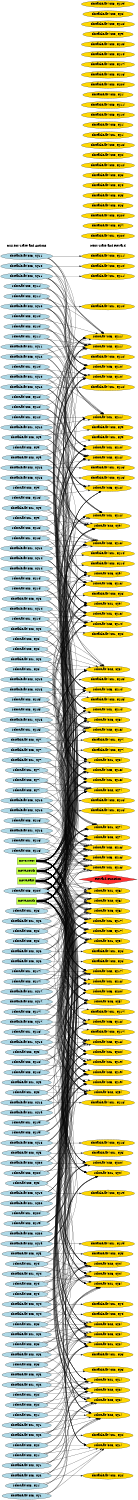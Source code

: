 digraph G {
	graph [bb="0,0,742.84,8168.8",
		fontname=Helvetica,
		fontsize=16,
		rankdir=LR,
		ranksep=2.00,
		ratio=auto,
		size="7.5,10"
	];
	node [fontsize=16,
		label="\N"
	];
	{
		graph [rank=same];
		"robot-at($x2, $y11)"	[color=black,
			fillcolor=lightblue,
			height=0.51069,
			pos="141.42,2768.4",
			shape=ellipse,
			style=filled,
			width=3.457];
		"obstacle-at($x2, $y1)"	[color=black,
			fillcolor=lightblue,
			height=0.51069,
			pos="141.42,1173.4",
			shape=ellipse,
			style=filled,
			width=3.732];
		"robot-at($x2, $y3)"	[color=black,
			fillcolor=lightblue,
			height=0.51069,
			pos="141.42,2108.4",
			shape=ellipse,
			style=filled,
			width=3.2409];
		"robot-at($x1, $y6)"	[color=black,
			fillcolor=lightblue,
			height=0.51069,
			pos="141.42,5567.4",
			shape=ellipse,
			style=filled,
			width=3.2409];
		"obstacle-at($x2, $y14)"	[color=black,
			fillcolor=lightblue,
			height=0.51069,
			pos="141.42,6777.4",
			shape=ellipse,
			style=filled,
			width=3.9284];
		"robot-at($x3, $y19)"	[color=black,
			fillcolor=lightblue,
			height=0.51069,
			pos="141.42,568.38",
			shape=ellipse,
			style=filled,
			width=3.457];
		"obstacle-at($x1, $y3)"	[color=black,
			fillcolor=lightblue,
			height=0.51069,
			pos="141.42,2163.4",
			shape=ellipse,
			style=filled,
			width=3.732];
		"robot-at($x1, $y19)"	[color=black,
			fillcolor=lightblue,
			height=0.51069,
			pos="141.42,348.38",
			shape=ellipse,
			style=filled,
			width=3.457];
		"obstacle-at($x2, $y2)"	[color=black,
			fillcolor=lightblue,
			height=0.51069,
			pos="141.42,1228.4",
			shape=ellipse,
			style=filled,
			width=3.732];
		"robot-at($x2, $y10)"	[color=black,
			fillcolor=lightblue,
			height=0.51069,
			pos="141.42,2438.4",
			shape=ellipse,
			style=filled,
			width=3.457];
		"robot-at($x2, $y4)"	[color=black,
			fillcolor=lightblue,
			height=0.51069,
			pos="141.42,3532.4",
			shape=ellipse,
			style=filled,
			width=3.2409];
		"obstacle-at($x2, $y13)"	[color=black,
			fillcolor=lightblue,
			height=0.51069,
			pos="141.42,6172.4",
			shape=ellipse,
			style=filled,
			width=3.9284];
		"move-south"	[color=black,
			fillcolor=olivedrab1,
			height=0.5,
			pos="141.42,3478.4",
			shape=box,
			style=filled,
			width=1.5417];
		"obstacle-at($x1, $y4)"	[color=black,
			fillcolor=lightblue,
			height=0.51069,
			pos="141.42,3642.4",
			shape=ellipse,
			style=filled,
			width=3.732];
		"robot-at($x1, $y5)"	[color=black,
			fillcolor=lightblue,
			height=0.51069,
			pos="141.42,4797.4",
			shape=ellipse,
			style=filled,
			width=3.2409];
		"Current State and Actions"	[color=black,
			fillcolor=white,
			height=0.5,
			pos="141.42,6996.4",
			shape=plaintext,
			style=bold,
			width=3.2361];
		"robot-at($x2, $y5)"	[color=black,
			fillcolor=lightblue,
			height=0.51069,
			pos="141.42,4962.4",
			shape=ellipse,
			style=filled,
			width=3.2409];
		"robot-at($x1, $y8)"	[color=black,
			fillcolor=lightblue,
			height=0.51069,
			pos="141.42,4467.4",
			shape=ellipse,
			style=filled,
			width=3.2409];
		"obstacle-at($x2, $y16)"	[color=black,
			fillcolor=lightblue,
			height=0.51069,
			pos="141.42,4907.4",
			shape=ellipse,
			style=filled,
			width=3.9284];
		"obstacle-at($x1, $y1)"	[color=black,
			fillcolor=lightblue,
			height=0.51069,
			pos="141.42,1393.4",
			shape=ellipse,
			style=filled,
			width=3.732];
		"robot-at($x3, $y17)"	[color=black,
			fillcolor=lightblue,
			height=0.51069,
			pos="141.42,1723.4",
			shape=ellipse,
			style=filled,
			width=3.457];
		"obstacle-at($x3, $y20)"	[color=black,
			fillcolor=lightblue,
			height=0.51069,
			pos="141.42,403.38",
			shape=ellipse,
			style=filled,
			width=3.9284];
		"robot-at($x2, $y20)"	[color=black,
			fillcolor=lightblue,
			height=0.51069,
			pos="141.42,128.38",
			shape=ellipse,
			style=filled,
			width=3.457];
		"robot-at($x2, $y6)"	[color=black,
			fillcolor=lightblue,
			height=0.51069,
			pos="141.42,5842.4",
			shape=ellipse,
			style=filled,
			width=3.2409];
		"robot-at($x1, $y7)"	[color=black,
			fillcolor=lightblue,
			height=0.51069,
			pos="141.42,5182.4",
			shape=ellipse,
			style=filled,
			width=3.2409];
		"obstacle-at($x2, $y15)"	[color=black,
			fillcolor=lightblue,
			height=0.51069,
			pos="141.42,6502.4",
			shape=ellipse,
			style=filled,
			width=3.9284];
		"obstacle-at($x1, $y2)"	[color=black,
			fillcolor=lightblue,
			height=0.51069,
			pos="141.42,1558.4",
			shape=ellipse,
			style=filled,
			width=3.732];
		"robot-at($x3, $y18)"	[color=black,
			fillcolor=lightblue,
			height=0.51069,
			pos="141.42,788.38",
			shape=ellipse,
			style=filled,
			width=3.457];
		"robot-at($x1, $y15)"	[color=black,
			fillcolor=lightblue,
			height=0.51069,
			pos="141.42,6062.4",
			shape=ellipse,
			style=filled,
			width=3.457];
		"obstacle-at($x3, $y2)"	[color=black,
			fillcolor=lightblue,
			height=0.51069,
			pos="141.42,1063.4",
			shape=ellipse,
			style=filled,
			width=3.732];
		"robot-at($x2, $y15)"	[color=black,
			fillcolor=lightblue,
			height=0.51069,
			pos="141.42,6337.4",
			shape=ellipse,
			style=filled,
			width=3.457];
		"obstacle-at($x2, $y5)"	[color=black,
			fillcolor=lightblue,
			height=0.51069,
			pos="141.42,5072.4",
			shape=ellipse,
			style=filled,
			width=3.732];
		"move-east"	[color=black,
			fillcolor=olivedrab1,
			height=0.5,
			pos="141.42,3424.4",
			shape=box,
			style=filled,
			width=1.3889];
		"obstacle-at($x2, $y18)"	[color=black,
			fillcolor=lightblue,
			height=0.51069,
			pos="141.42,623.38",
			shape=ellipse,
			style=filled,
			width=3.9284];
		"move-north"	[color=black,
			fillcolor=olivedrab1,
			height=0.5,
			pos="141.42,3370.4",
			shape=box,
			style=filled,
			width=1.5278];
		"robot-at($x3, $y4)"	[color=black,
			fillcolor=lightblue,
			height=0.51069,
			pos="141.42,3697.4",
			shape=ellipse,
			style=filled,
			width=3.2409];
		"robot-at($x1, $y2)"	[color=black,
			fillcolor=lightblue,
			height=0.51069,
			pos="141.42,1503.4",
			shape=ellipse,
			style=filled,
			width=3.2409];
		"obstacle-at($x1, $y10)"	[color=black,
			fillcolor=lightblue,
			height=0.51069,
			pos="141.42,2713.4",
			shape=ellipse,
			style=filled,
			width=3.9284];
		"obstacle-at($x1, $y7)"	[color=black,
			fillcolor=lightblue,
			height=0.51069,
			pos="141.42,5237.4",
			shape=ellipse,
			style=filled,
			width=3.732];
		"obstacle-at($x3, $y10)"	[color=black,
			fillcolor=lightblue,
			height=0.51069,
			pos="141.42,2328.4",
			shape=ellipse,
			style=filled,
			width=3.9284];
		"obstacle-at($x2, $y6)"	[color=black,
			fillcolor=lightblue,
			height=0.51069,
			pos="141.42,5952.4",
			shape=ellipse,
			style=filled,
			width=3.732];
		"obstacle-at($x3, $y1)"	[color=black,
			fillcolor=lightblue,
			height=0.51069,
			pos="141.42,953.38",
			shape=ellipse,
			style=filled,
			width=3.732];
		"robot-at($x1, $y16)"	[color=black,
			fillcolor=lightblue,
			height=0.51069,
			pos="141.42,4577.4",
			shape=ellipse,
			style=filled,
			width=3.457];
		"obstacle-at($x1, $y9)"	[color=black,
			fillcolor=lightblue,
			height=0.51069,
			pos="141.42,3208.4",
			shape=ellipse,
			style=filled,
			width=3.732];
		"robot-at($x2, $y14)"	[color=black,
			fillcolor=lightblue,
			height=0.51069,
			pos="141.42,6612.4",
			shape=ellipse,
			style=filled,
			width=3.457];
		"robot-at($x3, $y20)"	[color=black,
			fillcolor=lightblue,
			height=0.51069,
			pos="141.42,3316.4",
			shape=ellipse,
			style=filled,
			width=3.457];
		"obstacle-at($x2, $y17)"	[color=black,
			fillcolor=lightblue,
			height=0.51069,
			pos="141.42,1668.4",
			shape=ellipse,
			style=filled,
			width=3.9284];
		"robot-at($x3, $y3)"	[color=black,
			fillcolor=lightblue,
			height=0.51069,
			pos="141.42,1998.4",
			shape=ellipse,
			style=filled,
			width=3.2409];
		"obstacle-at($x1, $y11)"	[color=black,
			fillcolor=lightblue,
			height=0.51069,
			pos="141.42,2823.4",
			shape=ellipse,
			style=filled,
			width=3.9284];
		"obstacle-at($x1, $y8)"	[color=black,
			fillcolor=lightblue,
			height=0.51069,
			pos="141.42,4412.4",
			shape=ellipse,
			style=filled,
			width=3.732];
		"obstacle-at($x3, $y11)"	[color=black,
			fillcolor=lightblue,
			height=0.51069,
			pos="141.42,2383.4",
			shape=ellipse,
			style=filled,
			width=3.9284];
		"robot-at($x1, $y1)"	[color=black,
			fillcolor=lightblue,
			height=0.51069,
			pos="141.42,1338.4",
			shape=ellipse,
			style=filled,
			width=3.2409];
		"robot-at($x2, $y13)"	[color=black,
			fillcolor=lightblue,
			height=0.51069,
			pos="141.42,5897.4",
			shape=ellipse,
			style=filled,
			width=3.457];
		"obstacle-at($x2, $y3)"	[color=black,
			fillcolor=lightblue,
			height=0.51069,
			pos="141.42,2053.4",
			shape=ellipse,
			style=filled,
			width=3.732];
		"obstacle-at($x3, $y4)"	[color=black,
			fillcolor=lightblue,
			height=0.51069,
			pos="141.42,3807.4",
			shape=ellipse,
			style=filled,
			width=3.732];
		"robot-at($x3, $y2)"	[color=black,
			fillcolor=lightblue,
			height=0.51069,
			pos="141.42,1283.4",
			shape=ellipse,
			style=filled,
			width=3.2409];
		"obstacle-at($x3, $y12)"	[color=black,
			fillcolor=lightblue,
			height=0.51069,
			pos="141.42,4247.4",
			shape=ellipse,
			style=filled,
			width=3.9284];
		"robot-at($x2, $y1)"	[color=black,
			fillcolor=lightblue,
			height=0.51069,
			pos="141.42,1118.4",
			shape=ellipse,
			style=filled,
			width=3.2409];
		"move-west"	[color=black,
			fillcolor=olivedrab1,
			height=0.5,
			pos="141.42,3262.4",
			shape=box,
			style=filled,
			width=1.4444];
		"robot-at($x1, $y4)"	[color=black,
			fillcolor=lightblue,
			height=0.51069,
			pos="141.42,3587.4",
			shape=ellipse,
			style=filled,
			width=3.2409];
		"robot-at($x1, $y17)"	[color=black,
			fillcolor=lightblue,
			height=0.51069,
			pos="141.42,1943.4",
			shape=ellipse,
			style=filled,
			width=3.457];
		"obstacle-at($x1, $y20)"	[color=black,
			fillcolor=lightblue,
			height=0.51069,
			pos="141.42,18.385",
			shape=ellipse,
			style=filled,
			width=3.9284];
		"obstacle-at($x1, $y5)"	[color=black,
			fillcolor=lightblue,
			height=0.51069,
			pos="141.42,4742.4",
			shape=ellipse,
			style=filled,
			width=3.732];
		"robot-at($x2, $y12)"	[color=black,
			fillcolor=lightblue,
			height=0.51069,
			pos="141.42,3972.4",
			shape=ellipse,
			style=filled,
			width=3.457];
		"obstacle-at($x2, $y4)"	[color=black,
			fillcolor=lightblue,
			height=0.51069,
			pos="141.42,3752.4",
			shape=ellipse,
			style=filled,
			width=3.732];
		"obstacle-at($x3, $y3)"	[color=black,
			fillcolor=lightblue,
			height=0.51069,
			pos="141.42,1833.4",
			shape=ellipse,
			style=filled,
			width=3.732];
		"robot-at($x3, $y1)"	[color=black,
			fillcolor=lightblue,
			height=0.51069,
			pos="141.42,1008.4",
			shape=ellipse,
			style=filled,
			width=3.2409];
		"obstacle-at($x2, $y19)"	[color=black,
			fillcolor=lightblue,
			height=0.51069,
			pos="141.42,238.38",
			shape=ellipse,
			style=filled,
			width=3.9284];
		"obstacle-at($x3, $y13)"	[color=black,
			fillcolor=lightblue,
			height=0.51069,
			pos="141.42,6392.4",
			shape=ellipse,
			style=filled,
			width=3.9284];
		"robot-at($x2, $y2)"	[color=black,
			fillcolor=lightblue,
			height=0.51069,
			pos="141.42,1448.4",
			shape=ellipse,
			style=filled,
			width=3.2409];
		"robot-at($x1, $y3)"	[color=black,
			fillcolor=lightblue,
			height=0.51069,
			pos="141.42,2218.4",
			shape=ellipse,
			style=filled,
			width=3.2409];
		"obstacle-at($x1, $y6)"	[color=black,
			fillcolor=lightblue,
			height=0.51069,
			pos="141.42,5512.4",
			shape=ellipse,
			style=filled,
			width=3.732];
		"robot-at($x1, $y18)"	[color=black,
			fillcolor=lightblue,
			height=0.51069,
			pos="141.42,898.38",
			shape=ellipse,
			style=filled,
			width=3.457];
		"robot-at($x3, $y11)"	[color=black,
			fillcolor=lightblue,
			height=0.51069,
			pos="141.42,2603.4",
			shape=ellipse,
			style=filled,
			width=3.457];
		"obstacle-at($x2, $y9)"	[color=black,
			fillcolor=lightblue,
			height=0.51069,
			pos="141.42,3043.4",
			shape=ellipse,
			style=filled,
			width=3.732];
		"robot-at($x1, $y11)"	[color=black,
			fillcolor=lightblue,
			height=0.51069,
			pos="141.42,2878.4",
			shape=ellipse,
			style=filled,
			width=3.457];
		"obstacle-at($x3, $y6)"	[color=black,
			fillcolor=lightblue,
			height=0.51069,
			pos="141.42,5622.4",
			shape=ellipse,
			style=filled,
			width=3.732];
		"obstacle-at($x3, $y14)"	[color=black,
			fillcolor=lightblue,
			height=0.51069,
			pos="141.42,6722.4",
			shape=ellipse,
			style=filled,
			width=3.9284];
		"obstacle-at($x1, $y14)"	[color=black,
			fillcolor=lightblue,
			height=0.51069,
			pos="141.42,6282.4",
			shape=ellipse,
			style=filled,
			width=3.9284];
		"robot-at($x3, $y8)"	[color=black,
			fillcolor=lightblue,
			height=0.51069,
			pos="141.42,4137.4",
			shape=ellipse,
			style=filled,
			width=3.2409];
		"robot-at($x2, $y19)"	[color=black,
			fillcolor=lightblue,
			height=0.51069,
			pos="141.42,458.38",
			shape=ellipse,
			style=filled,
			width=3.457];
		"robot-at($x3, $y12)"	[color=black,
			fillcolor=lightblue,
			height=0.51069,
			pos="141.42,4082.4",
			shape=ellipse,
			style=filled,
			width=3.457];
		"robot-at($x1, $y12)"	[color=black,
			fillcolor=lightblue,
			height=0.51069,
			pos="141.42,3862.4",
			shape=ellipse,
			style=filled,
			width=3.457];
		"obstacle-at($x3, $y5)"	[color=black,
			fillcolor=lightblue,
			height=0.51069,
			pos="141.42,5017.4",
			shape=ellipse,
			style=filled,
			width=3.732];
		"obstacle-at($x3, $y15)"	[color=black,
			fillcolor=lightblue,
			height=0.51069,
			pos="141.42,6667.4",
			shape=ellipse,
			style=filled,
			width=3.9284];
		"obstacle-at($x1, $y15)"	[color=black,
			fillcolor=lightblue,
			height=0.51069,
			pos="141.42,6117.4",
			shape=ellipse,
			style=filled,
			width=3.9284];
		"robot-at($x3, $y7)"	[color=black,
			fillcolor=lightblue,
			height=0.51069,
			pos="141.42,5127.4",
			shape=ellipse,
			style=filled,
			width=3.2409];
		"robot-at($x2, $y18)"	[color=black,
			fillcolor=lightblue,
			height=0.51069,
			pos="141.42,733.38",
			shape=ellipse,
			style=filled,
			width=3.457];
		"obstacle-at($x2, $y7)"	[color=black,
			fillcolor=lightblue,
			height=0.51069,
			pos="141.42,5677.4",
			shape=ellipse,
			style=filled,
			width=3.732];
		"robot-at($x1, $y13)"	[color=black,
			fillcolor=lightblue,
			height=0.51069,
			pos="141.42,5732.4",
			shape=ellipse,
			style=filled,
			width=3.457];
		"obstacle-at($x3, $y8)"	[color=black,
			fillcolor=lightblue,
			height=0.51069,
			pos="141.42,4302.4",
			shape=ellipse,
			style=filled,
			width=3.732];
		"robot-at($x3, $y6)"	[color=black,
			fillcolor=lightblue,
			height=0.51069,
			pos="141.42,5292.4",
			shape=ellipse,
			style=filled,
			width=3.2409];
		"obstacle-at($x3, $y16)"	[color=black,
			fillcolor=lightblue,
			height=0.51069,
			pos="141.42,5457.4",
			shape=ellipse,
			style=filled,
			width=3.9284];
		"obstacle-at($x2, $y20)"	[color=black,
			fillcolor=lightblue,
			height=0.51069,
			pos="141.42,183.38",
			shape=ellipse,
			style=filled,
			width=3.9284];
		"obstacle-at($x1, $y12)"	[color=black,
			fillcolor=lightblue,
			height=0.51069,
			pos="141.42,3917.4",
			shape=ellipse,
			style=filled,
			width=3.9284];
		"robot-at($x2, $y17)"	[color=black,
			fillcolor=lightblue,
			height=0.51069,
			pos="141.42,1888.4",
			shape=ellipse,
			style=filled,
			width=3.457];
		"obstacle-at($x2, $y8)"	[color=black,
			fillcolor=lightblue,
			height=0.51069,
			pos="141.42,4357.4",
			shape=ellipse,
			style=filled,
			width=3.732];
		"robot-at($x1, $y14)"	[color=black,
			fillcolor=lightblue,
			height=0.51069,
			pos="141.42,6227.4",
			shape=ellipse,
			style=filled,
			width=3.457];
		"robot-at($x3, $y10)"	[color=black,
			fillcolor=lightblue,
			height=0.51069,
			pos="141.42,2493.4",
			shape=ellipse,
			style=filled,
			width=3.457];
		"obstacle-at($x3, $y7)"	[color=black,
			fillcolor=lightblue,
			height=0.51069,
			pos="141.42,5402.4",
			shape=ellipse,
			style=filled,
			width=3.732];
		"robot-at($x3, $y5)"	[color=black,
			fillcolor=lightblue,
			height=0.51069,
			pos="141.42,4852.4",
			shape=ellipse,
			style=filled,
			width=3.2409];
		"obstacle-at($x3, $y17)"	[color=black,
			fillcolor=lightblue,
			height=0.51069,
			pos="141.42,1613.4",
			shape=ellipse,
			style=filled,
			width=3.9284];
		"obstacle-at($x1, $y13)"	[color=black,
			fillcolor=lightblue,
			height=0.51069,
			pos="141.42,5787.4",
			shape=ellipse,
			style=filled,
			width=3.9284];
		"robot-at($x2, $y16)"	[color=black,
			fillcolor=lightblue,
			height=0.51069,
			pos="141.42,4522.4",
			shape=ellipse,
			style=filled,
			width=3.457];
		"obstacle-at($x1, $y18)"	[color=black,
			fillcolor=lightblue,
			height=0.51069,
			pos="141.42,843.38",
			shape=ellipse,
			style=filled,
			width=3.9284];
		"obstacle-at($x3, $y18)"	[color=black,
			fillcolor=lightblue,
			height=0.51069,
			pos="141.42,678.38",
			shape=ellipse,
			style=filled,
			width=3.9284];
		"obstacle-at($x2, $y10)"	[color=black,
			fillcolor=lightblue,
			height=0.51069,
			pos="141.42,2273.4",
			shape=ellipse,
			style=filled,
			width=3.9284];
		"robot-at($x3, $y15)"	[color=black,
			fillcolor=lightblue,
			height=0.51069,
			pos="141.42,6447.4",
			shape=ellipse,
			style=filled,
			width=3.457];
		"robot-at($x2, $y7)"	[color=black,
			fillcolor=lightblue,
			height=0.51069,
			pos="141.42,5347.4",
			shape=ellipse,
			style=filled,
			width=3.2409];
		"robot-at($x1, $y20)"	[color=black,
			fillcolor=lightblue,
			height=0.51069,
			pos="141.42,73.385",
			shape=ellipse,
			style=filled,
			width=3.457];
		"obstacle-at($x3, $y9)"	[color=black,
			fillcolor=lightblue,
			height=0.51069,
			pos="141.42,2933.4",
			shape=ellipse,
			style=filled,
			width=3.732];
		"obstacle-at($x1, $y19)"	[color=black,
			fillcolor=lightblue,
			height=0.51069,
			pos="141.42,293.38",
			shape=ellipse,
			style=filled,
			width=3.9284];
		"obstacle-at($x3, $y19)"	[color=black,
			fillcolor=lightblue,
			height=0.51069,
			pos="141.42,513.38",
			shape=ellipse,
			style=filled,
			width=3.9284];
		"robot-at($x1, $y9)"	[color=black,
			fillcolor=lightblue,
			height=0.51069,
			pos="141.42,3098.4",
			shape=ellipse,
			style=filled,
			width=3.2409];
		"robot-at($x3, $y16)"	[color=black,
			fillcolor=lightblue,
			height=0.51069,
			pos="141.42,4687.4",
			shape=ellipse,
			style=filled,
			width=3.457];
		"robot-at($x2, $y8)"	[color=black,
			fillcolor=lightblue,
			height=0.51069,
			pos="141.42,4192.4",
			shape=ellipse,
			style=filled,
			width=3.2409];
		"robot-at($x3, $y13)"	[color=black,
			fillcolor=lightblue,
			height=0.51069,
			pos="141.42,6007.4",
			shape=ellipse,
			style=filled,
			width=3.457];
		"obstacle-at($x1, $y16)"	[color=black,
			fillcolor=lightblue,
			height=0.51069,
			pos="141.42,4632.4",
			shape=ellipse,
			style=filled,
			width=3.9284];
		"obstacle-at($x2, $y12)"	[color=black,
			fillcolor=lightblue,
			height=0.51069,
			pos="141.42,4027.4",
			shape=ellipse,
			style=filled,
			width=3.9284];
		"robot-at($x2, $y9)"	[color=black,
			fillcolor=lightblue,
			height=0.51069,
			pos="141.42,3153.4",
			shape=ellipse,
			style=filled,
			width=3.2409];
		"robot-at($x3, $y14)"	[color=black,
			fillcolor=lightblue,
			height=0.51069,
			pos="141.42,6557.4",
			shape=ellipse,
			style=filled,
			width=3.457];
		"robot-at($x1, $y10)"	[color=black,
			fillcolor=lightblue,
			height=0.51069,
			pos="141.42,2658.4",
			shape=ellipse,
			style=filled,
			width=3.457];
		"obstacle-at($x1, $y17)"	[color=black,
			fillcolor=lightblue,
			height=0.51069,
			pos="141.42,1778.4",
			shape=ellipse,
			style=filled,
			width=3.9284];
		"robot-at($x3, $y9)"	[color=black,
			fillcolor=lightblue,
			height=0.51069,
			pos="141.42,2988.4",
			shape=ellipse,
			style=filled,
			width=3.2409];
		"obstacle-at($x2, $y11)"	[color=black,
			fillcolor=lightblue,
			height=0.51069,
			pos="141.42,2548.4",
			shape=ellipse,
			style=filled,
			width=3.9284];
	}
	{
		graph [rank=same];
		"robot-at'($x3, $y15)"	[color=black,
			fillcolor=gold1,
			height=0.51069,
			pos="584.84,5650.4",
			shape=ellipse,
			style=filled,
			width=3.5355];
		"obstacle-at'($x1, $y20)"	[color=black,
			fillcolor=gold1,
			height=0.51069,
			pos="584.84,6832.4",
			shape=ellipse,
			style=filled,
			width=4.0266];
		"obstacle-at'($x3, $y7)"	[color=black,
			fillcolor=gold1,
			height=0.51069,
			pos="584.84,6887.4",
			shape=ellipse,
			style=filled,
			width=3.8105];
		"robot-at'($x1, $y15)"	[color=black,
			fillcolor=gold1,
			height=0.51069,
			pos="584.84,5127.4",
			shape=ellipse,
			style=filled,
			width=3.5355];
		"obstacle-at'($x3, $y20)"	[color=black,
			fillcolor=gold1,
			height=0.51069,
			pos="584.84,6942.4",
			shape=ellipse,
			style=filled,
			width=4.0266];
		"robot-at'($x2, $y7)"	[color=black,
			fillcolor=gold1,
			height=0.51069,
			pos="584.84,4907.4",
			shape=ellipse,
			style=filled,
			width=3.3391];
		"Next State and Reward"	[color=black,
			fillcolor=white,
			height=0.5,
			pos="584.84,6996.4",
			shape=plaintext,
			style=bold,
			width=2.9167];
		"obstacle-at'($x2, $y16)"	[color=black,
			fillcolor=gold1,
			height=0.51069,
			pos="584.84,5457.4",
			shape=ellipse,
			style=filled,
			width=4.0266];
		"robot-at'($x3, $y4)"	[color=black,
			fillcolor=gold1,
			height=0.51069,
			pos="584.84,3477.4",
			shape=ellipse,
			style=filled,
			width=3.3391];
		"robot-at'($x3, $y14)"	[color=black,
			fillcolor=gold1,
			height=0.51069,
			pos="584.84,6365.4",
			shape=ellipse,
			style=filled,
			width=3.5355];
		"obstacle-at'($x3, $y6)"	[color=black,
			fillcolor=gold1,
			height=0.51069,
			pos="584.84,7050.4",
			shape=ellipse,
			style=filled,
			width=3.8105];
		"robot-at'($x1, $y14)"	[color=black,
			fillcolor=gold1,
			height=0.51069,
			pos="584.84,5787.4",
			shape=ellipse,
			style=filled,
			width=3.5355];
		"obstacle-at'($x2, $y15)"	[color=black,
			fillcolor=gold1,
			height=0.51069,
			pos="584.84,6667.4",
			shape=ellipse,
			style=filled,
			width=4.0266];
		"robot-at'($x2, $y20)"	[color=black,
			fillcolor=gold1,
			height=0.51069,
			pos="584.84,430.38",
			shape=ellipse,
			style=filled,
			width=3.5355];
		"robot-at'($x2, $y8)"	[color=black,
			fillcolor=gold1,
			height=0.51069,
			pos="584.84,4247.4",
			shape=ellipse,
			style=filled,
			width=3.3391];
		"robot-at'($x3, $y3)"	[color=black,
			fillcolor=gold1,
			height=0.51069,
			pos="584.84,2913.4",
			shape=ellipse,
			style=filled,
			width=3.3391];
		"obstacle-at'($x3, $y5)"	[color=black,
			fillcolor=gold1,
			height=0.51069,
			pos="584.84,7105.4",
			shape=ellipse,
			style=filled,
			width=3.8105];
		"robot-at'($x3, $y13)"	[color=black,
			fillcolor=gold1,
			height=0.51069,
			pos="584.84,4962.4",
			shape=ellipse,
			style=filled,
			width=3.5355];
		"obstacle-at'($x1, $y10)"	[color=black,
			fillcolor=gold1,
			height=0.51069,
			pos="584.84,2273.4",
			shape=ellipse,
			style=filled,
			width=4.0266];
		"robot-at'($x1, $y17)"	[color=black,
			fillcolor=gold1,
			height=0.51069,
			pos="584.84,2858.4",
			shape=ellipse,
			style=filled,
			width=3.5355];
		"obstacle-at'($x2, $y14)"	[color=black,
			fillcolor=gold1,
			height=0.51069,
			pos="584.84,6722.4",
			shape=ellipse,
			style=filled,
			width=4.0266];
		"robot-at'($x1, $y8)"	[color=black,
			fillcolor=gold1,
			height=0.51069,
			pos="584.84,3752.4",
			shape=ellipse,
			style=filled,
			width=3.3391];
		"robot-at'($x1, $y9)"	[color=black,
			fillcolor=gold1,
			height=0.51069,
			pos="584.84,3298.4",
			shape=ellipse,
			style=filled,
			width=3.3391];
		"robot-at'($x2, $y5)"	[color=black,
			fillcolor=gold1,
			height=0.51069,
			pos="584.84,4660.4",
			shape=ellipse,
			style=filled,
			width=3.3391];
		"robot-at'($x3, $y6)"	[color=black,
			fillcolor=gold1,
			height=0.51069,
			pos="584.84,4852.4",
			shape=ellipse,
			style=filled,
			width=3.3391];
		"obstacle-at'($x1, $y11)"	[color=black,
			fillcolor=gold1,
			height=0.51069,
			pos="584.84,2473.4",
			shape=ellipse,
			style=filled,
			width=4.0266];
		"obstacle-at'($x3, $y4)"	[color=black,
			fillcolor=gold1,
			height=0.51069,
			pos="584.84,7160.4",
			shape=ellipse,
			style=filled,
			width=3.8105];
		"robot-at'($x3, $y12)"	[color=black,
			fillcolor=gold1,
			height=0.51069,
			pos="584.84,3642.4",
			shape=ellipse,
			style=filled,
			width=3.5355];
		"obstacle-at'($x2, $y13)"	[color=black,
			fillcolor=gold1,
			height=0.51069,
			pos="584.84,6420.4",
			shape=ellipse,
			style=filled,
			width=4.0266];
		"robot-at'($x1, $y16)"	[color=black,
			fillcolor=gold1,
			height=0.51069,
			pos="584.84,3807.4",
			shape=ellipse,
			style=filled,
			width=3.5355];
		"robot-at'($x2, $y10)"	[color=black,
			fillcolor=gold1,
			height=0.51069,
			pos="584.84,2583.4",
			shape=ellipse,
			style=filled,
			width=3.5355];
		"robot-at'($x1, $y7)"	[color=black,
			fillcolor=gold1,
			height=0.51069,
			pos="584.84,4715.4",
			shape=ellipse,
			style=filled,
			width=3.3391];
		"robot-at'($x2, $y6)"	[color=black,
			fillcolor=gold1,
			height=0.51069,
			pos="584.84,5072.4",
			shape=ellipse,
			style=filled,
			width=3.3391];
		"robot-at'($x3, $y5)"	[color=black,
			fillcolor=gold1,
			height=0.51069,
			pos="584.84,4137.4",
			shape=ellipse,
			style=filled,
			width=3.3391];
		"robot-at'($x1, $y19)"	[color=black,
			fillcolor=gold1,
			height=0.51069,
			pos="584.84,733.38",
			shape=ellipse,
			style=filled,
			width=3.5355];
		"obstacle-at'($x3, $y3)"	[color=black,
			fillcolor=gold1,
			height=0.51069,
			pos="584.84,7215.4",
			shape=ellipse,
			style=filled,
			width=3.8105];
		"robot-at'($x2, $y11)"	[color=black,
			fillcolor=gold1,
			height=0.51069,
			pos="584.84,2638.4",
			shape=ellipse,
			style=filled,
			width=3.5355];
		"obstacle-at'($x3, $y12)"	[color=black,
			fillcolor=gold1,
			height=0.51069,
			pos="584.84,7270.4",
			shape=ellipse,
			style=filled,
			width=4.0266];
		"robot-at'($x3, $y11)"	[color=black,
			fillcolor=gold1,
			height=0.51069,
			pos="584.84,3078.4",
			shape=ellipse,
			style=filled,
			width=3.5355];
		"Reward Function"	[color=black,
			fillcolor=firebrick1,
			height=0.72222,
			pos="584.84,3360.4",
			shape=diamond,
			style=filled,
			width=4.3889];
		"robot-at'($x3, $y8)"	[color=black,
			fillcolor=gold1,
			height=0.51069,
			pos="584.84,3697.4",
			shape=ellipse,
			style=filled,
			width=3.3391];
		"robot-at'($x1, $y18)"	[color=black,
			fillcolor=gold1,
			height=0.51069,
			pos="584.84,1393.4",
			shape=ellipse,
			style=filled,
			width=3.5355];
		"obstacle-at'($x3, $y2)"	[color=black,
			fillcolor=gold1,
			height=0.51069,
			pos="584.84,7325.4",
			shape=ellipse,
			style=filled,
			width=3.8105];
		"obstacle-at'($x3, $y13)"	[color=black,
			fillcolor=gold1,
			height=0.51069,
			pos="584.84,7380.4",
			shape=ellipse,
			style=filled,
			width=4.0266];
		"robot-at'($x2, $y12)"	[color=black,
			fillcolor=gold1,
			height=0.51069,
			pos="584.84,4082.4",
			shape=ellipse,
			style=filled,
			width=3.5355];
		"robot-at'($x3, $y10)"	[color=black,
			fillcolor=gold1,
			height=0.51069,
			pos="584.84,2528.4",
			shape=ellipse,
			style=filled,
			width=3.5355];
		"obstacle-at'($x1, $y1)"	[color=black,
			fillcolor=gold1,
			height=0.51069,
			pos="584.84,7435.4",
			shape=ellipse,
			style=filled,
			width=3.8105];
		"robot-at'($x3, $y7)"	[color=black,
			fillcolor=gold1,
			height=0.51069,
			pos="584.84,4302.4",
			shape=ellipse,
			style=filled,
			width=3.3391];
		"obstacle-at'($x2, $y19)"	[color=black,
			fillcolor=gold1,
			height=0.51069,
			pos="584.84,513.38",
			shape=ellipse,
			style=filled,
			width=4.0266];
		"robot-at'($x2, $y13)"	[color=black,
			fillcolor=gold1,
			height=0.51069,
			pos="584.84,5595.4",
			shape=ellipse,
			style=filled,
			width=3.5355];
		"obstacle-at'($x3, $y1)"	[color=black,
			fillcolor=gold1,
			height=0.51069,
			pos="584.84,7490.4",
			shape=ellipse,
			style=filled,
			width=3.8105];
		"obstacle-at'($x3, $y10)"	[color=black,
			fillcolor=gold1,
			height=0.51069,
			pos="584.84,7545.4",
			shape=ellipse,
			style=filled,
			width=4.0266];
		"robot-at'($x2, $y9)"	[color=black,
			fillcolor=gold1,
			height=0.51069,
			pos="584.84,3188.4",
			shape=ellipse,
			style=filled,
			width=3.3391];
		"obstacle-at'($x1, $y2)"	[color=black,
			fillcolor=gold1,
			height=0.51069,
			pos="584.84,1173.4",
			shape=ellipse,
			style=filled,
			width=3.8105];
		"obstacle-at'($x2, $y18)"	[color=black,
			fillcolor=gold1,
			height=0.51069,
			pos="584.84,678.38",
			shape=ellipse,
			style=filled,
			width=4.0266];
		"robot-at'($x2, $y14)"	[color=black,
			fillcolor=gold1,
			height=0.51069,
			pos="584.84,6227.4",
			shape=ellipse,
			style=filled,
			width=3.5355];
		"obstacle-at'($x3, $y11)"	[color=black,
			fillcolor=gold1,
			height=0.51069,
			pos="584.84,7600.4",
			shape=ellipse,
			style=filled,
			width=4.0266];
		"robot-at'($x3, $y20)"	[color=black,
			fillcolor=gold1,
			height=0.51069,
			pos="584.84,788.38",
			shape=ellipse,
			style=filled,
			width=3.5355];
		"obstacle-at'($x2, $y1)"	[color=black,
			fillcolor=gold1,
			height=0.51069,
			pos="584.84,7655.4",
			shape=ellipse,
			style=filled,
			width=3.8105];
		"obstacle-at'($x1, $y3)"	[color=black,
			fillcolor=gold1,
			height=0.51069,
			pos="584.84,2053.4",
			shape=ellipse,
			style=filled,
			width=3.8105];
		"robot-at'($x3, $y9)"	[color=black,
			fillcolor=gold1,
			height=0.51069,
			pos="584.84,3243.4",
			shape=ellipse,
			style=filled,
			width=3.3391];
		"obstacle-at'($x2, $y17)"	[color=black,
			fillcolor=gold1,
			height=0.51069,
			pos="584.84,1228.4",
			shape=ellipse,
			style=filled,
			width=4.0266];
		"obstacle-at'($x2, $y20)"	[color=black,
			fillcolor=gold1,
			height=0.51069,
			pos="584.84,7710.4",
			shape=ellipse,
			style=filled,
			width=4.0266];
		"obstacle-at'($x1, $y16)"	[color=black,
			fillcolor=gold1,
			height=0.51069,
			pos="584.84,5182.4",
			shape=ellipse,
			style=filled,
			width=4.0266];
		"robot-at'($x2, $y15)"	[color=black,
			fillcolor=gold1,
			height=0.51069,
			pos="584.84,6062.4",
			shape=ellipse,
			style=filled,
			width=3.5355];
		"robot-at'($x1, $y2)"	[color=black,
			fillcolor=gold1,
			height=0.51069,
			pos="584.84,2108.4",
			shape=ellipse,
			style=filled,
			width=3.3391];
		"obstacle-at'($x2, $y2)"	[color=black,
			fillcolor=gold1,
			height=0.51069,
			pos="584.84,1063.4",
			shape=ellipse,
			style=filled,
			width=3.8105];
		"obstacle-at'($x1, $y4)"	[color=black,
			fillcolor=gold1,
			height=0.51069,
			pos="584.84,3972.4",
			shape=ellipse,
			style=filled,
			width=3.8105];
		"obstacle-at'($x3, $y16)"	[color=black,
			fillcolor=gold1,
			height=0.51069,
			pos="584.84,7765.4",
			shape=ellipse,
			style=filled,
			width=4.0266];
		"robot-at'($x2, $y16)"	[color=black,
			fillcolor=gold1,
			height=0.51069,
			pos="584.84,4577.4",
			shape=ellipse,
			style=filled,
			width=3.5355];
		"obstacle-at'($x2, $y3)"	[color=black,
			fillcolor=gold1,
			height=0.51069,
			pos="584.84,1833.4",
			shape=ellipse,
			style=filled,
			width=3.8105];
		"robot-at'($x1, $y1)"	[color=black,
			fillcolor=gold1,
			height=0.51069,
			pos="584.84,1668.4",
			shape=ellipse,
			style=filled,
			width=3.3391];
		"obstacle-at'($x1, $y5)"	[color=black,
			fillcolor=gold1,
			height=0.51069,
			pos="584.84,5237.4",
			shape=ellipse,
			style=filled,
			width=3.8105];
		"obstacle-at'($x3, $y17)"	[color=black,
			fillcolor=gold1,
			height=0.51069,
			pos="584.84,7820.4",
			shape=ellipse,
			style=filled,
			width=4.0266];
		"obstacle-at'($x1, $y17)"	[color=black,
			fillcolor=gold1,
			height=0.51069,
			pos="584.84,1338.4",
			shape=ellipse,
			style=filled,
			width=4.0266];
		"robot-at'($x2, $y17)"	[color=black,
			fillcolor=gold1,
			height=0.51069,
			pos="584.84,2163.4",
			shape=ellipse,
			style=filled,
			width=3.5355];
		"obstacle-at'($x3, $y14)"	[color=black,
			fillcolor=gold1,
			height=0.51069,
			pos="584.84,7875.4",
			shape=ellipse,
			style=filled,
			width=4.0266];
		"obstacle-at'($x2, $y4)"	[color=black,
			fillcolor=gold1,
			height=0.51069,
			pos="584.84,4027.4",
			shape=ellipse,
			style=filled,
			width=3.8105];
		"obstacle-at'($x1, $y6)"	[color=black,
			fillcolor=gold1,
			height=0.51069,
			pos="584.84,5952.4",
			shape=ellipse,
			style=filled,
			width=3.8105];
		"obstacle-at'($x1, $y18)"	[color=black,
			fillcolor=gold1,
			height=0.51069,
			pos="584.84,623.38",
			shape=ellipse,
			style=filled,
			width=4.0266];
		"robot-at'($x2, $y18)"	[color=black,
			fillcolor=gold1,
			height=0.51069,
			pos="584.84,898.38",
			shape=ellipse,
			style=filled,
			width=3.5355];
		"obstacle-at'($x2, $y5)"	[color=black,
			fillcolor=gold1,
			height=0.51069,
			pos="584.84,5017.4",
			shape=ellipse,
			style=filled,
			width=3.8105];
		"robot-at'($x1, $y20)"	[color=black,
			fillcolor=gold1,
			height=0.51069,
			pos="584.84,348.38",
			shape=ellipse,
			style=filled,
			width=3.5355];
		"obstacle-at'($x3, $y15)"	[color=black,
			fillcolor=gold1,
			height=0.51069,
			pos="584.84,7930.4",
			shape=ellipse,
			style=filled,
			width=4.0266];
		"obstacle-at'($x1, $y19)"	[color=black,
			fillcolor=gold1,
			height=0.51069,
			pos="584.84,238.38",
			shape=ellipse,
			style=filled,
			width=4.0266];
		"obstacle-at'($x1, $y7)"	[color=black,
			fillcolor=gold1,
			height=0.51069,
			pos="584.84,5705.4",
			shape=ellipse,
			style=filled,
			width=3.8105];
		"obstacle-at'($x1, $y12)"	[color=black,
			fillcolor=gold1,
			height=0.51069,
			pos="584.84,4192.4",
			shape=ellipse,
			style=filled,
			width=4.0266];
		"robot-at'($x2, $y19)"	[color=black,
			fillcolor=gold1,
			height=0.51069,
			pos="584.84,568.38",
			shape=ellipse,
			style=filled,
			width=3.5355];
		"robot-at'($x3, $y19)"	[color=black,
			fillcolor=gold1,
			height=0.51069,
			pos="584.84,843.38",
			shape=ellipse,
			style=filled,
			width=3.5355];
		"obstacle-at'($x2, $y12)"	[color=black,
			fillcolor=gold1,
			height=0.51069,
			pos="584.84,4412.4",
			shape=ellipse,
			style=filled,
			width=4.0266];
		"robot-at'($x1, $y11)"	[color=black,
			fillcolor=gold1,
			height=0.51069,
			pos="584.84,3133.4",
			shape=ellipse,
			style=filled,
			width=3.5355];
		"obstacle-at'($x2, $y6)"	[color=black,
			fillcolor=gold1,
			height=0.51069,
			pos="584.84,5540.4",
			shape=ellipse,
			style=filled,
			width=3.8105];
		"robot-at'($x1, $y6)"	[color=black,
			fillcolor=gold1,
			height=0.51069,
			pos="584.84,4797.4",
			shape=ellipse,
			style=filled,
			width=3.3391];
		"robot-at'($x2, $y3)"	[color=black,
			fillcolor=gold1,
			height=0.51069,
			pos="584.84,2218.4",
			shape=ellipse,
			style=filled,
			width=3.3391];
		"obstacle-at'($x1, $y8)"	[color=black,
			fillcolor=gold1,
			height=0.51069,
			pos="584.84,4522.4",
			shape=ellipse,
			style=filled,
			width=3.8105];
		"obstacle-at'($x2, $y11)"	[color=black,
			fillcolor=gold1,
			height=0.51069,
			pos="584.84,2383.4",
			shape=ellipse,
			style=filled,
			width=4.0266];
		"obstacle-at'($x2, $y7)"	[color=black,
			fillcolor=gold1,
			height=0.51069,
			pos="584.84,5402.4",
			shape=ellipse,
			style=filled,
			width=3.8105];
		"robot-at'($x3, $y18)"	[color=black,
			fillcolor=gold1,
			height=0.51069,
			pos="584.84,1283.4",
			shape=ellipse,
			style=filled,
			width=3.5355];
		"obstacle-at'($x1, $y13)"	[color=black,
			fillcolor=gold1,
			height=0.51069,
			pos="584.84,6172.4",
			shape=ellipse,
			style=filled,
			width=4.0266];
		"robot-at'($x1, $y10)"	[color=black,
			fillcolor=gold1,
			height=0.51069,
			pos="584.84,3023.4",
			shape=ellipse,
			style=filled,
			width=3.5355];
		"robot-at'($x1, $y5)"	[color=black,
			fillcolor=gold1,
			height=0.51069,
			pos="584.84,3917.4",
			shape=ellipse,
			style=filled,
			width=3.3391];
		"robot-at'($x2, $y4)"	[color=black,
			fillcolor=gold1,
			height=0.51069,
			pos="584.84,3532.4",
			shape=ellipse,
			style=filled,
			width=3.3391];
		"obstacle-at'($x1, $y9)"	[color=black,
			fillcolor=gold1,
			height=0.51069,
			pos="584.84,2748.4",
			shape=ellipse,
			style=filled,
			width=3.8105];
		"obstacle-at'($x2, $y10)"	[color=black,
			fillcolor=gold1,
			height=0.51069,
			pos="584.84,2328.4",
			shape=ellipse,
			style=filled,
			width=4.0266];
		"obstacle-at'($x2, $y8)"	[color=black,
			fillcolor=gold1,
			height=0.51069,
			pos="584.84,4467.4",
			shape=ellipse,
			style=filled,
			width=3.8105];
		"robot-at'($x3, $y17)"	[color=black,
			fillcolor=gold1,
			height=0.51069,
			pos="584.84,2803.4",
			shape=ellipse,
			style=filled,
			width=3.5355];
		"obstacle-at'($x1, $y14)"	[color=black,
			fillcolor=gold1,
			height=0.51069,
			pos="584.84,6777.4",
			shape=ellipse,
			style=filled,
			width=4.0266];
		"robot-at'($x1, $y4)"	[color=black,
			fillcolor=gold1,
			height=0.51069,
			pos="584.84,3422.4",
			shape=ellipse,
			style=filled,
			width=3.3391];
		"robot-at'($x1, $y13)"	[color=black,
			fillcolor=gold1,
			height=0.51069,
			pos="584.84,4357.4",
			shape=ellipse,
			style=filled,
			width=3.5355];
		"obstacle-at'($x3, $y9)"	[color=black,
			fillcolor=gold1,
			height=0.51069,
			pos="584.84,7985.4",
			shape=ellipse,
			style=filled,
			width=3.8105];
		"robot-at'($x3, $y2)"	[color=black,
			fillcolor=gold1,
			height=0.51069,
			pos="584.84,1558.4",
			shape=ellipse,
			style=filled,
			width=3.3391];
		"obstacle-at'($x3, $y18)"	[color=black,
			fillcolor=gold1,
			height=0.51069,
			pos="584.84,8040.4",
			shape=ellipse,
			style=filled,
			width=4.0266];
		"robot-at'($x2, $y1)"	[color=black,
			fillcolor=gold1,
			height=0.51069,
			pos="584.84,1503.4",
			shape=ellipse,
			style=filled,
			width=3.3391];
		"obstacle-at'($x1, $y15)"	[color=black,
			fillcolor=gold1,
			height=0.51069,
			pos="584.84,6502.4",
			shape=ellipse,
			style=filled,
			width=4.0266];
		"obstacle-at'($x2, $y9)"	[color=black,
			fillcolor=gold1,
			height=0.51069,
			pos="584.84,2693.4",
			shape=ellipse,
			style=filled,
			width=3.8105];
		"robot-at'($x3, $y16)"	[color=black,
			fillcolor=gold1,
			height=0.51069,
			pos="584.84,3862.4",
			shape=ellipse,
			style=filled,
			width=3.5355];
		"robot-at'($x1, $y3)"	[color=black,
			fillcolor=gold1,
			height=0.51069,
			pos="584.84,2968.4",
			shape=ellipse,
			style=filled,
			width=3.3391];
		"robot-at'($x1, $y12)"	[color=black,
			fillcolor=gold1,
			height=0.51069,
			pos="584.84,3587.4",
			shape=ellipse,
			style=filled,
			width=3.5355];
		"obstacle-at'($x3, $y8)"	[color=black,
			fillcolor=gold1,
			height=0.51069,
			pos="584.84,8095.4",
			shape=ellipse,
			style=filled,
			width=3.8105];
		"robot-at'($x3, $y1)"	[color=black,
			fillcolor=gold1,
			height=0.51069,
			pos="584.84,1448.4",
			shape=ellipse,
			style=filled,
			width=3.3391];
		"obstacle-at'($x3, $y19)"	[color=black,
			fillcolor=gold1,
			height=0.51069,
			pos="584.84,8150.4",
			shape=ellipse,
			style=filled,
			width=4.0266];
		"robot-at'($x2, $y2)"	[color=black,
			fillcolor=gold1,
			height=0.51069,
			pos="584.84,1613.4",
			shape=ellipse,
			style=filled,
			width=3.3391];
	}
	"robot-at($x2, $y11)" -> "robot-at'($x2, $y10)"	[color=black,
		pos="e,479.08,2593.7 237.63,2756.6 253.22,2752.6 268.84,2747.4 282.84,2740.4 359.7,2702 349.6,2649 426.84,2611.4 439.99,2605 454.39,2600 \
468.97,2596.2",
		style=solid];
	"robot-at($x2, $y11)" -> "robot-at'($x2, $y11)"	[color=black,
		pos="e,489.29,2650.5 228.46,2755.2 246.67,2751.3 265.59,2746.4 282.84,2740.4 350.78,2716.7 358.67,2689.4 426.84,2666.4 443.55,2660.7 \
461.67,2656.2 479.46,2652.5",
		style=solid];
	"robot-at($x2, $y11)" -> "robot-at'($x3, $y11)"	[color=black,
		pos="e,469.68,3070.3 246.05,2778.4 259.19,2782.6 271.86,2788.4 282.84,2796.4 388.01,2872.4 320.91,2975.4 426.84,3050.4 436.92,3057.5 \
448.25,3063 460.09,3067.2",
		style=solid];
	"robot-at($x2, $y11)" -> "robot-at'($x2, $y12)"	[color=black,
		pos="e,462.04,4077.2 253.88,2776.4 264.77,2781.1 274.76,2787.6 282.84,2796.4 663.96,3210.5 41.541,3644.2 426.84,4054.4 434.24,4062.3 \
443.03,4068.4 452.62,4073.1",
		style=solid];
	"robot-at($x2, $y11)" -> "robot-at'($x1, $y11)"	[color=black,
		pos="e,468.2,3126 248.09,2778.1 260.62,2782.4 272.58,2788.3 282.84,2796.4 402,2890 306.74,3013 426.84,3105.4 436.36,3112.7 447.16,3118.3 \
458.53,3122.7",
		style=solid];
	"obstacle-at($x2, $y1)" -> "robot-at'($x1, $y1)"	[color=black,
		pos="e,469.53,1663.1 253.6,1183.7 264.27,1188 274.29,1193.8 282.84,1201.4 436.49,1337.6 271.81,1505.7 426.84,1640.4 436.49,1648.8 447.77,\
1655 459.76,1659.7",
		style=solid];
	"obstacle-at($x2, $y1)" -> "robot-at'($x2, $y1)"	[color=black,
		pos="e,472.66,1496.6 249.88,1184.3 261.69,1188.5 272.99,1194 282.84,1201.4 393.03,1283.7 315.82,1394.1 426.84,1475.4 437.61,1483.3 449.9,\
1489.2 462.74,1493.6",
		style=solid];
	"obstacle-at($x2, $y1)" -> "robot-at'($x3, $y1)"	[color=black,
		pos="e,474.7,1440.8 247.76,1184.7 260.2,1188.8 272.23,1194.2 282.84,1201.4 379.44,1266.5 329.58,1356.3 426.84,1420.4 438.38,1428 451.38,\
1433.7 464.83,1437.9",
		style=solid];
	"obstacle-at($x2, $y1)" -> "robot-at'($x2, $y2)"	[color=black,
		pos="e,470.32,1607.7 252.58,1183.8 263.57,1188.1 273.94,1193.8 282.84,1201.4 421.73,1319.4 286.76,1468.8 426.84,1585.4 436.85,1593.7 \
448.47,1599.9 460.78,1604.5",
		style=solid];
	"robot-at($x2, $y3)" -> "robot-at'($x3, $y3)"	[color=black,
		pos="e,467.49,2909.2 249.42,2115.5 261.88,2120.2 273.47,2126.9 282.84,2136.4 521.72,2376.9 185.54,2647.3 426.84,2885.4 435.78,2894.2 \
446.49,2900.8 458.05,2905.6",
		style=solid];
	"robot-at($x2, $y3)" -> "robot-at'($x2, $y3)"	[color=black,
		pos="e,496.84,2205.8 221.32,2121.8 241.53,2125.9 263.12,2130.8 282.84,2136.4 348.57,2155.1 360.92,2172.3 426.84,2190.4 446.03,2195.6 \
466.82,2200.2 486.79,2203.9",
		style=solid];
	"robot-at($x2, $y3)" -> "robot-at'($x2, $y4)"	[color=black,
		pos="e,466.61,3529 250.53,2114.9 262.74,2119.7 273.96,2126.7 282.84,2136.4 694.82,2588.1 10.299,3056.9 426.84,3504.4 435.4,3513.6 445.86,\
3520.4 457.27,3525.4",
		style=solid];
	"robot-at($x2, $y3)" -> "robot-at'($x1, $y3)"	[color=black,
		pos="e,467.36,2964.3 249.53,2115.4 261.98,2120.1 273.53,2126.9 282.84,2136.4 537.01,2395.6 170.05,2683.8 426.84,2940.4 435.73,2949.3 \
446.4,2955.9 457.94,2960.7",
		style=solid];
	"robot-at($x2, $y3)" -> "robot-at'($x2, $y2)"	[color=black,
		pos="e,469.53,1618.7 247.26,2100.5 260.3,2095.9 272.61,2089.5 282.84,2080.4 436.49,1944.2 271.81,1776 426.84,1641.4 436.49,1633 447.77,\
1626.7 459.76,1622.1",
		style=solid];
	"robot-at($x1, $y6)" -> "robot-at'($x1, $y7)"	[color=black,
		pos="e,498.09,4728.2 249.46,5560.3 261.92,5555.6 273.49,5548.8 282.84,5539.4 527.27,5292.1 200.33,5034.2 426.84,4770.4 442.8,4751.8 465.42,\
4739.5 488.53,4731.3",
		style=solid];
	"robot-at($x1, $y6)" -> "robot-at'($x2, $y6)"	[color=black,
		pos="e,469.53,5077.7 247.26,5559.5 260.3,5554.9 272.61,5548.5 282.84,5539.4 436.49,5403.2 271.81,5235 426.84,5100.4 436.49,5092 447.77,\
5085.7 459.76,5081.1",
		style=solid];
	"robot-at($x1, $y6)" -> "robot-at'($x1, $y6)"	[color=black,
		pos="e,467.58,4801.7 249.34,5560.2 261.82,5555.5 273.43,5548.8 282.84,5539.4 512,5310.7 195.37,5051.7 426.84,4825.4 435.82,4816.6 446.55,\
4810.1 458.13,4805.2",
		style=solid];
	"robot-at($x1, $y6)" -> "robot-at'($x1, $y5)"	[color=black,
		pos="e,466.46,3920.6 251.01,5560.8 263.07,5556 274.12,5549.1 282.84,5539.4 520.56,5274.8 186.44,4207.5 426.84,3945.4 435.33,3936.1 445.75,\
3929.3 457.13,3924.3",
		style=solid];
	"obstacle-at($x2, $y14)" -> "robot-at'($x3, $y14)"	[color=black,
		pos="e,466.94,6372.5 253.79,6766.2 264.3,6762 274.23,6756.5 282.84,6749.4 414.3,6640.5 294.29,6500.9 426.84,6393.4 436,6386 446.45,6380.2 \
457.52,6375.8",
		style=solid];
	"obstacle-at($x2, $y14)" -> "robot-at'($x1, $y14)"	[color=black,
		pos="e,553.14,5805.2 257.79,6766.9 267.07,6762.5 275.64,6756.8 282.84,6749.4 542.58,6483.4 244.91,6249.6 426.84,5925.4 454.87,5875.4 \
508.03,5834.6 544.66,5810.7",
		style=solid];
	"obstacle-at($x2, $y14)" -> "robot-at'($x2, $y13)"	[color=black,
		pos="e,462.55,5600.5 258.81,6766.9 267.77,6762.5 275.98,6756.7 282.84,6749.4 626.96,6380.4 78.993,5988.8 426.84,5623.4 434.44,5615.4 \
443.48,5609.2 453.31,5604.5",
		style=solid];
	"obstacle-at($x2, $y14)" -> "robot-at'($x2, $y14)"	[color=black,
		pos="e,546.73,6245 254.84,6766.3 265.02,6762.1 274.59,6756.6 282.84,6749.4 428.95,6622.4 310.29,6492.9 426.84,6338.4 456.09,6299.6 502.81,\
6269.1 537.69,6249.9",
		style=solid];
	"obstacle-at($x2, $y14)" -> "robot-at'($x2, $y15)"	[color=black,
		pos="e,527.72,6078.9 256.98,6766.6 266.49,6762.2 275.32,6756.6 282.84,6749.4 481.58,6557.9 257.8,6363.5 426.84,6145.4 449.79,6115.8 486.32,\
6095.6 518.37,6082.5",
		style=solid];
	"obstacle-at($x2, $y14)" -> "obstacle-at'($x1, $y14)"	[color=black,
		pos="e,439.56,6777.4 283,6777.4 329.65,6777.4 381.83,6777.4 429.47,6777.4",
		style=solid];
	"robot-at($x3, $y19)" -> "robot-at'($x3, $y20)"	[color=black,
		pos="e,475.36,778.94 240.97,579.48 255.59,583.52 270.03,588.99 282.84,596.38 366.85,644.88 342.35,712.75 426.84,760.38 438.78,767.11 \
451.97,772.29 465.48,776.26",
		style=solid];
	"robot-at($x3, $y19)" -> "robot-at'($x2, $y19)"	[color=black,
		pos="e,457.25,568.38 265.97,568.38 322.27,568.38 389.11,568.38 446.94,568.38",
		style=solid];
	"robot-at($x3, $y19)" -> "robot-at'($x3, $y19)"	[color=black,
		pos="e,471.43,834.91 244.49,578.71 258.09,582.89 271.3,588.61 282.84,596.38 379.44,661.48 329.58,751.27 426.84,815.38 437.42,822.36 449.24,\
827.73 461.51,831.86",
		style=solid];
	"robot-at($x3, $y19)" -> "robot-at'($x3, $y18)"	[color=black,
		pos="e,463.8,1277.5 252.33,576.96 263.64,581.56 274.15,587.85 282.84,596.38 496.77,806.43 210.8,1047.5 426.84,1255.4 434.86,1263.1 444.23,\
1269.1 454.34,1273.7",
		style=solid];
	"obstacle-at($x1, $y3)" -> "robot-at'($x1, $y2)"	[color=black,
		pos="e,491.14,2119.9 241.48,2151 312.86,2142.1 408.92,2130.2 481.12,2121.2",
		style=solid];
	"obstacle-at($x1, $y3)" -> "robot-at'($x2, $y3)"	[color=black,
		pos="e,491.14,2206.8 241.48,2175.7 312.86,2184.6 408.92,2196.6 481.12,2205.6",
		style=solid];
	"obstacle-at($x1, $y3)" -> "robot-at'($x1, $y4)"	[color=black,
		pos="e,466.02,3419.4 256.88,2172.8 266.6,2177.4 275.5,2183.4 282.84,2191.4 648.82,2587 55.659,3004.7 426.84,3395.4 435.25,3404.2 445.43,\
3410.8 456.51,3415.7",
		style=solid];
	"obstacle-at($x1, $y3)" -> "robot-at'($x1, $y3)"	[color=black,
		pos="e,467.49,2964.2 255.63,2173.1 265.72,2177.6 275.05,2183.5 282.84,2191.4 521.72,2431.9 185.54,2702.3 426.84,2940.4 435.78,2949.2 \
446.49,2955.8 458.05,2960.6",
		style=solid];
	"robot-at($x1, $y19)" -> "robot-at'($x1, $y19)"	[color=black,
		pos="e,467.59,726.14 248.27,357.83 260.77,362.2 272.67,368.2 282.84,376.38 407.2,476.44 301.47,606.6 426.84,705.38 436.19,712.75 446.82,\
718.43 458.04,722.78",
		style=solid];
	"robot-at($x1, $y19)" -> "robot-at'($x1, $y18)"	[color=black,
		pos="e,462.73,1388.1 253.27,356.51 264.35,361.2 274.54,367.64 282.84,376.38 588.62,698.57 117.8,1046.3 426.84,1365.4 434.51,1373.3 443.59,\
1379.4 453.46,1384.1",
		style=solid];
	"robot-at($x1, $y19)" -> "robot-at'($x1, $y20)"	[color=black,
		pos="e,457.25,348.38 265.97,348.38 322.27,348.38 389.11,348.38 446.94,348.38",
		style=solid];
	"robot-at($x1, $y19)" -> "robot-at'($x2, $y19)"	[color=black,
		pos="e,475.36,558.94 240.97,359.48 255.59,363.52 270.03,368.99 282.84,376.38 366.85,424.88 342.35,492.75 426.84,540.38 438.78,547.11 \
451.97,552.29 465.48,556.26",
		style=solid];
	"obstacle-at($x2, $y2)" -> "obstacle-at'($x1, $y2)"	[color=black,
		pos="e,483.58,1185.9 241.48,1216 310.29,1207.5 402.04,1196 473.23,1187.2",
		style=solid];
	"obstacle-at($x2, $y2)" -> "robot-at'($x1, $y2)"	[color=black,
		pos="e,467.32,2104.3 256.1,1238.1 266.04,1242.6 275.2,1248.6 282.84,1256.4 542.58,1522.4 164.42,1817 426.84,2080.4 435.71,2089.3 446.37,\
2095.9 457.9,2100.8",
		style=solid];
	"obstacle-at($x2, $y2)" -> "robot-at'($x2, $y3)"	[color=black,
		pos="e,467.11,2214.5 256.26,1237.9 266.17,1242.5 275.28,1248.5 282.84,1256.4 573.26,1559.8 133.36,1889.9 426.84,2190.4 435.62,2199.4 \
446.22,2206.1 457.72,2211",
		style=solid];
	"obstacle-at($x2, $y2)" -> "robot-at'($x3, $y2)"	[color=black,
		pos="e,472.66,1551.6 249.88,1239.3 261.69,1243.5 272.99,1249 282.84,1256.4 393.03,1338.7 315.82,1449.1 426.84,1530.4 437.61,1538.3 449.9,\
1544.2 462.74,1548.6",
		style=solid];
	"obstacle-at($x2, $y2)" -> "robot-at'($x2, $y1)"	[color=black,
		pos="e,474.7,1495.8 247.76,1239.7 260.2,1243.8 272.23,1249.2 282.84,1256.4 379.44,1321.5 329.58,1411.3 426.84,1475.4 438.38,1483 451.38,\
1488.7 464.83,1492.9",
		style=solid];
	"obstacle-at($x2, $y2)" -> "robot-at'($x2, $y2)"	[color=black,
		pos="e,471.21,1607.2 251.47,1239 262.8,1243.2 273.55,1248.9 282.84,1256.4 407.2,1356.4 301.47,1486.6 426.84,1585.4 437.15,1593.5 449.03,\
1599.6 461.54,1604.1",
		style=solid];
	"robot-at($x2, $y10)" -> "robot-at'($x2, $y10)"	[color=black,
		pos="e,485.56,2571.7 231.45,2451.2 248.82,2455 266.65,2460 282.84,2466.4 352.85,2494 356.56,2528.5 426.84,2555.4 442.3,2561.3 459.1,2566 \
475.77,2569.7",
		style=solid];
	"robot-at($x2, $y10)" -> "robot-at'($x2, $y11)"	[color=black,
		pos="e,477.47,2628.5 239.08,2449.8 254.25,2453.8 269.36,2459.2 282.84,2466.4 362.66,2509.1 346.6,2568.5 426.84,2610.4 439.51,2617 453.44,\
2622.1 467.63,2626",
		style=solid];
	"robot-at($x2, $y10)" -> "robot-at'($x3, $y10)"	[color=black,
		pos="e,500.98,2514.5 217.95,2452.9 238.99,2457.1 261.83,2461.8 282.84,2466.4 347.1,2480.4 362.45,2487.1 426.84,2500.4 447.56,2504.7 469.89,\
2508.9 491.03,2512.7",
		style=solid];
	"robot-at($x2, $y10)" -> "robot-at'($x2, $y9)"	[color=black,
		pos="e,467.63,3184 252.42,2446.9 263.72,2451.5 274.2,2457.8 282.84,2466.4 506.46,2688.3 200.99,2940.8 426.84,3160.4 435.85,3169.1 446.59,\
3175.7 458.18,3180.5",
		style=solid];
	"robot-at($x2, $y10)" -> "robot-at'($x1, $y10)"	[color=black,
		pos="e,464.67,3017.2 251.21,2447.1 262.86,2451.7 273.76,2457.9 282.84,2466.4 460.98,2632.6 247.03,2830.9 426.84,2995.4 435.22,3003 444.94,\
3009 455.35,3013.5",
		style=solid];
	"robot-at($x2, $y4)" -> "robot-at'($x3, $y4)"	[color=black,
		pos="e,491.13,3488.9 233.35,3521.1 305.45,3512.1 406.21,3499.5 481.19,3490.2",
		style=solid];
	"robot-at($x2, $y4)" -> "robot-at'($x2, $y5)"	[color=black,
		pos="e,497.88,4647.6 250.24,3539.2 262.5,3544 273.81,3550.8 282.84,3560.4 604.01,3901.3 131.37,4240.9 426.84,4604.4 442.41,4623.5 465.02,\
4636.1 488.25,4644.4",
		style=solid];
	"robot-at($x2, $y4)" -> "robot-at'($x2, $y3)"	[color=black,
		pos="e,466.71,2221.9 251.44,3526.2 263.28,3521.5 274.15,3514.8 282.84,3505.4 665.65,3092.3 41.257,2656.9 426.84,2246.4 435.44,2237.2 \
445.93,2230.4 457.35,2225.5",
		style=solid];
	"robot-at($x2, $y4)" -> "robot-at'($x2, $y4)"	[color=black,
		pos="e,464.26,3532.4 258.11,3532.4 318.24,3532.4 391.93,3532.4 454.01,3532.4",
		style=solid];
	"robot-at($x2, $y4)" -> "robot-at'($x1, $y4)"	[color=black,
		pos="e,496.4,3435 223.56,3519.3 243.13,3515.4 263.86,3510.8 282.84,3505.4 348.73,3486.6 360.83,3468.7 426.84,3450.4 445.9,3445.1 466.55,\
3440.6 486.41,3436.8",
		style=solid];
	"obstacle-at($x2, $y13)" -> "robot-at'($x3, $y13)"	[color=black,
		pos="e,462.52,4967.5 258.84,6161.9 267.79,6157.5 275.99,6151.8 282.84,6144.4 634.8,5765.9 71.053,5365.3 426.84,4990.4 434.43,4982.4 443.46,\
4976.2 453.29,4971.5",
		style=solid];
	"obstacle-at($x2, $y13)" -> "robot-at'($x2, $y12)"	[color=black,
		pos="e,461.6,4087.1 259.59,6162.2 268.32,6157.7 276.27,6151.8 282.84,6144.4 582.42,5804.4 123.82,4447.3 426.84,4110.4 434.07,4102.4 442.74,\
4096.1 452.25,4091.3",
		style=solid];
	"obstacle-at($x2, $y13)" -> "robot-at'($x2, $y13)"	[color=black,
		pos="e,464.71,5601.6 256.03,6161.6 265.85,6157.3 275.01,6151.7 282.84,6144.4 458.79,5980.8 249.24,5785.2 426.84,5623.4 435.23,5615.7 \
444.96,5609.8 455.39,5605.3",
		style=solid];
	"obstacle-at($x2, $y13)" -> "robot-at'($x2, $y14)"	[color=black,
		pos="e,487.82,6215.4 244.25,6185.1 314.14,6193.8 406.7,6205.3 477.53,6214.1",
		style=solid];
	"obstacle-at($x2, $y13)" -> "obstacle-at'($x1, $y13)"	[color=black,
		pos="e,439.56,6172.4 283,6172.4 329.65,6172.4 381.83,6172.4 429.47,6172.4",
		style=solid];
	"obstacle-at($x2, $y13)" -> "robot-at'($x1, $y13)"	[color=black,
		pos="e,461.71,4362.2 259.5,6162.1 268.25,6157.6 276.23,6151.8 282.84,6144.4 543.75,5851.6 162.97,4675.5 426.84,4385.4 434.11,4377.4 442.81,\
4371.2 452.34,4366.4",
		style=solid];
	"move-south" -> "robot-at'($x3, $y15)"	[color=black,
		pos="e,461.57,5645.6 197.19,3474 226.95,3474.9 261.87,3481.7 282.84,3505.4 595.31,3858.5 112,5271.4 426.84,5622.4 434.06,5630.4 442.72,\
5636.7 452.22,5641.5",
		style=solid];
	"move-south" -> "robot-at'($x1, $y15)"	[color=black,
		pos="e,461.8,5122.4 196.99,3474.2 226.69,3475.1 261.61,3481.9 282.84,3505.4 521.47,3769.1 186.44,4837.3 426.84,5099.4 434.15,5107.3 442.87,\
5113.5 452.42,5118.3",
		style=solid];
	"move-south" -> "robot-at'($x2, $y7)"	[color=black,
		pos="e,466.61,4904 197.21,3474.3 226.8,3475.3 261.52,3482.2 282.84,3505.4 698.05,3957.7 8.5942,4429.9 426.84,4879.4 435.4,4888.6 445.85,\
4895.4 457.27,4900.4",
		style=solid];
	"move-south" -> "robot-at'($x3, $y4)"	[color=black,
		pos="e,464.64,3477.7 196.99,3478.3 260.89,3478.1 368.9,3477.9 454.57,3477.7",
		style=solid];
	"move-south" -> "robot-at'($x3, $y14)"	[color=black,
		pos="e,540.75,6348 196.98,3473.9 226.87,3474.7 261.97,3481.4 282.84,3505.4 483.74,3736 279.17,5986.5 426.84,6254.4 449.63,6295.7 495.12,\
6325.2 531.3,6343.4",
		style=solid];
	"move-south" -> "robot-at'($x1, $y14)"	[color=black,
		pos="e,492.88,5774.6 197.22,3474 226.99,3474.9 261.91,3481.6 282.84,3505.4 610.85,3877.3 127.03,5337.4 426.84,5732.4 440.84,5750.8 461.45,\
5763.1 483.18,5771.3",
		style=solid];
	"move-south" -> "robot-at'($x2, $y20)"	[color=black,
		pos="e,493.45,443.3 197.01,3482.9 226.91,3482.1 262.02,3475.4 282.84,3451.4 499.01,3202.3 230.3,751.27 426.84,486.38 440.87,467.47 461.85,\
454.93 483.94,446.61",
		style=solid];
	"move-south" -> "robot-at'($x2, $y8)"	[color=black,
		pos="e,467.58,4243.1 197.09,3475.2 226.26,3476.5 260.62,3483.4 282.84,3505.4 512.78,3733.3 195.37,3993.1 426.84,4219.4 435.82,4228.2 \
446.55,4234.7 458.13,4239.5",
		style=solid];
	"move-south" -> "robot-at'($x3, $y3)"	[color=black,
		pos="e,468.73,2918.4 197.14,3480.9 225.97,3479.3 259.99,3472.4 282.84,3451.4 456.33,3292.1 252.29,3099.5 426.84,2941.4 436.23,2932.9 \
447.28,2926.5 459.1,2921.8",
		style=solid];
	"move-south" -> "robot-at'($x3, $y13)"	[color=black,
		pos="e,461.9,4957.3 197.25,3474.3 226.84,3475.3 261.57,3482.1 282.84,3505.4 498.2,3740.9 209.9,4700.3 426.84,4934.4 434.19,4942.3 442.94,\
4948.5 452.5,4953.2",
		style=solid];
	"move-south" -> "robot-at'($x1, $y17)"	[color=black,
		pos="e,464.52,2864.4 197.01,3481.1 225.98,3479.7 260.17,3472.7 282.84,3451.4 471.46,3273.7 237.03,3062.8 426.84,2886.4 435.07,2878.7 \
444.64,2872.8 454.91,2868.2",
		style=solid];
	"move-south" -> "robot-at'($x1, $y8)"	[color=black,
		pos="e,474.7,3744.8 197.21,3479 224.87,3481.7 257.77,3488.6 282.84,3505.4 379.67,3570.2 329.58,3660.3 426.84,3724.4 438.38,3732 451.38,\
3737.7 464.83,3741.9",
		style=solid];
	"move-south" -> "robot-at'($x1, $y9)"	[color=black,
		pos="e,480.83,3307.8 197.22,3474.6 224.09,3471.1 256.3,3464.4 282.84,3451.4 359.25,3414.1 350.07,3362 426.84,3325.4 440.57,3318.8 455.63,\
3313.9 470.83,3310.1",
		style=solid];
	"move-south" -> "robot-at'($x2, $y5)"	[color=black,
		pos="e,497.79,4647.7 196.99,3474.6 226.5,3475.6 261.22,3482.4 282.84,3505.4 620.63,3864 117.38,4221.1 426.84,4604.4 442.34,4623.6 464.93,\
4636.2 488.17,4644.5",
		style=solid];
	"move-south" -> "robot-at'($x3, $y6)"	[color=black,
		pos="e,466.65,4849 197.18,3474.4 226.75,3475.4 261.47,3482.2 282.84,3505.4 682.56,3939 24.219,4393.5 426.84,4824.4 435.42,4833.6 445.89,\
4840.4 457.31,4845.4",
		style=solid];
	"move-south" -> "robot-at'($x3, $y12)"	[color=black,
		pos="e,482.1,3631.5 197.18,3483 223.89,3486.7 255.97,3493.4 282.84,3505.4 356.17,3538 353.3,3582.2 426.84,3614.4 440.99,3620.6 456.43,\
3625.4 471.92,3629.1",
		style=solid];
	"move-south" -> "robot-at'($x1, $y16)"	[color=black,
		pos="e,469.01,3799.6 197.23,3478 225.22,3480.3 258.42,3487.3 282.84,3505.4 393.32,3587.4 315.82,3698.1 426.84,3779.4 436.62,3786.5 447.64,\
3792.1 459.19,3796.3",
		style=solid];
	"move-south" -> "robot-at'($x2, $y10)"	[color=black,
		pos="e,462.97,2588.9 196.99,3481.9 226.32,3480.7 260.86,3473.8 282.84,3451.4 547.96,3180.9 159.91,2880.1 426.84,2611.4 434.61,2603.6 \
443.76,2597.5 453.67,2592.8",
		style=solid];
	"move-south" -> "robot-at'($x1, $y7)"	[color=black,
		pos="e,466.78,4711.8 197.07,3474.5 226.6,3475.5 261.33,3482.3 282.84,3505.4 643.98,3892.2 63.11,4303 426.84,4687.4 435.48,4696.5 445.98,\
4703.3 457.42,4708.2",
		style=solid];
	"move-south" -> "robot-at'($x2, $y6)"	[color=black,
		pos="e,466.49,5069.1 196.96,3474.2 226.65,3475.2 261.57,3481.9 282.84,3505.4 513.71,3759.7 194.27,4791.6 426.84,5044.4 435.35,5053.6 \
445.77,5060.5 457.16,5065.5",
		style=solid];
	"move-south" -> "robot-at'($x3, $y5)"	[color=black,
		pos="e,468.32,4132.8 197.14,3475.5 226.15,3476.9 260.33,3483.8 282.84,3505.4 482.23,3696.2 226.17,3919.9 426.84,4109.4 436.06,4118.1 \
446.99,4124.6 458.74,4129.3",
		style=solid];
	"move-south" -> "robot-at'($x1, $y19)"	[color=black,
		pos="e,461.43,737.99 196.97,3482.8 226.85,3482.1 261.96,3475.3 282.84,3451.4 676.29,3000.2 30.363,1209.9 426.84,761.38 434,753.29 442.62,\
747.01 452.1,742.18",
		style=solid];
	"move-south" -> "robot-at'($x2, $y11)"	[color=black,
		pos="e,463.09,2644 197.24,3481.8 226.46,3480.5 260.82,3473.6 282.84,3451.4 532.59,3199.5 175.41,2916.6 426.84,2666.4 434.66,2658.6 443.84,\
2652.6 453.77,2647.9",
		style=solid];
	"move-south" -> "robot-at'($x3, $y11)"	[color=black,
		pos="e,467.04,3085.6 197.22,3479.7 225.54,3477.7 259.05,3470.7 282.84,3451.4 411.76,3346.6 297.22,3210.3 426.84,3106.4 436.04,3099 446.52,\
3093.3 457.6,3088.9",
		style=solid];
	"move-south" -> "robot-at'($x3, $y8)"	[color=black,
		pos="e,478.66,3688.7 196.98,3480.6 224.25,3483.7 256.88,3490.5 282.84,3505.4 367.02,3553.6 342.35,3621.7 426.84,3669.4 439.8,3676.7 454.24,\
3682.2 468.96,3686.3",
		style=solid];
	"move-south" -> "robot-at'($x1, $y18)"	[color=black,
		pos="e,461.6,1398.1 197.16,3482.7 226.92,3481.8 261.83,3475.1 282.84,3451.4 583.02,3113.1 124.39,1757.6 426.84,1421.4 434.07,1413.4 442.74,\
1407.1 452.25,1402.3",
		style=solid];
	"move-south" -> "robot-at'($x2, $y12)"	[color=black,
		pos="e,464.59,4076.3 196.95,3475.7 225.9,3477.2 260.09,3484.1 282.84,3505.4 467.05,3677.7 241.48,3883.3 426.84,4054.4 435.18,4062.1 444.88,\
4068 455.28,4072.6",
		style=solid];
	"move-south" -> "robot-at'($x3, $y10)"	[color=black,
		pos="e,462.87,2533.8 197.08,3482 226.43,3480.8 260.98,3473.9 282.84,3451.4 563.36,3162.2 144.38,2843.7 426.84,2556.4 434.57,2548.5 443.69,\
2542.4 453.59,2537.7",
		style=solid];
	"move-south" -> "robot-at'($x3, $y7)"	[color=black,
		pos="e,467.44,4298.2 197.21,3475 226.42,3476.3 260.78,3483.2 282.84,3505.4 528.12,3751.9 179.91,4029.6 426.84,4274.4 435.76,4283.2 446.45,\
4289.8 458.01,4294.7",
		style=solid];
	"move-south" -> "robot-at'($x2, $y13)"	[color=black,
		pos="e,461.59,5590.6 197.17,3474.1 226.93,3474.9 261.85,3481.7 282.84,3505.4 587.54,3849.1 119.83,5225.7 426.84,5567.4 434.06,5575.4 \
442.73,5581.7 452.24,5586.5",
		style=solid];
	"move-south" -> "robot-at'($x2, $y9)"	[color=black,
		pos="e,474.03,3195.7 197.1,3478.1 224.88,3475.6 257.94,3468.6 282.84,3451.4 383.56,3381.7 325.66,3285.4 426.84,3216.4 438.16,3208.7 450.97,\
3202.9 464.27,3198.6",
		style=solid];
	"move-south" -> "robot-at'($x2, $y14)"	[color=black,
		pos="e,461.43,6222.8 196.97,3473.9 226.85,3474.7 261.96,3481.4 282.84,3505.4 676.86,3957.2 29.793,5750.2 426.84,6199.4 434,6207.5 442.62,\
6213.8 452.1,6218.6",
		style=solid];
	"move-south" -> "robot-at'($x3, $y20)"	[color=black,
		pos="e,461.44,793 196.96,3482.8 226.84,3482.1 261.94,3475.3 282.84,3451.4 668.52,3009.6 38.202,1255.5 426.84,816.38 434,808.29 442.63,\
802.02 452.11,797.19",
		style=solid];
	"move-south" -> "robot-at'($x3, $y9)"	[color=black,
		pos="e,477.08,3251.7 196.93,3476.7 224.35,3473.8 257.12,3466.9 282.84,3451.4 370.56,3398.4 338.77,3323.7 426.84,3271.4 439.22,3264 453.04,\
3258.5 467.22,3254.4",
		style=solid];
	"move-south" -> "robot-at'($x2, $y15)"	[color=black,
		pos="e,522.54,6046.2 196.93,3474 226.8,3474.7 261.9,3481.5 282.84,3505.4 645.76,3919.6 129.06,5516.1 426.84,5979.4 446.41,6009.8 481.03,\
6029.8 512.79,6042.5",
		style=solid];
	"move-south" -> "robot-at'($x1, $y2)"	[color=black,
		pos="e,466.65,2111.8 197.17,3482.4 226.74,3481.4 261.47,3474.6 282.84,3451.4 681.43,3019.2 25.355,2565.9 426.84,2136.4 435.42,2127.2 \
445.89,2120.4 457.31,2115.4",
		style=solid];
	"move-south" -> "robot-at'($x2, $y16)"	[color=black,
		pos="e,462.65,4572.2 196.93,3474.6 226.42,3475.7 261.15,3482.5 282.84,3505.4 605.17,3845.2 102.23,4211.7 426.84,4549.4 434.48,4557.3 \
443.54,4563.5 453.4,4568.2",
		style=solid];
	"move-south" -> "robot-at'($x1, $y1)"	[color=black,
		pos="e,551.7,1686.2 197.02,3482.6 226.72,3481.7 261.64,3474.9 282.84,3451.4 528.67,3178.9 261.14,2133.8 426.84,1806.4 452.56,1755.6 505.74,\
1715.2 543.05,1691.6",
		style=solid];
	"move-south" -> "robot-at'($x2, $y17)"	[color=black,
		pos="e,462.04,2168.5 197.13,3482.3 226.69,3481.3 261.41,3474.5 282.84,3451.4 665.94,3037.9 40.973,2602.2 426.84,2191.4 434.24,2183.5 \
443.03,2177.4 452.62,2172.7",
		style=solid];
	"move-south" -> "robot-at'($x2, $y18)"	[color=black,
		pos="e,551.1,916.28 197.26,3482.8 227.05,3482 261.97,3475.2 282.84,3451.4 637.42,3047.3 190.75,1519.4 426.84,1036.4 451.78,985.37 504.87,\
945.17 542.4,921.62",
		style=solid];
	"move-south" -> "robot-at'($x1, $y20)"	[color=black,
		pos="e,492.24,361.08 197.02,3482.9 226.93,3482.1 262.03,3475.4 282.84,3451.4 504.88,3195.2 224.22,675.22 426.84,403.38 440.6,384.93 461.01,\
372.63 482.6,364.45",
		style=solid];
	"move-south" -> "robot-at'($x2, $y19)"	[color=black,
		pos="e,461.4,572.96 197,3482.9 226.89,3482.1 261.99,3475.4 282.84,3451.4 699.62,2972 6.8461,1073 426.84,596.38 433.99,588.28 442.6,581.99 \
452.07,577.16",
		style=solid];
	"move-south" -> "robot-at'($x3, $y19)"	[color=black,
		pos="e,461.45,848.01 196.95,3482.8 226.83,3482.1 261.93,3475.3 282.84,3451.4 660.74,3019 46.04,1301.2 426.84,871.38 434.01,863.3 442.64,\
857.02 452.12,852.2",
		style=solid];
	"move-south" -> "robot-at'($x1, $y11)"	[color=black,
		pos="e,468.41,3141 197.06,3479.1 225.17,3476.8 258.53,3469.9 282.84,3451.4 397.41,3364.3 311.69,3247.7 426.84,3161.4 436.45,3154.2 447.3,\
3148.6 458.71,3144.3",
		style=solid];
	"move-south" -> "robot-at'($x1, $y6)"	[color=black,
		pos="e,496,4784.9 197.11,3474.4 226.66,3475.5 261.39,3482.3 282.84,3505.4 659.46,3911 81.027,4310.2 426.84,4742.4 441.84,4761.1 463.65,\
4773.5 486.27,4781.7",
		style=solid];
	"move-south" -> "robot-at'($x2, $y3)"	[color=black,
		pos="e,466.76,2221.9 197.09,3482.3 226.63,3481.3 261.35,3474.5 282.84,3451.4 650.45,3056.7 56.584,2638.6 426.84,2246.4 435.47,2237.3 \
445.96,2230.5 457.4,2225.5",
		style=solid];
	"move-south" -> "robot-at'($x3, $y18)"	[color=black,
		pos="e,461.57,1288.1 197.2,3482.7 226.96,3481.9 261.88,3475.1 282.84,3451.4 598.56,3094.3 108.73,1666.3 426.84,1311.4 434.05,1303.3 442.72,\
1297.1 452.22,1292.3",
		style=solid];
	"move-south" -> "robot-at'($x1, $y10)"	[color=black,
		pos="e,466.2,3030.2 197.26,3480.2 225.77,3478.4 259.45,3471.4 282.84,3451.4 426.43,3328.6 282.43,3173.2 426.84,3051.4 435.68,3043.9 445.81,\
3038.2 456.58,3033.7",
		style=solid];
	"move-south" -> "robot-at'($x1, $y5)"	[color=black,
		pos="e,470.32,3911.7 197.16,3476.7 225.64,3478.6 259.32,3485.5 282.84,3505.4 422.14,3622.9 286.76,3772.8 426.84,3889.4 436.85,3897.7 \
448.47,3903.9 460.78,3908.5",
		style=solid];
	"move-south" -> "robot-at'($x2, $y4)"	[color=black,
		pos="e,490.48,3521 196.99,3485.1 267.51,3493.7 391.74,3508.9 480.4,3519.7",
		style=solid];
	"move-south" -> "robot-at'($x3, $y17)"	[color=black,
		pos="e,463.93,2809.4 197.19,3481.3 226.21,3479.9 260.39,3473 282.84,3451.4 486.67,3255.2 221.7,3026.2 426.84,2831.4 434.91,2823.7 444.32,\
2817.8 454.44,2813.2",
		style=solid];
	"move-south" -> "robot-at'($x1, $y4)"	[color=black,
		pos="e,491.74,3434.1 196.99,3471.5 267.84,3462.5 392.92,3446.6 481.65,3435.3",
		style=solid];
	"move-south" -> "robot-at'($x1, $y13)"	[color=black,
		pos="e,463,4351.8 196.96,3474.9 226.28,3476.1 260.83,3483 282.84,3505.4 543.49,3770.5 164.42,4066 426.84,4329.4 434.62,4337.2 443.78,\
4343.2 453.7,4347.9",
		style=solid];
	"move-south" -> "robot-at'($x3, $y2)"	[color=black,
		pos="e,466.32,1561.5 197.11,3482.7 226.85,3481.8 261.76,3475 282.84,3451.4 559.72,3141.3 147.88,1894.6 426.84,1586.4 435.19,1577.2 445.44,\
1570.3 456.67,1565.3",
		style=solid];
	"move-south" -> "robot-at'($x2, $y1)"	[color=black,
		pos="e,466.29,1506.5 197.13,3482.7 226.87,3481.8 261.79,3475 282.84,3451.4 567.49,3131.9 140.05,1848.9 426.84,1531.4 435.18,1522.2 445.42,\
1515.3 456.65,1510.3",
		style=solid];
	"move-south" -> "robot-at'($x3, $y16)"	[color=black,
		pos="e,467.59,3855.1 197.08,3477.2 225.37,3479.3 258.89,3486.2 282.84,3505.4 407.55,3605 301.47,3735.6 426.84,3834.4 436.19,3841.7 446.82,\
3847.4 458.04,3851.8",
		style=solid];
	"move-south" -> "robot-at'($x1, $y3)"	[color=black,
		pos="e,469.43,2973.6 197.23,3480.6 225.91,3478.9 259.75,3471.9 282.84,3451.4 441.31,3310.4 267.43,3136.3 426.84,2996.4 436.45,2988 447.69,\
2981.7 459.68,2977",
		style=solid];
	"move-south" -> "robot-at'($x1, $y12)"	[color=black,
		pos="e,494.37,3574.3 196.93,3486.7 223.15,3491.2 254.88,3497.5 282.84,3505.4 348.64,3523.9 360.92,3541.3 426.84,3559.4 445.26,3564.4 \
465.15,3568.8 484.38,3572.5",
		style=solid];
	"move-south" -> "robot-at'($x3, $y1)"	[color=black,
		pos="e,466.27,1451.5 197.15,3482.7 226.9,3481.8 261.81,3475 282.84,3451.4 575.25,3122.5 132.22,1803.3 426.84,1476.4 435.17,1467.1 445.41,\
1460.3 456.63,1455.3",
		style=solid];
	"move-south" -> "robot-at'($x2, $y2)"	[color=black,
		pos="e,466.34,1616.5 197.09,3482.6 226.82,3481.8 261.73,3475 282.84,3451.4 551.95,3150.7 155.71,1940.2 426.84,1641.4 435.2,1632.2 445.46,\
1625.3 456.69,1620.3",
		style=solid];
	"obstacle-at($x1, $y4)" -> "robot-at'($x1, $y5)"	[color=black,
		pos="e,474.7,3909.8 247.76,3653.7 260.2,3657.8 272.23,3663.2 282.84,3670.4 379.44,3735.5 329.58,3825.3 426.84,3889.4 438.38,3897 451.38,\
3902.7 464.83,3906.9",
		style=solid];
	"obstacle-at($x1, $y4)" -> "robot-at'($x2, $y4)"	[color=black,
		pos="e,496.84,3545 226.12,3628 244.92,3624.1 264.67,3619.6 282.84,3614.4 348.57,3595.6 360.92,3578.5 426.84,3560.4 446.03,3555.1 466.82,\
3550.6 486.79,3546.8",
		style=solid];
	"obstacle-at($x1, $y4)" -> "robot-at'($x1, $y4)"	[color=black,
		pos="e,478.66,3431 243.92,3630.5 257.53,3626.5 270.89,3621.3 282.84,3614.4 366.85,3565.9 342.35,3498 426.84,3450.4 439.8,3443.1 454.24,\
3437.6 468.96,3433.5",
		style=solid];
	"obstacle-at($x1, $y4)" -> "robot-at'($x1, $y3)"	[color=black,
		pos="e,468.27,2972.9 254.97,3632.5 265.26,3628.1 274.81,3622.2 282.84,3614.4 485.44,3418.2 222.26,3190.5 426.84,2996.4 436.03,2987.7 \
446.96,2981.2 458.7,2976.4",
		style=solid];
	"robot-at($x1, $y5)" -> "robot-at'($x2, $y5)"	[color=black,
		pos="e,490.34,4671.8 227.53,4784.9 246.07,4780.9 265.36,4775.9 282.84,4769.4 351.7,4743.9 357.73,4713.2 426.84,4688.4 443.77,4682.3 462.22,\
4677.5 480.33,4673.7",
		style=solid];
	"robot-at($x1, $y5)" -> "robot-at'($x1, $y6)"	[color=black,
		pos="e,464.26,4797.4 258.11,4797.4 318.24,4797.4 391.93,4797.4 454.01,4797.4",
		style=solid];
	"robot-at($x1, $y5)" -> "robot-at'($x1, $y5)"	[color=black,
		pos="e,467.32,3921.4 249.57,4790.4 262.01,4785.7 273.55,4778.9 282.84,4769.4 542.58,4503.4 164.42,4208.7 426.84,3945.4 435.71,3936.5 \
446.37,3929.9 457.9,3925",
		style=solid];
	"robot-at($x1, $y5)" -> "robot-at'($x1, $y4)"	[color=black,
		pos="e,466.65,3425.8 250.5,4790.8 262.71,4786 273.95,4779.1 282.84,4769.4 681.07,4334.4 24.219,3881.3 426.84,3450.4 435.42,3441.2 445.89,\
3434.4 457.31,3429.4",
		style=solid];
	"Current State and Actions" -> "Next State and Reward"	[color=black,
		pos="e,479.81,6996.4 258.11,6996.4 323.34,6996.4 404.52,6996.4 469.52,6996.4",
		style=invis];
	"robot-at($x2, $y5)" -> "robot-at'($x2, $y5)"	[color=black,
		pos="e,473.86,4667.4 243.05,4953.2 257.24,4948.9 271,4942.8 282.84,4934.4 386.02,4860.9 322.92,4760.8 426.84,4688.4 438.08,4680.5 450.84,\
4674.7 464.12,4670.4",
		style=solid];
	"robot-at($x2, $y5)" -> "robot-at'($x2, $y6)"	[color=black,
		pos="e,496.84,5059.8 221.32,4975.8 241.53,4979.9 263.12,4984.8 282.84,4990.4 348.57,5009.1 360.92,5026.3 426.84,5044.4 446.03,5049.6 \
466.82,5054.2 486.79,5057.9",
		style=solid];
	"robot-at($x2, $y5)" -> "robot-at'($x3, $y5)"	[color=black,
		pos="e,467.44,4141.6 249.46,4955.3 261.92,4950.6 273.49,4943.8 282.84,4934.4 527.27,4687.1 179.91,4410.2 426.84,4165.4 435.76,4156.5 \
446.45,4150 458.01,4145.1",
		style=solid];
	"robot-at($x2, $y5)" -> "robot-at'($x1, $y5)"	[color=black,
		pos="e,467.02,3921.2 250.17,4955.5 262.44,4950.7 273.77,4943.9 282.84,4934.4 588.62,4612.2 117.8,4264.4 426.84,3945.4 435.58,3936.4 446.16,\
3929.7 457.64,3924.7",
		style=solid];
	"robot-at($x2, $y5)" -> "robot-at'($x2, $y4)"	[color=black,
		pos="e,466.61,3535.8 250.53,4955.9 262.75,4951 273.97,4944.1 282.84,4934.4 696.5,4480.6 8.5942,4009.9 426.84,3560.4 435.4,3551.2 445.85,\
3544.4 457.27,3539.4",
		style=solid];
	"robot-at($x1, $y8)" -> "robot-at'($x2, $y8)"	[color=black,
		pos="e,478.66,4256 238.39,4457 253.89,4452.9 269.28,4447.2 282.84,4439.4 366.85,4390.9 342.35,4323 426.84,4275.4 439.8,4268.1 454.24,\
4262.6 468.96,4258.5",
		style=solid];
	"robot-at($x1, $y8)" -> "robot-at'($x1, $y8)"	[color=black,
		pos="e,467.74,3756.9 248.84,4460.2 261.48,4455.5 273.26,4448.8 282.84,4439.4 496.77,4229.3 210.8,3988.2 426.84,3780.4 435.9,3771.7 446.67,\
3765.2 458.27,3760.4",
		style=solid];
	"robot-at($x1, $y8)" -> "robot-at'($x1, $y9)"	[color=black,
		pos="e,466.12,3301.5 250.31,4460.7 262.56,4455.9 273.85,4449 282.84,4439.4 623.6,4074.5 81.28,3685.7 426.84,3325.4 435.29,3316.6 445.5,\
3310 456.6,3305.2",
		style=solid];
	"robot-at($x1, $y8)" -> "robot-at'($x1, $y7)"	[color=black,
		pos="e,476.43,4707.3 240.39,4477.3 255.32,4481.5 270.01,4487.3 282.84,4495.4 373.1,4552.2 336.01,4631.5 426.84,4687.4 439.01,4694.9 452.64,\
4700.5 466.67,4704.7",
		style=solid];
	"obstacle-at($x2, $y16)" -> "robot-at'($x1, $y16)"	[color=black,
		pos="e,462.65,3812.6 258.4,4897 267.5,4892.6 275.85,4886.8 282.84,4879.4 604.01,4538.4 102.23,4173.1 426.84,3835.4 434.48,3827.4 443.54,\
3821.3 453.4,3816.6",
		style=solid];
	"obstacle-at($x2, $y16)" -> "obstacle-at'($x1, $y16)"	[color=black,
		pos="e,464.92,5172 249.57,4919.3 261.36,4923.4 272.74,4928.6 282.84,4935.4 379.44,5000.5 329.58,5090.3 426.84,5154.4 435.6,5160.2 445.21,\
5164.8 455.22,5168.6",
		style=solid];
	"obstacle-at($x2, $y16)" -> "robot-at'($x2, $y15)"	[color=black,
		pos="e,525.06,6046.2 258.4,4917.8 267.5,4922.2 275.85,4928 282.84,4935.4 604.01,5276.3 158.22,5595.7 426.84,5979.4 448.01,6009.6 483.7,\
6029.7 515.71,6042.6",
		style=solid];
	"obstacle-at($x2, $y16)" -> "robot-at'($x2, $y16)"	[color=black,
		pos="e,509.63,4592.4 250.64,4895.7 262.11,4891.6 273.12,4886.3 282.84,4879.4 386.02,4805.9 329.29,4714.2 426.84,4633.4 447.79,4616 474.52,\
4603.9 499.96,4595.4",
		style=solid];
	"obstacle-at($x2, $y16)" -> "robot-at'($x2, $y17)"	[color=black,
		pos="e,461.43,2168 259.73,4897.3 268.43,4892.8 276.33,4886.9 282.84,4879.4 674.46,4427.2 30.648,2639.6 426.84,2191.4 434,2183.3 442.62,\
2177 452.1,2172.2",
		style=solid];
	"obstacle-at($x2, $y16)" -> "robot-at'($x3, $y16)"	[color=black,
		pos="e,462.73,3867.7 258.34,4897 267.46,4892.5 275.83,4886.8 282.84,4879.4 588.62,4557.2 117.8,4209.4 426.84,3890.4 434.51,3882.5 443.59,\
3876.3 453.46,3871.6",
		style=solid];
	"obstacle-at($x1, $y1)" -> "robot-at'($x1, $y2)"	[color=black,
		pos="e,467.74,2103.9 255.43,1403.3 265.56,1407.7 274.95,1413.6 282.84,1421.4 496.77,1631.4 210.8,1872.5 426.84,2080.4 435.9,2089.1 446.67,\
2095.6 458.27,2100.4",
		style=solid];
	"obstacle-at($x1, $y1)" -> "robot-at'($x1, $y1)"	[color=black,
		pos="e,474.7,1660.8 247.76,1404.7 260.2,1408.8 272.23,1414.2 282.84,1421.4 379.44,1486.5 329.58,1576.3 426.84,1640.4 438.38,1648 451.38,\
1653.7 464.83,1657.9",
		style=solid];
	"obstacle-at($x1, $y1)" -> "robot-at'($x2, $y1)"	[color=black,
		pos="e,496.84,1490.8 226.12,1407.8 244.92,1411.6 264.67,1416.2 282.84,1421.4 348.57,1440.1 360.92,1457.3 426.84,1475.4 446.03,1480.6 \
466.82,1485.2 486.79,1488.9",
		style=solid];
	"robot-at($x3, $y17)" -> "robot-at'($x2, $y17)"	[color=black,
		pos="e,466.31,2156.5 249.41,1732.6 261.57,1737 273.09,1743.1 282.84,1751.4 421.73,1869.4 286.76,2018.8 426.84,2135.4 435.73,2142.8 445.9,\
2148.5 456.69,2152.9",
		style=solid];
	"robot-at($x3, $y17)" -> "robot-at'($x3, $y18)"	[color=black,
		pos="e,466.31,1290.3 249.41,1714.2 261.57,1709.8 273.09,1703.7 282.84,1695.4 421.73,1577.3 286.76,1428 426.84,1311.4 435.73,1304 445.9,\
1298.3 456.69,1293.8",
		style=solid];
	"robot-at($x3, $y17)" -> "robot-at'($x3, $y17)"	[color=black,
		pos="e,462.68,2798.1 253.32,1731.5 264.38,1736.2 274.56,1742.6 282.84,1751.4 598.41,2085.5 107.9,2444.5 426.84,2775.4 434.49,2783.3 443.56,\
2789.5 453.42,2794.2",
		style=solid];
	"robot-at($x3, $y17)" -> "robot-at'($x3, $y16)"	[color=black,
		pos="e,461.58,3857.6 254.61,1731.2 265.3,1736 275.04,1742.5 282.84,1751.4 589.32,2099.8 116.84,3489.1 426.84,3834.4 434.06,3842.4 442.73,\
3848.7 452.23,3853.5",
		style=solid];
	"obstacle-at($x3, $y20)" -> "robot-at'($x2, $y20)"	[color=black,
		pos="e,467.24,423.25 269.8,411.18 328.66,414.78 398.38,419.04 457.15,422.64",
		style=solid];
	"obstacle-at($x3, $y20)" -> "robot-at'($x3, $y20)"	[color=black,
		pos="e,467.59,781.14 253.24,414.66 263.91,418.84 274.03,424.29 282.84,431.38 407.2,531.44 301.47,661.6 426.84,760.38 436.19,767.75 446.82,\
773.43 458.04,777.78",
		style=solid];
	"obstacle-at($x3, $y20)" -> "robot-at'($x3, $y19)"	[color=black,
		pos="e,466.31,836.46 254.33,414.47 264.67,418.7 274.41,424.22 282.84,431.38 421.73,549.42 286.76,698.76 426.84,815.38 435.73,822.78 445.9,\
828.51 456.69,832.92",
		style=solid];
	"robot-at($x2, $y20)" -> "robot-at'($x2, $y20)"	[color=black,
		pos="e,510.55,415.39 244.49,138.71 258.09,142.89 271.3,148.61 282.84,156.38 379.44,221.48 335.04,303.68 426.84,375.38 448.34,392.17 475.34,\
404.06 500.86,412.38",
		style=solid];
	"robot-at($x2, $y20)" -> "robot-at'($x3, $y20)"	[color=black,
		pos="e,463.98,782.35 251.83,136.98 263.3,141.56 273.98,147.85 282.84,156.38 481.58,347.86 226.17,570.94 426.84,760.38 434.94,768.02 444.36,\
773.96 454.49,778.53",
		style=solid];
	"robot-at($x2, $y20)" -> "robot-at'($x1, $y20)"	[color=black,
		pos="e,546.41,330.73 234.93,140.65 251.3,144.54 267.88,149.66 282.84,156.38 356.06,189.29 359.14,222.26 426.84,265.38 462.7,288.22 505.48,\
310.54 537.32,326.27",
		style=solid];
	"robot-at($x2, $y20)" -> "robot-at'($x2, $y19)"	[color=black,
		pos="e,466.31,561.46 249.41,137.57 261.57,142.01 273.09,148.09 282.84,156.38 421.73,274.42 286.76,423.76 426.84,540.38 435.73,547.78 \
445.9,553.51 456.69,557.92",
		style=solid];
	"robot-at($x2, $y6)" -> "robot-at'($x2, $y7)"	[color=black,
		pos="e,467.21,4911.3 249.66,5835.5 262.09,5830.7 273.6,5823.9 282.84,5814.4 557.91,5529.7 148.9,5217.3 426.84,4935.4 435.66,4926.4 446.29,\
4919.8 457.8,4914.9",
		style=solid];
	"robot-at($x2, $y6)" -> "robot-at'($x2, $y5)"	[color=black,
		pos="e,466.84,4664 250.33,5835.7 262.57,5830.9 273.86,5824 282.84,5814.4 626.96,5445.4 78.993,5053.8 426.84,4688.4 435.5,4679.3 446.03,\
4672.5 457.48,4667.6",
		style=solid];
	"robot-at($x2, $y6)" -> "robot-at'($x3, $y6)"	[color=black,
		pos="e,467.11,4856.2 250.09,5835.4 262.38,5830.7 273.73,5823.9 282.84,5814.4 573.26,5510.9 133.36,5180.9 426.84,4880.4 435.62,4871.4 \
446.22,4864.7 457.72,4859.8",
		style=solid];
	"robot-at($x2, $y6)" -> "robot-at'($x2, $y6)"	[color=black,
		pos="e,467.58,5076.7 249.34,5835.2 261.82,5830.5 273.43,5823.8 282.84,5814.4 512,5585.7 195.37,5326.7 426.84,5100.4 435.82,5091.6 446.55,\
5085.1 458.13,5080.2",
		style=solid];
	"robot-at($x2, $y6)" -> "robot-at'($x1, $y6)"	[color=black,
		pos="e,467.02,4801.2 250.17,5835.5 262.44,5830.7 273.77,5823.9 282.84,5814.4 588.62,5492.2 117.8,5144.4 426.84,4825.4 435.58,4816.4 446.16,\
4809.7 457.64,4804.7",
		style=solid];
	"robot-at($x1, $y7)" -> "robot-at'($x2, $y7)"	[color=black,
		pos="e,474.7,4915 241.57,5172.9 256.19,5168.7 270.47,5162.7 282.84,5154.4 379.44,5089.3 329.58,4999.5 426.84,4935.4 438.38,4927.8 451.38,\
4922.1 464.83,4917.8",
		style=solid];
	"robot-at($x1, $y7)" -> "robot-at'($x1, $y8)"	[color=black,
		pos="e,466.61,3755.8 250.53,5175.9 262.75,5171 273.97,5164.1 282.84,5154.4 696.5,4700.6 8.5942,4229.9 426.84,3780.4 435.4,3771.2 445.85,\
3764.4 457.27,3759.4",
		style=solid];
	"robot-at($x1, $y7)" -> "robot-at'($x1, $y7)"	[color=black,
		pos="e,503.8,4729 246.56,5174.2 259.78,5169.7 272.33,5163.3 282.84,5154.4 421.73,5036.3 296.56,4897.9 426.84,4770.4 445.25,4752.4 469.88,\
4740.2 494.17,4732.1",
		style=solid];
	"robot-at($x1, $y7)" -> "robot-at'($x1, $y6)"	[color=black,
		pos="e,471.21,4803.5 245.41,5173.9 258.95,5169.5 271.9,5163.2 282.84,5154.4 407.2,5054.3 301.47,4924.2 426.84,4825.4 437.15,4817.3 449.03,\
4811.2 461.54,4806.7",
		style=solid];
	"obstacle-at($x2, $y15)" -> "robot-at'($x3, $y15)"	[color=black,
		pos="e,463.06,5656 257.74,6491.9 267.04,6487.5 275.61,6481.7 282.84,6474.4 534.78,6217.9 172.31,5932.3 426.84,5678.4 434.65,5670.6 443.82,\
5664.6 453.75,5659.9",
		style=solid];
	"obstacle-at($x2, $y15)" -> "robot-at'($x1, $y15)"	[color=black,
		pos="e,461.98,5132.5 258.96,6492.1 267.88,6487.6 276.04,6481.8 282.84,6474.4 681.07,6039.4 24.219,5586.3 426.84,5155.4 434.22,5147.5 \
443,5141.4 452.58,5136.6",
		style=solid];
	"obstacle-at($x2, $y15)" -> "robot-at'($x2, $y14)"	[color=black,
		pos="e,556.04,6245.3 242.98,6489.5 256.8,6485.7 270.47,6480.8 282.84,6474.4 361.05,6434 358.73,6394.2 426.84,6338.4 466.39,6306 514.79,\
6272.7 547.31,6251.1",
		style=solid];
	"obstacle-at($x2, $y15)" -> "robot-at'($x2, $y15)"	[color=black,
		pos="e,532.61,6079.3 253.24,6491.1 263.91,6486.9 274.03,6481.5 282.84,6474.4 407.2,6374.3 318.22,6262.3 426.84,6145.4 453.1,6117.1 491.21,\
6096.6 523.3,6083.1",
		style=solid];
	"obstacle-at($x2, $y15)" -> "robot-at'($x2, $y16)"	[color=black,
		pos="e,494.25,4590.5 259.53,6492.1 268.27,6487.6 276.24,6481.8 282.84,6474.4 555.28,6167.5 177.48,4959.3 426.84,4633.4 441.23,4614.6 \
462.46,4602.1 484.68,4593.8",
		style=solid];
	"obstacle-at($x2, $y15)" -> "obstacle-at'($x1, $y15)"	[color=black,
		pos="e,439.56,6502.4 283,6502.4 329.65,6502.4 381.83,6502.4 429.47,6502.4",
		style=solid];
	"obstacle-at($x1, $y2)" -> "robot-at'($x1, $y2)"	[color=black,
		pos="e,468.81,2103.3 254.2,1568.5 264.7,1572.9 274.51,1578.7 282.84,1586.4 451.42,1740.9 256.7,1927.6 426.84,2080.4 436.27,2088.9 447.34,\
2095.2 459.17,2099.9",
		style=solid];
	"obstacle-at($x1, $y2)" -> "robot-at'($x1, $y1)"	[color=black,
		pos="e,496.84,1655.8 226.12,1572.8 244.92,1576.6 264.67,1581.2 282.84,1586.4 348.57,1605.1 360.92,1622.3 426.84,1640.4 446.03,1645.6 \
466.82,1650.2 486.79,1653.9",
		style=solid];
	"obstacle-at($x1, $y2)" -> "robot-at'($x1, $y3)"	[color=black,
		pos="e,466.62,2965 257.32,1567.9 266.89,1572.5 275.64,1578.5 282.84,1586.4 690.89,2033.3 14.277,2497.6 426.84,2940.4 435.41,2949.6 445.87,\
2956.4 457.28,2961.4",
		style=solid];
	"obstacle-at($x1, $y2)" -> "robot-at'($x2, $y2)"	[color=black,
		pos="e,491.14,1601.8 241.48,1570.7 312.86,1579.6 408.92,1591.6 481.12,1600.6",
		style=solid];
	"robot-at($x3, $y18)" -> "robot-at'($x2, $y18)"	[color=black,
		pos="e,494.37,885.33 223.53,802.23 243.09,806.21 263.84,810.97 282.84,816.38 348.57,835.13 360.92,852.31 426.84,870.38 445.26,875.44 \
465.15,879.8 484.38,883.47",
		style=solid];
	"robot-at($x3, $y18)" -> "robot-at'($x3, $y19)"	[color=black,
		pos="e,487.78,831.42 237.12,800.18 307.77,808.99 404.32,821.02 477.6,830.15",
		style=solid];
	"robot-at($x3, $y18)" -> "robot-at'($x3, $y18)"	[color=black,
		pos="e,465.54,1276.8 250.45,797.45 262.3,801.93 273.45,808.06 282.84,816.38 436.49,952.6 271.81,1120.7 426.84,1255.4 435.49,1262.9 445.45,\
1268.7 456.06,1273.2",
		style=solid];
	"robot-at($x3, $y18)" -> "robot-at'($x3, $y17)"	[color=black,
		pos="e,461.63,2798.6 254.57,796.24 265.27,801.01 275.02,807.54 282.84,816.38 571.87,1143.5 134.5,2451.2 426.84,2775.4 434.08,2783.4 442.76,\
2789.6 452.27,2794.4",
		style=solid];
	"robot-at($x1, $y15)" -> "robot-at'($x1, $y15)"	[color=black,
		pos="e,462.9,5132.9 253.12,6054.1 264.22,6049.4 274.47,6043.1 282.84,6034.4 557.91,5749.7 148.9,5437.3 426.84,5155.4 434.58,5147.5 443.71,\
5141.5 453.61,5136.8",
		style=solid];
	"robot-at($x1, $y15)" -> "robot-at'($x1, $y14)"	[color=black,
		pos="e,562.65,5805.8 236.26,6050.3 252.25,6046.4 268.35,6041.2 282.84,6034.4 313.89,6019.7 485.35,5872.7 554.71,5812.7",
		style=solid];
	"robot-at($x1, $y15)" -> "robot-at'($x1, $y16)"	[color=black,
		pos="e,461.55,3812.1 254.65,6054.6 265.33,6049.8 275.06,6043.3 282.84,6034.4 605.64,5666.1 100.32,4200.4 426.84,3835.4 434.05,3827.3 \
442.7,3821.1 452.2,3816.3",
		style=solid];
	"robot-at($x1, $y15)" -> "robot-at'($x2, $y15)"	[color=black,
		pos="e,457.25,6062.4 265.97,6062.4 322.27,6062.4 389.11,6062.4 446.94,6062.4",
		style=solid];
	"obstacle-at($x3, $y2)" -> "robot-at'($x3, $y3)"	[color=black,
		pos="e,466.35,2910.2 257.53,1072.7 267.06,1077.3 275.74,1083.4 282.84,1091.4 548.67,1390.2 157.99,2589.3 426.84,2885.4 435.2,2894.6 445.46,\
2901.4 456.7,2906.4",
		style=solid];
	"obstacle-at($x3, $y2)" -> "obstacle-at'($x2, $y2)"	[color=black,
		pos="e,447.61,1063.4 276.06,1063.4 326.97,1063.4 385.24,1063.4 437.28,1063.4",
		style=solid];
	"obstacle-at($x3, $y2)" -> "robot-at'($x3, $y2)"	[color=black,
		pos="e,469.53,1553.1 253.6,1073.7 264.27,1078 274.29,1083.8 282.84,1091.4 436.49,1227.6 271.81,1395.7 426.84,1530.4 436.49,1538.8 447.77,\
1545 459.76,1549.7",
		style=solid];
	"obstacle-at($x3, $y2)" -> "robot-at'($x3, $y1)"	[color=black,
		pos="e,471.21,1442.2 251.47,1074 262.8,1078.2 273.55,1083.9 282.84,1091.4 407.2,1191.4 301.47,1321.6 426.84,1420.4 437.15,1428.5 449.03,\
1434.6 461.54,1439.1",
		style=solid];
	"obstacle-at($x3, $y2)" -> "robot-at'($x2, $y2)"	[color=black,
		pos="e,468.81,1608.3 254.2,1073.5 264.7,1077.9 274.51,1083.7 282.84,1091.4 451.42,1245.9 256.7,1432.6 426.84,1585.4 436.27,1593.9 447.34,\
1600.2 459.17,1604.9",
		style=solid];
	"robot-at($x2, $y15)" -> "robot-at'($x3, $y15)"	[color=black,
		pos="e,463.89,5656.3 251.91,6328.9 263.36,6324.3 274.02,6318 282.84,6309.4 489.03,6108.8 218.63,5876.9 426.84,5678.4 434.9,5670.7 444.29,\
5664.7 454.41,5660.2",
		style=solid];
	"robot-at($x2, $y15)" -> "robot-at'($x1, $y15)"	[color=black,
		pos="e,462.52,5132.5 253.79,6329.3 264.7,6324.6 274.72,6318.1 282.84,6309.4 634.8,5930.9 71.053,5530.3 426.84,5155.4 434.43,5147.4 443.46,\
5141.2 453.29,5136.5",
		style=solid];
	"robot-at($x2, $y15)" -> "robot-at'($x2, $y14)"	[color=black,
		pos="e,527.83,6243.9 219.52,6323 240.15,6318.9 262.4,6314.2 282.84,6309.4 364.37,6290.2 457.23,6264.3 517.99,6246.7",
		style=solid];
	"robot-at($x2, $y15)" -> "robot-at'($x2, $y15)"	[color=black,
		pos="e,541.36,6079.7 240.97,6326.3 255.59,6322.2 270.03,6316.8 282.84,6309.4 366.85,6260.9 350.71,6205.5 426.84,6145.4 459,6120 500.07,\
6098.6 532.14,6083.9",
		style=solid];
	"robot-at($x2, $y15)" -> "robot-at'($x2, $y16)"	[color=black,
		pos="e,494.76,4590.4 254.13,6329.6 264.98,6324.8 274.89,6318.3 282.84,6309.4 532.09,6030.8 198.55,4929.4 426.84,4633.4 441.38,4614.5 \
462.78,4602 485.14,4593.7",
		style=solid];
	"obstacle-at($x2, $y5)" -> "robot-at'($x2, $y5)"	[color=black,
		pos="e,470.56,4666.3 252.04,5061.9 263.19,5057.6 273.75,5051.9 282.84,5044.4 414.3,4935.5 294.29,4795.9 426.84,4688.4 436.95,4680.2 448.64,\
4674.1 461,4669.5",
		style=solid];
	"obstacle-at($x2, $y5)" -> "robot-at'($x2, $y6)"	[color=black,
		pos="e,464.53,5072.4 276.06,5072.4 332.67,5072.4 398.39,5072.4 454.53,5072.4",
		style=solid];
	"obstacle-at($x2, $y5)" -> "robot-at'($x3, $y5)"	[color=black,
		pos="e,467.21,4141.3 256.19,5062.8 266.11,5058.2 275.24,5052.3 282.84,5044.4 557.91,4759.7 148.9,4447.3 426.84,4165.4 435.66,4156.4 446.29,\
4149.8 457.8,4144.9",
		style=solid];
	"obstacle-at($x2, $y5)" -> "obstacle-at'($x1, $y5)"	[color=black,
		pos="e,478.35,5225.6 237.53,5085.3 253.05,5089.1 268.67,5094 282.84,5100.4 356.06,5133.3 353.3,5177.2 426.84,5209.4 439.93,5215.1 454.12,\
5219.7 468.44,5223.3",
		style=solid];
	"obstacle-at($x2, $y5)" -> "robot-at'($x1, $y5)"	[color=black,
		pos="e,466.88,3921 256.79,5062.9 266.52,5058.3 275.45,5052.3 282.84,5044.4 619.4,4684.7 86.647,4301.7 426.84,3945.4 435.52,3936.3 446.05,\
3929.6 457.51,3924.6",
		style=solid];
	"obstacle-at($x2, $y5)" -> "robot-at'($x2, $y4)"	[color=black,
		pos="e,466.53,3535.7 257.4,5063 266.95,5058.4 275.67,5052.3 282.84,5044.4 505.11,4798.7 202.09,3803.8 426.84,3560.4 435.36,3551.2 445.8,\
3544.3 457.19,3539.3",
		style=solid];
	"move-east" -> "robot-at'($x3, $y15)"	[color=black,
		pos="e,461.56,5645.7 191.67,3419.9 222.54,3420.1 260.57,3426.2 282.84,3451.4 602.94,3813.8 104.31,5262.2 426.84,5622.4 434.05,5630.4 \
442.71,5636.7 452.21,5641.5",
		style=solid];
	"move-east" -> "robot-at'($x1, $y15)"	[color=black,
		pos="e,461.77,5122.5 191.49,3420.1 222.29,3420.3 260.31,3426.4 282.84,3451.4 529.09,3724.3 178.76,4828.1 426.84,5099.4 434.13,5107.4 \
442.85,5113.6 452.39,5118.3",
		style=solid];
	"move-east" -> "robot-at'($x2, $y7)"	[color=black,
		pos="e,466.56,4904 191.72,3420.2 222.41,3420.5 260.23,3426.7 282.84,3451.4 498.06,3686.8 210.05,4645.5 426.84,4879.4 435.38,4888.6 445.83,\
4895.4 457.23,4900.4",
		style=solid];
	"move-east" -> "robot-at'($x3, $y4)"	[color=black,
		pos="e,489.73,3466.1 191.77,3430.3 261.06,3438.6 388.83,3454 479.68,3464.9",
		style=solid];
	"move-east" -> "robot-at'($x3, $y14)"	[color=black,
		pos="e,540.74,6348 191.45,3419.8 222.43,3419.9 260.68,3425.9 282.84,3451.4 487.56,3686.6 276.41,5981.2 426.84,6254.4 449.61,6295.7 495.1,\
6325.3 531.29,6343.4",
		style=solid];
	"move-east" -> "robot-at'($x1, $y14)"	[color=black,
		pos="e,492.86,5774.7 191.69,3419.9 222.58,3420.1 260.61,3426.1 282.84,3451.4 618.48,3832.6 120.1,5327.6 426.84,5732.4 440.82,5750.8 461.43,\
5763.1 483.16,5771.3",
		style=solid];
	"move-east" -> "robot-at'($x2, $y20)"	[color=black,
		pos="e,493.46,443.3 191.47,3429 222.46,3428.9 260.7,3422.9 282.84,3397.4 495.19,3152.9 233.76,746.37 426.84,486.38 440.88,467.48 461.86,\
454.93 483.95,446.62",
		style=solid];
	"move-east" -> "robot-at'($x2, $y8)"	[color=black,
		pos="e,467.44,4243.2 191.71,3420.9 222,3421.5 259.37,3427.8 282.84,3451.4 527.84,3697.5 180.19,3974.9 426.84,4219.4 435.76,4228.2 446.46,\
4234.8 458.01,4239.7",
		style=solid];
	"move-east" -> "robot-at'($x3, $y3)"	[color=black,
		pos="e,469.42,2918.6 191.44,3426.9 221.24,3425.8 258.18,3419.3 282.84,3397.4 441.58,3256.1 267.16,3081.6 426.84,2941.4 436.45,2933 447.69,\
2926.6 459.67,2922",
		style=solid];
	"move-east" -> "robot-at'($x3, $y13)"	[color=black,
		pos="e,461.87,4957.4 191.75,3420.2 222.46,3420.5 260.27,3426.6 282.84,3451.4 505.81,3696.2 202.23,4691.1 426.84,4934.4 434.17,4942.3 \
442.92,4948.5 452.47,4953.2",
		style=solid];
	"move-east" -> "robot-at'($x1, $y17)"	[color=black,
		pos="e,464.75,2864.7 191.68,3427.1 221.58,3426.1 258.53,3419.7 282.84,3397.4 456.6,3237.8 252.01,3044.8 426.84,2886.4 435.25,2878.8 444.99,\
2872.9 455.43,2868.3",
		style=solid];
	"move-east" -> "robot-at'($x1, $y8)"	[color=black,
		pos="e,472.67,3745.6 191.47,3423.6 220.56,3425.4 256.71,3432 282.84,3451.4 393.06,3533.1 316.08,3643.5 426.84,3724.4 437.62,3732.3 449.91,\
3738.2 462.75,3742.6",
		style=solid];
	"move-east" -> "robot-at'($x1, $y9)"	[color=black,
		pos="e,490.17,3309.9 191.69,3418.3 219.01,3414.1 253.34,3407.4 282.84,3397.4 350.61,3374.4 358.85,3347.7 426.84,3325.4 443.81,3319.8 \
462.19,3315.3 480.21,3311.8",
		style=solid];
	"move-east" -> "robot-at'($x2, $y5)"	[color=black,
		pos="e,497.3,4647.6 191.53,3420.4 222.14,3420.8 259.94,3426.9 282.84,3451.4 635.82,3828.4 103.64,4201.6 426.84,4604.4 442.2,4623.5 464.62,\
4636.1 487.73,4644.4",
		style=solid];
	"move-east" -> "robot-at'($x3, $y6)"	[color=black,
		pos="e,466.61,4849 191.69,3420.2 222.37,3420.5 260.18,3426.7 282.84,3451.4 697.77,3903.4 8.8783,4375.2 426.84,4824.4 435.4,4833.6 445.86,\
4840.4 457.27,4845.4",
		style=solid];
	"move-east" -> "robot-at'($x3, $y12)"	[color=black,
		pos="e,475.38,3632.9 191.6,3426 219.86,3428.8 255.14,3435.6 282.84,3451.4 366.8,3499.3 342.57,3567 426.84,3614.4 438.79,3621.1 451.98,\
3626.3 465.5,3630.2",
		style=solid];
	"move-east" -> "robot-at'($x1, $y16)"	[color=black,
		pos="e,467.6,3800.1 191.65,3422.9 220.97,3424.5 257.33,3431 282.84,3451.4 407.28,3550.7 301.74,3680.9 426.84,3779.4 436.19,3786.7 446.82,\
3792.4 458.05,3796.8",
		style=solid];
	"move-east" -> "robot-at'($x2, $y10)"	[color=black,
		pos="e,463.08,2589 191.74,3427.9 222.05,3427.3 259.42,3421 282.84,3397.4 532.87,3145.2 175.12,2861.9 426.84,2611.4 434.66,2603.6 443.84,\
2597.6 453.77,2592.9",
		style=solid];
	"move-east" -> "robot-at'($x1, $y7)"	[color=black,
		pos="e,466.73,4711.9 191.59,3420.3 222.23,3420.7 260.04,3426.8 282.84,3451.4 659.18,3856.6 47.786,4284.7 426.84,4687.4 435.45,4696.5 \
445.94,4703.3 457.37,4708.3",
		style=solid];
	"move-east" -> "robot-at'($x2, $y6)"	[color=black,
		pos="e,466.46,5069.1 191.47,3420.1 222.26,3420.3 260.27,3426.4 282.84,3451.4 521.33,3714.9 186.59,4782.4 426.84,5044.4 435.33,5053.6 \
445.75,5060.5 457.13,5065.5",
		style=solid];
	"move-east" -> "robot-at'($x3, $y5)"	[color=black,
		pos="e,467.74,4132.9 191.47,3421.1 221.67,3421.9 259.02,3428.2 282.84,3451.4 497.21,3660.4 211.08,3901.9 426.84,4109.4 435.9,4118.1 446.67,\
4124.6 458.28,4129.4",
		style=solid];
	"move-east" -> "robot-at'($x1, $y19)"	[color=black,
		pos="e,461.44,738 191.42,3428.9 222.4,3428.8 260.64,3422.8 282.84,3397.4 668.66,2955.5 38.059,1200.7 426.84,761.38 434,753.29 442.63,\
747.02 452.11,742.19",
		style=solid];
	"move-east" -> "robot-at'($x2, $y11)"	[color=black,
		pos="e,463.6,2644 191.64,3427.8 221.9,3427.2 259.27,3420.9 282.84,3397.4 517.52,3163.8 190.6,2898.4 426.84,2666.4 434.78,2658.6 444.1,\
2652.5 454.17,2647.9",
		style=solid];
	"move-east" -> "robot-at'($x3, $y11)"	[color=black,
		pos="e,468.4,3086 191.66,3425.4 220.8,3423.7 256.97,3417.1 282.84,3397.4 397.67,3310 311.43,3193 426.84,3106.4 436.44,3099.2 447.3,3093.6 \
458.7,3089.3",
		style=solid];
	"move-east" -> "robot-at'($x3, $y8)"	[color=black,
		pos="e,474.72,3689.8 191.48,3424.5 220.21,3426.8 256,3433.5 282.84,3451.4 379.43,3515.8 329.83,3605.6 426.84,3669.4 438.38,3677 451.39,\
3682.7 464.85,3686.9",
		style=solid];
	"move-east" -> "robot-at'($x1, $y18)"	[color=black,
		pos="e,461.62,1398.2 191.61,3428.8 222.46,3428.6 260.49,3422.5 282.84,3397.4 575.39,3068.4 132.08,1748.4 426.84,1421.4 434.08,1413.4 \
442.75,1407.1 452.27,1402.3",
		style=solid];
	"move-east" -> "robot-at'($x2, $y12)"	[color=black,
		pos="e,463.98,4076.3 191.66,3421.3 221.73,3422.1 258.89,3428.5 282.84,3451.4 481.96,3641.8 226.45,3865.3 426.84,4054.4 434.94,4062 444.36,\
4068 454.49,4072.5",
		style=solid];
	"move-east" -> "robot-at'($x3, $y10)"	[color=black,
		pos="e,462.97,2533.9 191.5,3428 221.9,3427.5 259.47,3421.2 282.84,3397.4 548.24,3126.5 159.62,2825.5 426.84,2556.4 434.61,2548.6 443.76,\
2542.5 453.67,2537.8",
		style=solid];
	"move-east" -> "robot-at'($x3, $y7)"	[color=black,
		pos="e,467.32,4298.3 191.47,3420.8 221.86,3421.3 259.43,3427.6 282.84,3451.4 543.21,3716.1 164.7,4011.4 426.84,4274.4 435.71,4283.3 446.37,\
4289.9 457.9,4294.8",
		style=solid];
	"move-east" -> "robot-at'($x2, $y13)"	[color=black,
		pos="e,461.57,5590.6 191.65,3420 222.52,3420.1 260.55,3426.2 282.84,3451.4 595.17,3804.3 112.14,5216.5 426.84,5567.4 434.06,5575.4 442.72,\
5581.7 452.23,5586.5",
		style=solid];
	"move-east" -> "robot-at'($x2, $y9)"	[color=black,
		pos="e,477.06,3196.7 191.58,3423.3 220,3420.7 255.45,3414 282.84,3397.4 370.78,3344.1 338.55,3269 426.84,3216.4 439.21,3209 453.03,3203.5 \
467.2,3199.3",
		style=solid];
	"move-east" -> "robot-at'($x2, $y14)"	[color=black,
		pos="e,461.42,6222.8 191.44,3419.8 222.42,3419.9 260.67,3425.9 282.84,3451.4 684.49,3912.5 22.097,5741 426.84,6199.4 433.99,6207.5 442.61,\
6213.8 452.09,6218.6",
		style=solid];
	"move-east" -> "robot-at'($x3, $y20)"	[color=black,
		pos="e,461.45,793.01 191.75,3428.9 222.66,3428.8 260.71,3422.7 282.84,3397.4 660.88,2964.9 45.897,1246.4 426.84,816.38 434.01,808.3 442.64,\
802.02 452.12,797.2",
		style=solid];
	"move-east" -> "robot-at'($x3, $y9)"	[color=black,
		pos="e,482.48,3253.1 191.55,3421.3 219.46,3418 254.4,3411.3 282.84,3397.4 359.25,3360.1 350.18,3308.2 426.84,3271.4 441.1,3264.5 456.82,\
3259.4 472.63,3255.4",
		style=solid];
	"move-east" -> "robot-at'($x2, $y15)"	[color=black,
		pos="e,522.52,6046.2 191.74,3419.9 222.65,3420 260.69,3426.1 282.84,3451.4 653.39,3874.8 122.87,5505.9 426.84,5979.4 446.39,6009.8 481.01,\
6029.8 512.78,6042.5",
		style=solid];
	"move-east" -> "robot-at'($x1, $y2)"	[color=black,
		pos="e,466.7,2111.8 191.61,3428.5 222.26,3428.1 260.07,3422 282.84,3397.4 666.22,2983.6 40.689,2547.6 426.84,2136.4 435.44,2127.2 445.92,\
2120.4 457.35,2115.5",
		style=solid];
	"move-east" -> "robot-at'($x2, $y16)"	[color=black,
		pos="e,462.59,4572.2 191.48,3420.4 222.07,3420.8 259.86,3427 282.84,3451.4 620.35,3809.6 86.931,4193.4 426.84,4549.4 434.46,4557.4 443.5,\
4563.5 453.34,4568.3",
		style=solid];
	"move-east" -> "robot-at'($x1, $y1)"	[color=black,
		pos="e,551.72,1686.2 191.47,3428.6 222.25,3428.4 260.27,3422.3 282.84,3397.4 521.05,3134.2 266.07,2122.9 426.84,1806.4 452.63,1755.6 \
505.8,1715.2 543.08,1691.6",
		style=solid];
	"move-east" -> "robot-at'($x2, $y17)"	[color=black,
		pos="e,462.47,2168.4 191.57,3428.4 222.2,3428.1 260,3421.9 282.84,3397.4 650.73,3002.4 56.3,2583.9 426.84,2191.4 434.41,2183.4 443.42,\
2177.2 453.24,2172.4",
		style=solid];
	"move-east" -> "robot-at'($x2, $y18)"	[color=black,
		pos="e,551.11,916.28 191.71,3428.9 222.6,3428.7 260.64,3422.7 282.84,3397.4 629.79,3002.5 195.69,1508.5 426.84,1036.4 451.81,985.39 504.9,\
945.18 542.41,921.62",
		style=solid];
	"move-east" -> "robot-at'($x1, $y20)"	[color=black,
		pos="e,492.25,361.09 191.48,3429 222.47,3428.9 260.72,3422.9 282.84,3397.4 501.06,3145.8 227.69,670.33 426.84,403.38 440.61,384.93 461.02,\
372.64 482.61,364.46",
		style=solid];
	"move-east" -> "robot-at'($x2, $y19)"	[color=black,
		pos="e,461.4,572.97 191.45,3428.9 222.43,3428.9 260.68,3422.9 282.84,3397.4 691.98,2927.2 14.543,1063.8 426.84,596.38 433.99,588.28 442.61,\
582 452.08,577.17",
		style=solid];
	"move-east" -> "robot-at'($x3, $y19)"	[color=black,
		pos="e,461.46,848.02 191.74,3428.9 222.65,3428.8 260.69,3422.7 282.84,3397.4 653.11,2974.3 53.735,1292 426.84,871.38 434.01,863.3 442.65,\
857.03 452.13,852.21",
		style=solid];
	"move-east" -> "robot-at'($x1, $y11)"	[color=black,
		pos="e,470.75,3141.6 191.71,3424.6 220.53,3422.5 256.32,3415.8 282.84,3397.4 383.8,3327.4 325.41,3230.7 426.84,3161.4 437.21,3154.3 448.84,\
3148.8 460.95,3144.7",
		style=solid];
	"move-east" -> "robot-at'($x1, $y6)"	[color=black,
		pos="e,495.94,4785 191.63,3420.3 222.29,3420.6 260.1,3426.8 282.84,3451.4 674.67,3875.4 67.213,4290.7 426.84,4742.4 441.8,4761.2 463.59,\
4773.5 486.21,4781.7",
		style=solid];
	"move-east" -> "robot-at'($x2, $y3)"	[color=black,
		pos="e,466.82,2222 191.52,3428.4 222.14,3428 259.93,3421.8 282.84,3397.4 635.26,3021.1 71.904,2620.3 426.84,2246.4 435.49,2237.3 446.01,\
2230.5 457.45,2225.6",
		style=solid];
	"move-east" -> "robot-at'($x3, $y18)"	[color=black,
		pos="e,461.58,1288.1 191.64,3428.8 222.51,3428.7 260.54,3422.6 282.84,3397.4 590.93,3049.6 116.42,1657.1 426.84,1311.4 434.06,1303.3 \
442.73,1297.1 452.23,1292.3",
		style=solid];
	"move-east" -> "robot-at'($x1, $y10)"	[color=black,
		pos="e,467.03,3030.6 191.45,3426.1 220.89,3424.6 257.43,3418.1 282.84,3397.4 412.02,3292.2 296.96,3155.7 426.84,3051.4 436.04,3044 446.51,\
3038.3 457.59,3033.9",
		style=solid];
	"move-east" -> "robot-at'($x1, $y5)"	[color=black,
		pos="e,469.53,3912.1 191.69,3422 221.4,3423.2 258.15,3429.7 282.84,3451.4 436.69,3586.7 272.09,3755.1 426.84,3889.4 436.49,3897.8 447.77,\
3904 459.77,3908.7",
		style=solid];
	"move-east" -> "robot-at'($x2, $y4)"	[color=black,
		pos="e,497.27,3519.8 191.61,3431.8 218.77,3436.4 252.95,3443.1 282.84,3451.4 348.55,3469.7 361.02,3486.6 426.84,3504.4 446.16,3509.6 \
467.09,3514.1 487.17,3517.9",
		style=solid];
	"move-east" -> "robot-at'($x3, $y17)"	[color=black,
		pos="e,464.52,2809.4 191.54,3427.4 221.57,3426.5 258.72,3420.1 282.84,3397.4 471.74,3219.4 236.76,3008.1 426.84,2831.4 435.07,2823.7 \
444.63,2817.8 454.9,2813.2",
		style=solid];
	"move-east" -> "robot-at'($x1, $y4)"	[color=black,
		pos="e,464.35,3422.9 191.77,3424.2 254.81,3423.9 366.28,3423.4 454.29,3423",
		style=solid];
	"move-east" -> "robot-at'($x1, $y13)"	[color=black,
		pos="e,462.9,4351.9 191.55,3420.7 221.98,3421.2 259.56,3427.5 282.84,3451.4 558.6,3734.8 149.18,4047.8 426.84,4329.4 434.58,4337.2 443.71,\
4343.3 453.61,4348",
		style=solid];
	"move-east" -> "robot-at'($x3, $y2)"	[color=black,
		pos="e,466.34,1561.5 191.56,3428.7 222.38,3428.5 260.41,3422.4 282.84,3397.4 552.1,3096.6 155.57,1885.4 426.84,1586.4 435.2,1577.2 445.46,\
1570.3 456.69,1565.3",
		style=solid];
	"move-east" -> "robot-at'($x2, $y1)"	[color=black,
		pos="e,466.32,1506.5 191.58,3428.7 222.41,3428.6 260.44,3422.5 282.84,3397.4 559.86,3087.2 147.74,1839.7 426.84,1531.4 435.19,1522.2 \
445.44,1515.3 456.67,1510.3",
		style=solid];
	"move-east" -> "robot-at'($x3, $y16)"	[color=black,
		pos="e,466.32,3855.5 191.71,3422.4 221.24,3423.7 257.79,3430.3 282.84,3451.4 421.87,3568.6 287.03,3718.1 426.84,3834.4 435.73,3841.8 \
445.9,3847.5 456.69,3851.9",
		style=solid];
	"move-east" -> "robot-at'($x1, $y3)"	[color=black,
		pos="e,469.79,2974 191.48,3426.5 221.12,3425.3 257.85,3418.8 282.84,3397.4 426.7,3274.2 282.16,3118.6 426.84,2996.4 436.61,2988.1 447.96,\
2982 460,2977.4",
		style=solid];
	"move-east" -> "robot-at'($x1, $y12)"	[color=black,
		pos="e,482.13,3576.4 191.49,3428.3 219.23,3431.9 254.01,3438.6 282.84,3451.4 356,3483.8 353.47,3527.5 426.84,3559.4 441.01,3565.5 456.45,\
3570.3 471.95,3574.1",
		style=solid];
	"move-east" -> "robot-at'($x3, $y1)"	[color=black,
		pos="e,466.29,1451.5 191.59,3428.8 222.44,3428.6 260.46,3422.5 282.84,3397.4 567.63,3077.8 139.91,1794.1 426.84,1476.4 435.18,1467.2 \
445.42,1460.3 456.65,1455.3",
		style=solid];
	"move-east" -> "robot-at'($x2, $y2)"	[color=black,
		pos="e,466.37,1616.5 191.54,3428.7 222.35,3428.5 260.38,3422.4 282.84,3397.4 544.33,3106 163.4,1931 426.84,1641.4 435.3,1632.1 445.68,\
1625.2 457.05,1620.2",
		style=solid];
	"obstacle-at($x2, $y18)" -> "robot-at'($x1, $y18)"	[color=black,
		pos="e,463.65,1387.7 257.59,634.07 266.91,638.44 275.54,644.1 282.84,651.38 512,880.04 195.37,1139.1 426.84,1365.4 434.8,1373.2 444.13,\
1379.2 454.2,1383.8",
		style=solid];
	"obstacle-at($x2, $y18)" -> "robot-at'($x2, $y17)"	[color=black,
		pos="e,461.86,2158.4 259.05,633.63 267.96,638.11 276.09,643.92 282.84,651.38 505.11,897.09 202.09,1891.9 426.84,2135.4 434.17,2143.3 \
442.92,2149.5 452.47,2154.2",
		style=solid];
	"obstacle-at($x2, $y18)" -> "obstacle-at'($x1, $y18)"	[color=black,
		pos="e,439.56,623.38 283,623.38 329.65,623.38 381.83,623.38 429.47,623.38",
		style=solid];
	"obstacle-at($x2, $y18)" -> "robot-at'($x2, $y18)"	[color=black,
		pos="e,471.43,889.91 249.57,635.35 261.36,639.35 272.74,644.58 282.84,651.38 379.44,716.48 329.58,806.27 426.84,870.38 437.42,877.36 \
449.24,882.73 461.51,886.86",
		style=solid];
	"obstacle-at($x2, $y18)" -> "robot-at'($x2, $y19)"	[color=black,
		pos="e,487.82,580.35 244.25,610.7 314.14,601.99 406.7,590.46 477.53,581.63",
		style=solid];
	"obstacle-at($x2, $y18)" -> "robot-at'($x3, $y18)"	[color=black,
		pos="e,463.98,1277.4 256.98,634.19 266.49,638.52 275.32,644.14 282.84,651.38 481.58,842.86 226.17,1065.9 426.84,1255.4 434.94,1263 444.36,\
1269 454.49,1273.5",
		style=solid];
	"move-north" -> "robot-at'($x3, $y15)"	[color=black,
		pos="e,461.54,5645.7 196.52,3366 226.44,3366.8 261.74,3373.5 282.84,3397.4 610.57,3769 96.619,5253 426.84,5622.4 434.04,5630.4 442.7,\
5636.7 452.2,5641.5",
		style=solid];
	"move-north" -> "robot-at'($x1, $y15)"	[color=black,
		pos="e,461.74,5122.5 196.69,3366.2 226.48,3367 261.59,3373.8 282.84,3397.4 536.71,3679.6 171.08,4818.9 426.84,5099.4 434.12,5107.4 442.83,\
5113.6 452.37,5118.3",
		style=solid];
	"move-north" -> "robot-at'($x2, $y7)"	[color=black,
		pos="e,466.53,4904.1 196.58,3366.3 226.34,3367.1 261.44,3373.9 282.84,3397.4 505.67,3642 202.37,4636.3 426.84,4879.4 435.36,4888.6 445.8,\
4895.5 457.2,4900.5",
		style=solid];
	"move-north" -> "robot-at'($x3, $y4)"	[color=black,
		pos="e,497.3,3464.7 196.55,3378.8 222.83,3383.3 254.72,3389.7 282.84,3397.4 348.45,3415.4 361.11,3431.8 426.84,3449.4 446.18,3454.6 467.11,\
3459 487.2,3462.8",
		style=solid];
	"move-north" -> "robot-at'($x3, $y14)"	[color=black,
		pos="e,540.73,6348 196.65,3365.9 226.62,3366.6 261.91,3373.3 282.84,3397.4 491.37,3637.3 273.66,5975.9 426.84,6254.4 449.59,6295.7 495.09,\
6325.3 531.28,6343.4",
		style=solid];
	"move-north" -> "robot-at'($x1, $y14)"	[color=black,
		pos="e,492.84,5774.7 196.55,3366 226.48,3366.7 261.78,3373.4 282.84,3397.4 626.11,3787.8 113.17,5317.8 426.84,5732.4 440.81,5750.8 461.42,\
5763.1 483.14,5771.3",
		style=solid];
	"move-north" -> "robot-at'($x2, $y20)"	[color=black,
		pos="e,493.48,443.31 196.65,3374.9 226.62,3374.2 261.91,3367.5 282.84,3343.4 491.37,3103.5 237.21,741.47 426.84,486.38 440.89,467.49 \
461.87,454.94 483.96,446.63",
		style=solid];
	"move-north" -> "robot-at'($x2, $y8)"	[color=black,
		pos="e,467.32,4243.3 196.61,3366.9 226,3368.1 260.73,3374.9 282.84,3397.4 542.93,3661.8 164.98,3956.7 426.84,4219.4 435.71,4228.3 446.37,\
4234.9 457.9,4239.8",
		style=solid];
	"move-north" -> "robot-at'($x3, $y3)"	[color=black,
		pos="e,469.78,2919 196.59,3372.3 225.25,3370.5 259.28,3363.6 282.84,3343.4 426.97,3219.9 281.89,3063.9 426.84,2941.4 436.6,2933.1 447.95,\
2927 459.99,2922.4",
		style=solid];
	"move-north" -> "robot-at'($x3, $y13)"	[color=black,
		pos="e,461.83,4957.4 196.61,3366.2 226.38,3367.1 261.48,3373.9 282.84,3397.4 513.43,3651.4 194.55,4681.9 426.84,4934.4 434.16,4942.3 \
442.89,4948.5 452.44,4953.3",
		style=solid];
	"move-north" -> "robot-at'($x1, $y17)"	[color=black,
		pos="e,465.43,2864.9 196.55,3372.6 225.38,3371 259.58,3364.1 282.84,3343.4 441.85,3201.7 266.88,3027 426.84,2886.4 435.45,2878.8 445.37,\
2873 455.97,2868.5",
		style=solid];
	"move-north" -> "robot-at'($x1, $y8)"	[color=black,
		pos="e,471.23,3746.2 196.72,3369.2 225.07,3371.3 258.77,3378.2 282.84,3397.4 407.02,3496.4 302,3626.2 426.84,3724.4 437.16,3732.5 449.05,\
3738.6 461.56,3743.1",
		style=solid];
	"move-north" -> "robot-at'($x1, $y9)"	[color=black,
		pos="e,501.83,3311.8 196.55,3361.6 270.03,3349.6 402.42,3328 491.71,3313.4",
		style=solid];
	"move-north" -> "robot-at'($x2, $y5)"	[color=black,
		pos="e,497.23,4647.7 196.74,3366.5 226.36,3367.4 261.27,3374.2 282.84,3397.4 651.01,3792.8 89.893,4182.1 426.84,4604.4 442.15,4623.6 \
464.55,4636.2 487.66,4644.5",
		style=solid];
	"move-north" -> "robot-at'($x3, $y6)"	[color=black,
		pos="e,466.57,4849 196.55,3366.3 226.29,3367.2 261.4,3373.9 282.84,3397.4 497.92,3632.6 210.19,4590.6 426.84,4824.4 435.38,4833.6 445.83,\
4840.4 457.23,4845.4",
		style=solid];
	"move-north" -> "robot-at'($x3, $y12)"	[color=black,
		pos="e,471.46,3633.9 196.5,3371 224.29,3373.6 257.53,3380.5 282.84,3397.4 379.19,3461.5 330.07,3550.9 426.84,3614.4 437.44,3621.3 449.26,\
3626.7 461.54,3630.8",
		style=solid];
	"move-north" -> "robot-at'($x1, $y16)"	[color=black,
		pos="e,466.33,3800.4 196.46,3368.7 225.08,3370.5 259.11,3377.4 282.84,3397.4 421.6,3514.3 287.3,3663.4 426.84,3779.4 435.74,3786.8 445.91,\
3792.5 456.7,3796.9",
		style=solid];
	"move-north" -> "robot-at'($x2, $y10)"	[color=black,
		pos="e,463.6,2589 196.44,3373.7 225.77,3372.4 260.5,3365.6 282.84,3343.4 517.8,3109.4 190.32,2843.7 426.84,2611.4 434.78,2603.6 444.1,\
2597.5 454.16,2592.9",
		style=solid];
	"move-north" -> "robot-at'($x1, $y7)"	[color=black,
		pos="e,466.68,4711.9 196.46,3366.4 226.17,3367.3 261.28,3374 282.84,3397.4 674.39,3821.1 32.455,4266.4 426.84,4687.4 435.43,4696.6 445.91,\
4703.4 457.33,4708.3",
		style=solid];
	"move-north" -> "robot-at'($x2, $y6)"	[color=black,
		pos="e,466.42,5069.2 196.67,3366.2 226.45,3367 261.56,3373.8 282.84,3397.4 528.95,3670.2 178.91,4773.3 426.84,5044.4 435.32,5053.7 445.72,\
5060.5 457.11,5065.5",
		style=solid];
	"move-north" -> "robot-at'($x3, $y5)"	[color=black,
		pos="e,467.58,4133.1 196.74,3367.2 225.98,3368.4 260.53,3375.3 282.84,3397.4 512.23,3624.6 195.93,3883.7 426.84,4109.4 435.83,4118.2 \
446.56,4124.7 458.14,4129.5",
		style=solid];
	"move-north" -> "robot-at'($x1, $y19)"	[color=black,
		pos="e,461.45,738.01 196.6,3374.8 226.55,3374.1 261.85,3367.4 282.84,3343.4 661.02,2910.7 45.755,1191.5 426.84,761.38 434.01,753.3 442.64,\
747.02 452.12,742.2",
		style=solid];
	"move-north" -> "robot-at'($x2, $y11)"	[color=black,
		pos="e,463.75,2644.2 196.65,3373.5 225.87,3372.2 260.42,3365.4 282.84,3343.4 502.49,3128 205.75,2880.3 426.84,2666.4 434.84,2658.6 444.2,\
2652.6 454.29,2648",
		style=solid];
	"move-north" -> "robot-at'($x3, $y11)"	[color=black,
		pos="e,470.74,3086.6 196.44,3370.2 224.37,3367.7 257.77,3360.8 282.84,3343.4 384.05,3273 325.16,3176 426.84,3106.4 437.21,3099.3 448.83,\
3093.8 460.94,3089.6",
		style=solid];
	"move-north" -> "robot-at'($x3, $y8)"	[color=black,
		pos="e,472.68,3690.6 196.52,3369.9 224.65,3372.2 258.19,3379.2 282.84,3397.4 392.81,3478.7 316.33,3588.8 426.84,3669.4 437.63,3677.3 \
449.92,3683.1 462.76,3687.5",
		style=solid];
	"move-north" -> "robot-at'($x1, $y18)"	[color=black,
		pos="e,461.64,1398.2 196.43,3374.7 226.32,3373.9 261.62,3367.2 282.84,3343.4 567.77,3023.6 139.77,1739.2 426.84,1421.4 434.09,1413.4 \
442.77,1407.1 452.28,1402.3",
		style=solid];
	"move-north" -> "robot-at'($x2, $y12)"	[color=black,
		pos="e,463.81,4076.5 196.6,3367.3 225.8,3368.6 260.35,3375.5 282.84,3397.4 496.93,3606 211.36,3847.2 426.84,4054.4 434.87,4062.1 444.24,\
4068.1 454.34,4072.7",
		style=solid];
	"move-north" -> "robot-at'($x3, $y10)"	[color=black,
		pos="e,463.08,2534 196.55,3373.8 225.92,3372.6 260.65,3365.8 282.84,3343.4 533.15,3090.8 174.84,2807.3 426.84,2556.4 434.65,2548.6 443.83,\
2542.6 453.77,2537.9",
		style=solid];
	"move-north" -> "robot-at'($x3, $y7)"	[color=black,
		pos="e,467.21,4298.4 196.7,3366.8 226.12,3368 260.85,3374.8 282.84,3397.4 558.32,3680.5 149.46,3993.2 426.84,4274.4 435.66,4283.3 446.29,\
4290 457.8,4294.9",
		style=solid];
	"move-north" -> "robot-at'($x2, $y13)"	[color=black,
		pos="e,461.56,5590.7 196.5,3366 226.43,3366.8 261.72,3373.5 282.84,3397.4 602.8,3759.6 104.45,5207.3 426.84,5567.4 434.05,5575.4 442.71,\
5581.7 452.21,5586.5",
		style=solid];
	"move-north" -> "robot-at'($x2, $y9)"	[color=black,
		pos="e,482.45,3198.1 196.56,3366.7 223.58,3363.3 256.1,3356.5 282.84,3343.4 359.44,3305.8 349.99,3253.5 426.84,3216.4 441.09,3209.5 456.8,\
3204.3 472.61,3200.4",
		style=solid];
	"move-north" -> "robot-at'($x2, $y14)"	[color=black,
		pos="e,461.4,6222.8 196.64,3365.9 226.6,3366.6 261.9,3373.3 282.84,3397.4 692.13,3867.7 14.4,5731.8 426.84,6199.4 433.99,6207.5 442.61,\
6213.8 452.08,6218.6",
		style=solid];
	"move-north" -> "robot-at'($x3, $y20)"	[color=black,
		pos="e,461.46,793.02 196.59,3374.8 226.54,3374.1 261.83,3367.4 282.84,3343.4 653.25,2920.1 53.592,1237.2 426.84,816.38 434.01,808.3 442.65,\
802.03 452.13,797.21",
		style=solid];
	"move-north" -> "robot-at'($x3, $y9)"	[color=black,
		pos="e,492.24,3255.2 196.66,3363.5 223.1,3359.3 255.1,3352.8 282.84,3343.4 350.61,3320.4 358.92,3293.9 426.84,3271.4 444.44,3265.6 463.58,\
3260.9 482.24,3257.1",
		style=solid];
	"move-north" -> "robot-at'($x2, $y15)"	[color=black,
		pos="e,522.51,6046.2 196.6,3365.9 226.55,3366.7 261.85,3373.4 282.84,3397.4 661.02,3830.1 116.69,5495.6 426.84,5979.4 446.37,6009.8 480.99,\
6029.8 512.76,6042.5",
		style=solid];
	"move-north" -> "robot-at'($x1, $y2)"	[color=black,
		pos="e,466.76,2111.9 196.74,3374.3 226.36,3373.3 261.27,3366.5 282.84,3343.4 651.01,2948 56.017,2529.3 426.84,2136.4 435.47,2127.2 445.96,\
2120.5 457.4,2115.5",
		style=solid];
	"move-north" -> "robot-at'($x2, $y16)"	[color=black,
		pos="e,462.53,4572.3 196.69,3366.5 226.29,3367.5 261.21,3374.3 282.84,3397.4 635.54,3774 71.62,4175.1 426.84,4549.4 434.43,4557.4 443.46,\
4563.6 453.29,4568.3",
		style=solid];
	"move-north" -> "robot-at'($x1, $y1)"	[color=black,
		pos="e,551.75,1686.2 196.61,3374.5 226.38,3373.7 261.48,3366.9 282.84,3343.4 513.43,3089.4 271,2112 426.84,1806.4 452.71,1755.7 505.86,\
1715.3 543.12,1691.6",
		style=solid];
	"move-north" -> "robot-at'($x2, $y17)"	[color=black,
		pos="e,462.53,2168.5 196.69,3374.3 226.29,3373.3 261.21,3366.5 282.84,3343.4 635.54,2966.8 71.62,2565.6 426.84,2191.4 434.43,2183.4 443.46,\
2177.2 453.29,2172.5",
		style=solid];
	"move-north" -> "robot-at'($x2, $y18)"	[color=black,
		pos="e,551.13,916.29 196.54,3374.8 226.47,3374 261.77,3367.3 282.84,3343.4 622.16,2957.7 200.63,1497.6 426.84,1036.4 451.85,985.41 504.93,\
945.2 542.43,921.63",
		style=solid];
	"move-north" -> "robot-at'($x1, $y20)"	[color=black,
		pos="e,492.26,361.1 196.66,3374.9 226.63,3374.2 261.93,3367.5 282.84,3343.4 497.24,3096.4 231.16,665.45 426.84,403.38 440.62,384.94 461.03,\
372.65 482.62,364.47",
		style=solid];
	"move-north" -> "robot-at'($x2, $y19)"	[color=black,
		pos="e,461.42,572.98 196.63,3374.9 226.59,3374.1 261.89,3367.4 282.84,3343.4 684.35,2882.5 22.239,1054.6 426.84,596.38 433.99,588.28 \
442.62,582 452.09,577.18",
		style=solid];
	"move-north" -> "robot-at'($x3, $y19)"	[color=black,
		pos="e,461.47,848.03 196.58,3374.8 226.52,3374.1 261.82,3367.4 282.84,3343.4 645.48,2929.5 61.429,1282.8 426.84,871.38 434.02,863.31 \
442.65,857.04 452.14,852.22",
		style=solid];
	"move-north" -> "robot-at'($x1, $y11)"	[color=black,
		pos="e,473.74,3142.5 196.63,3368.8 224.12,3365.9 257.06,3359 282.84,3343.4 371.01,3289.9 338.32,3214.3 426.84,3161.4 438.2,3154.6 450.8,\
3149.4 463.77,3145.3",
		style=solid];
	"move-north" -> "robot-at'($x1, $y6)"	[color=black,
		pos="e,495.88,4785 196.5,3366.3 226.22,3367.2 261.33,3374 282.84,3397.4 689.88,3839.8 53.393,4271.2 426.84,4742.4 441.76,4761.2 463.54,\
4773.6 486.15,4781.8",
		style=solid];
	"move-north" -> "robot-at'($x2, $y3)"	[color=black,
		pos="e,466.88,2222 196.64,3374.2 226.22,3373.2 261.14,3366.4 282.84,3343.4 620.07,2985.5 87.214,2602 426.84,2246.4 435.52,2237.3 446.05,\
2230.6 457.51,2225.6",
		style=solid];
	"move-north" -> "robot-at'($x3, $y18)"	[color=black,
		pos="e,461.6,1288.1 196.46,3374.7 226.37,3374 261.67,3367.2 282.84,3343.4 583.3,3004.8 124.11,1648 426.84,1311.4 434.07,1303.4 442.74,\
1297.1 452.25,1292.3",
		style=solid];
	"move-north" -> "robot-at'($x1, $y10)"	[color=black,
		pos="e,468.38,3031 196.74,3371.1 224.92,3368.9 258.46,3362 282.84,3343.4 397.92,3255.7 311.17,3138.3 426.84,3051.4 436.44,3044.2 447.29,\
3038.6 458.69,3034.3",
		style=solid];
	"move-north" -> "robot-at'($x1, $y5)"	[color=black,
		pos="e,468.82,3912.3 196.72,3367.9 225.6,3369.5 259.79,3376.4 282.84,3397.4 451.4,3550.7 257.26,3737.2 426.84,3889.4 436.27,3897.8 447.35,\
3904.2 459.18,3908.9",
		style=solid];
	"move-north" -> "robot-at'($x2, $y4)"	[color=black,
		pos="e,485.48,3522 196.46,3375 223.29,3378.8 255.69,3385.4 282.84,3397.4 355.82,3429.5 353.65,3472.8 426.84,3504.4 442.14,3511 458.92,\
3516 475.65,3519.9",
		style=solid];
	"move-north" -> "robot-at'($x3, $y17)"	[color=black,
		pos="e,464.75,2809.7 196.46,3372.9 225.44,3371.4 259.81,3364.6 282.84,3343.4 456.88,3183.4 251.73,2990.2 426.84,2831.4 435.25,2823.8 \
444.99,2817.9 455.42,2813.3",
		style=solid];
	"move-north" -> "robot-at'($x1, $y4)"	[color=black,
		pos="e,489.01,3411.2 196.55,3376.8 266.6,3385 390.17,3399.6 478.91,3410",
		style=solid];
	"move-north" -> "robot-at'($x1, $y13)"	[color=black,
		pos="e,462.81,4352 196.44,3366.7 225.96,3367.8 260.88,3374.6 282.84,3397.4 573.73,3699.1 133.92,4029.6 426.84,4329.4 434.55,4337.3 443.65,\
4343.4 453.53,4348.1",
		style=solid];
	"move-north" -> "robot-at'($x3, $y2)"	[color=black,
		pos="e,466.37,1561.5 196.72,3374.6 226.52,3373.8 261.62,3367 282.84,3343.4 544.47,3051.8 163.26,1876.2 426.84,1586.4 435.29,1577.1 445.68,\
1570.2 457.05,1565.2",
		style=solid];
	"move-north" -> "robot-at'($x2, $y1)"	[color=black,
		pos="e,466.34,1506.5 196.74,3374.6 226.55,3373.8 261.65,3367.1 282.84,3343.4 552.24,3042.4 155.43,1830.5 426.84,1531.4 435.2,1522.2 445.46,\
1515.3 456.69,1510.3",
		style=solid];
	"move-north" -> "robot-at'($x3, $y16)"	[color=black,
		pos="e,465.55,3855.8 196.45,3368.2 225.24,3369.9 259.44,3376.8 282.84,3397.4 436.42,3532.4 272.36,3700.4 426.84,3834.4 435.5,3841.9 445.46,\
3847.7 456.07,3852.2",
		style=solid];
	"move-north" -> "robot-at'($x1, $y3)"	[color=black,
		pos="e,471.04,2974.3 196.54,3371.8 225.02,3369.8 258.88,3362.9 282.84,3343.4 412.29,3237.9 296.69,3101 426.84,2996.4 437.08,2988.2 448.9,\
2982 461.38,2977.5",
		style=solid];
	"move-north" -> "robot-at'($x1, $y12)"	[color=black,
		pos="e,475.4,3577.9 196.6,3372.6 223.93,3375.7 256.73,3382.5 282.84,3397.4 366.58,3445 342.78,3512.3 426.84,3559.4 438.8,3566.1 452,3571.2 \
465.52,3575.2",
		style=solid];
	"move-north" -> "robot-at'($x3, $y1)"	[color=black,
		pos="e,466.32,1451.5 196.76,3374.7 226.57,3373.8 261.68,3367.1 282.84,3343.4 560,3033 147.6,1784.9 426.84,1476.4 435.19,1467.2 445.44,\
1460.3 456.67,1455.3",
		style=solid];
	"move-north" -> "robot-at'($x2, $y2)"	[color=black,
		pos="e,466.39,1616.6 196.69,3374.6 226.48,3373.8 261.59,3367 282.84,3343.4 536.71,3061.2 171.08,1921.9 426.84,1641.4 435.31,1632.1 445.7,\
1625.2 457.08,1620.2",
		style=solid];
	"robot-at($x3, $y4)" -> "robot-at'($x3, $y4)"	[color=black,
		pos="e,478.66,3486 238.39,3687 253.89,3682.9 269.28,3677.2 282.84,3669.4 366.85,3620.9 342.35,3553 426.84,3505.4 439.8,3498.1 454.24,\
3492.6 468.96,3488.5",
		style=solid];
	"robot-at($x3, $y4)" -> "robot-at'($x3, $y3)"	[color=black,
		pos="e,467.54,2917.7 249.37,3690.2 261.84,3685.5 273.45,3678.8 282.84,3669.4 515.88,3436 191.44,3172.4 426.84,2941.4 435.81,2932.6 446.53,\
2926 458.1,2921.2",
		style=solid];
	"robot-at($x3, $y4)" -> "robot-at'($x3, $y5)"	[color=black,
		pos="e,470.32,4131.7 246.56,3705.6 259.78,3710.1 272.33,3716.5 282.84,3725.4 421.73,3843.4 286.76,3992.8 426.84,4109.4 436.85,4117.7 \
448.47,4123.9 460.78,4128.5",
		style=solid];
	"robot-at($x3, $y4)" -> "robot-at'($x2, $y4)"	[color=black,
		pos="e,485.01,3542.7 232.32,3685.7 249.53,3681.8 267.08,3676.5 282.84,3669.4 356.06,3636.5 353.3,3592.5 426.84,3560.4 441.86,3553.8 458.33,\
3548.8 474.78,3544.9",
		style=solid];
	"robot-at($x1, $y2)" -> "robot-at'($x1, $y2)"	[color=black,
		pos="e,468.54,2103.6 248.13,1510.9 260.95,1515.5 272.98,1522.1 282.84,1531.4 466.46,1704.4 241.48,1909.3 426.84,2080.4 436.15,2089 447.15,\
2095.4 458.94,2100.1",
		style=solid];
	"robot-at($x1, $y2)" -> "robot-at'($x1, $y1)"	[color=black,
		pos="e,485.01,1658.1 232.32,1515 249.53,1519 267.08,1524.3 282.84,1531.4 356.06,1564.3 353.3,1608.2 426.84,1640.4 441.86,1647 458.33,\
1652 474.78,1655.8",
		style=solid];
	"robot-at($x1, $y2)" -> "robot-at'($x1, $y3)"	[color=black,
		pos="e,466.58,2965 250.56,1509.9 262.77,1514.7 273.98,1521.6 282.84,1531.4 706.32,1997.1 -1.3517,2479 426.84,2940.4 435.39,2949.6 445.84,\
2956.4 457.24,2961.4",
		style=solid];
	"robot-at($x1, $y2)" -> "robot-at'($x2, $y2)"	[color=black,
		pos="e,496.84,1600.8 221.32,1516.8 241.53,1520.9 263.12,1525.8 282.84,1531.4 348.57,1550.1 360.92,1567.3 426.84,1585.4 446.03,1590.6 \
466.82,1595.2 486.79,1598.9",
		style=solid];
	"obstacle-at($x1, $y10)" -> "robot-at'($x1, $y9)"	[color=black,
		pos="e,468.63,3293.5 256.4,2724.3 266.09,2728.6 275.12,2734.2 282.84,2741.4 460.98,2907.6 247.03,3105.9 426.84,3270.4 436.19,3278.9 447.22,\
3285.3 459.02,3290.1",
		style=solid];
	"obstacle-at($x1, $y10)" -> "robot-at'($x2, $y10)"	[color=black,
		pos="e,489.29,2595.5 232.56,2699.3 249.49,2695.5 266.88,2691 282.84,2685.4 350.78,2661.7 358.67,2634.4 426.84,2611.4 443.55,2605.7 461.67,\
2601.2 479.46,2597.5",
		style=solid];
	"obstacle-at($x1, $y10)" -> "robot-at'($x1, $y11)"	[color=black,
		pos="e,466.87,3126.4 254.2,2724.6 264.57,2728.8 274.35,2734.3 282.84,2741.4 416.42,2852.9 292.14,2995.3 426.84,3105.4 435.97,3112.8 446.4,\
3118.6 457.46,3123",
		style=solid];
	"obstacle-at($x1, $y10)" -> "robot-at'($x1, $y10)"	[color=black,
		pos="e,469.68,3015.3 251.09,2725.1 262.42,2729.2 273.27,2734.5 282.84,2741.4 388.01,2817.4 320.91,2920.4 426.84,2995.4 436.92,3002.5 \
448.25,3008 460.09,3012.2",
		style=solid];
	"obstacle-at($x1, $y7)" -> "robot-at'($x2, $y7)"	[color=black,
		pos="e,472.66,4914.1 249.88,5226.5 261.69,5222.3 272.99,5216.8 282.84,5209.4 393.03,5127 315.82,5016.6 426.84,4935.4 437.61,4927.5 449.9,\
4921.6 462.74,4917.2",
		style=solid];
	"obstacle-at($x1, $y7)" -> "robot-at'($x1, $y8)"	[color=black,
		pos="e,466.56,3755.7 257.37,5227.9 266.92,5223.3 275.66,5217.3 282.84,5209.4 497.39,4973.1 209.9,4014.5 426.84,3780.4 435.38,3771.2 445.82,\
3764.3 457.23,3759.3",
		style=solid];
	"obstacle-at($x1, $y7)" -> "robot-at'($x1, $y7)"	[color=black,
		pos="e,502.52,4728.8 253.6,5227.1 264.27,5222.7 274.29,5217 282.84,5209.4 436.49,5073.2 283.1,4917 426.84,4770.4 444.69,4752.2 468.9,\
4740 492.96,4731.8",
		style=solid];
	"obstacle-at($x1, $y7)" -> "robot-at'($x1, $y6)"	[color=black,
		pos="e,470.32,4803 252.58,5227 263.57,5222.7 273.94,5217 282.84,5209.4 421.73,5091.3 286.76,4942 426.84,4825.4 436.85,4817.1 448.47,4810.8 \
460.78,4806.2",
		style=solid];
	"obstacle-at($x3, $y10)" -> "robot-at'($x2, $y10)"	[color=black,
		pos="e,472.6,2574.6 248.55,2340.6 260.65,2344.5 272.38,2349.7 282.84,2356.4 374.72,2415.4 334.37,2497.4 426.84,2555.4 437.87,2562.3 450.14,\
2567.6 462.83,2571.7",
		style=solid];
	"obstacle-at($x3, $y10)" -> "robot-at'($x3, $y11)"	[color=black,
		pos="e,463.7,3072.6 257.21,2339 266.67,2343.3 275.43,2349 282.84,2356.4 506.46,2578.3 200.99,2830.8 426.84,3050.4 434.82,3058.1 444.17,\
3064.2 454.25,3068.8",
		style=solid];
	"obstacle-at($x3, $y10)" -> "robot-at'($x3, $y10)"	[color=black,
		pos="e,477.47,2518.5 243.89,2341.1 257.43,2345 270.79,2349.9 282.84,2356.4 362.66,2399.1 346.6,2458.5 426.84,2500.4 439.51,2507 453.44,\
2512.1 467.63,2516",
		style=solid];
	"obstacle-at($x3, $y10)" -> "robot-at'($x3, $y9)"	[color=black,
		pos="e,467.24,3239.4 258.18,2339 267.32,2343.4 275.75,2349.1 282.84,2356.4 552.33,2634.3 154.54,2940.2 426.84,3215.4 435.68,3224.3 446.31,\
3231 457.83,3235.8",
		style=solid];
	"obstacle-at($x3, $y10)" -> "obstacle-at'($x2, $y10)"	[color=black,
		pos="e,439.56,2328.4 283,2328.4 329.65,2328.4 381.83,2328.4 429.47,2328.4",
		style=solid];
	"obstacle-at($x2, $y6)" -> "robot-at'($x2, $y7)"	[color=black,
		pos="e,467.02,4911.2 256.67,5942.7 266.43,5938.2 275.4,5932.2 282.84,5924.4 588.62,5602.2 117.8,5254.4 426.84,4935.4 435.58,4926.4 446.16,\
4919.7 457.64,4914.7",
		style=solid];
	"obstacle-at($x2, $y6)" -> "robot-at'($x2, $y5)"	[color=black,
		pos="e,466.73,4663.9 256.9,5943 266.62,5938.4 275.51,5932.3 282.84,5924.4 657.79,5517.8 47.786,5091.1 426.84,4688.4 435.45,4679.2 445.94,\
4672.5 457.37,4667.5",
		style=solid];
	"obstacle-at($x2, $y6)" -> "robot-at'($x3, $y6)"	[color=black,
		pos="e,466.95,4856.1 256.73,5942.8 266.48,5938.3 275.43,5932.3 282.84,5924.4 604.01,5583.4 102.23,5218.1 426.84,4880.4 435.55,4871.3 \
446.1,4864.6 457.57,4859.7",
		style=solid];
	"obstacle-at($x2, $y6)" -> "robot-at'($x2, $y6)"	[color=black,
		pos="e,467.32,5076.4 256.1,5942.7 266.04,5938.2 275.2,5932.2 282.84,5924.4 542.58,5658.4 164.42,5363.7 426.84,5100.4 435.71,5091.5 446.37,\
5084.9 457.9,5080",
		style=solid];
	"obstacle-at($x2, $y6)" -> "obstacle-at'($x1, $y6)"	[color=black,
		pos="e,447.61,5952.4 276.06,5952.4 326.97,5952.4 385.24,5952.4 437.28,5952.4",
		style=solid];
	"obstacle-at($x2, $y6)" -> "robot-at'($x1, $y6)"	[color=black,
		pos="e,466.88,4801 256.79,5942.9 266.52,5938.3 275.45,5932.3 282.84,5924.4 619.4,5564.7 86.647,5181.7 426.84,4825.4 435.52,4816.3 446.05,\
4809.6 457.51,4804.6",
		style=solid];
	"obstacle-at($x3, $y1)" -> "robot-at'($x3, $y2)"	[color=black,
		pos="e,468.54,1553.6 254.76,963.46 265.08,967.88 274.7,973.71 282.84,981.38 466.46,1154.4 241.48,1359.3 426.84,1530.4 436.15,1539 447.15,\
1545.4 458.94,1550.1",
		style=solid];
	"obstacle-at($x3, $y1)" -> "robot-at'($x2, $y1)"	[color=black,
		pos="e,468.81,1498.3 254.2,963.54 264.7,967.93 274.51,973.74 282.84,981.38 451.42,1135.9 256.7,1322.6 426.84,1475.4 436.27,1483.9 447.34,\
1490.2 459.17,1494.9",
		style=solid];
	"obstacle-at($x3, $y1)" -> "robot-at'($x3, $y1)"	[color=black,
		pos="e,469.53,1443.1 253.6,963.68 264.27,968.04 274.29,973.8 282.84,981.38 436.49,1117.6 271.81,1285.7 426.84,1420.4 436.49,1428.8 447.77,\
1435 459.76,1439.7",
		style=solid];
	"robot-at($x1, $y16)" -> "robot-at'($x1, $y15)"	[color=black,
		pos="e,464.84,5121 251.07,4586.3 262.74,4590.8 273.68,4597 282.84,4605.4 451.42,4759.9 256.7,4946.6 426.84,5099.4 435.29,5107 445.05,\
5112.8 455.5,5117.4",
		style=solid];
	"robot-at($x1, $y16)" -> "robot-at'($x1, $y17)"	[color=black,
		pos="e,461.76,2863.3 254.12,4569.6 264.97,4564.8 274.88,4558.3 282.84,4549.4 530.26,4273 176.63,3160.2 426.84,2886.4 434.13,2878.4 442.85,\
2872.2 452.38,2867.4",
		style=solid];
	"robot-at($x1, $y16)" -> "robot-at'($x1, $y16)"	[color=black,
		pos="e,463.65,3813.1 252.47,4568.9 263.75,4564.3 274.22,4558 282.84,4549.4 512,4320.7 195.37,4061.7 426.84,3835.4 434.8,3827.6 444.13,\
3821.6 454.2,3816.9",
		style=solid];
	"robot-at($x1, $y16)" -> "robot-at'($x2, $y16)"	[color=black,
		pos="e,457.25,4577.4 265.97,4577.4 322.27,4577.4 389.11,4577.4 446.94,4577.4",
		style=solid];
	"obstacle-at($x1, $y9)" -> "robot-at'($x1, $y8)"	[color=black,
		pos="e,468.83,3747.3 255.53,3218.3 265.52,3222.6 274.85,3228.1 282.84,3235.4 450.58,3387.7 258.08,3573.2 426.84,3724.4 436.28,3732.8 \
447.36,3739.2 459.2,3743.9",
		style=solid];
	"obstacle-at($x1, $y9)" -> "robot-at'($x1, $y9)"	[color=black,
		pos="e,502.58,3284.9 222.39,3223.1 242.18,3226.9 263.32,3231.1 282.84,3235.4 347.2,3249.4 362.39,3256.8 426.84,3270.4 448.01,3274.8 470.88,\
3279.2 492.44,3283.1",
		style=solid];
	"obstacle-at($x1, $y9)" -> "robot-at'($x2, $y9)"	[color=black,
		pos="e,469.17,3193.6 269.21,3202.6 328.81,3199.9 399.64,3196.7 458.99,3194",
		style=solid];
	"obstacle-at($x1, $y9)" -> "robot-at'($x1, $y10)"	[color=black,
		pos="e,479.08,3033.7 240.23,3195.9 254.95,3192.1 269.61,3187 282.84,3180.4 359.7,3142 349.6,3089 426.84,3051.4 439.99,3045 454.39,3040 \
468.97,3036.2",
		style=solid];
	"robot-at($x2, $y14)" -> "robot-at'($x3, $y14)"	[color=black,
		pos="e,473.16,6374.3 242.94,6601.7 256.99,6597.6 270.74,6592 282.84,6584.4 372.87,6527.8 336.25,6449 426.84,6393.4 438.03,6386.5 450.46,\
6381.2 463.29,6377.2",
		style=solid];
	"robot-at($x2, $y14)" -> "robot-at'($x1, $y14)"	[color=black,
		pos="e,553.83,5805.2 252.33,6603.8 263.64,6599.2 274.15,6592.9 282.84,6584.4 496.77,6374.3 274.66,6183.7 426.84,5925.4 456.01,5875.9 \
509.14,5834.8 545.44,5810.7",
		style=solid];
	"robot-at($x2, $y14)" -> "robot-at'($x2, $y13)"	[color=black,
		pos="e,462.77,5600.7 253.24,6604.2 264.32,6599.5 274.52,6593.1 282.84,6584.4 580.8,6271.7 125.72,5933 426.84,5623.4 434.53,5615.5 443.62,\
5609.4 453.5,5604.7",
		style=solid];
	"robot-at($x2, $y14)" -> "robot-at'($x2, $y14)"	[color=black,
		pos="e,550.67,6245.2 245.95,6602.3 259.11,6598 271.81,6592.2 282.84,6584.4 386.02,6510.9 341.19,6431.7 426.84,6338.4 460.41,6301.8 507.95,\
6270.3 541.91,6250.3",
		style=solid];
	"robot-at($x2, $y14)" -> "robot-at'($x2, $y15)"	[color=black,
		pos="e,530.14,6079 250.45,6603.3 262.3,6598.8 273.45,6592.7 282.84,6584.4 436.49,6448.2 294.45,6302.3 426.84,6145.4 451.36,6116.3 488.69,\
6096 520.8,6082.7",
		style=solid];
	"robot-at($x3, $y20)" -> "robot-at'($x3, $y15)"	[color=black,
		pos="e,461.52,5645.7 255.64,3323.8 265.93,3328.5 275.3,3334.8 282.84,3343.4 618.2,3724.2 88.927,5243.8 426.84,5622.4 434.04,5630.4 442.69,\
5636.7 452.18,5641.5",
		style=solid];
	"robot-at($x3, $y20)" -> "robot-at'($x1, $y15)"	[color=black,
		pos="e,461.71,5122.5 255.47,3323.9 265.8,3328.6 275.22,3334.9 282.84,3343.4 544.33,3634.8 163.4,4809.7 426.84,5099.4 434.11,5107.4 442.82,\
5113.6 452.34,5118.4",
		style=solid];
	"robot-at($x3, $y20)" -> "robot-at'($x2, $y7)"	[color=black,
		pos="e,466.49,4904.1 255.37,3324 265.72,3328.6 275.17,3334.9 282.84,3343.4 513.29,3597.2 194.69,4627.1 426.84,4879.4 435.35,4888.6 445.77,\
4895.5 457.16,4900.5",
		style=solid];
	"robot-at($x3, $y20)" -> "robot-at'($x3, $y4)"	[color=black,
		pos="e,485.5,3467 236.34,3328.4 252.23,3332.1 268.29,3337 282.84,3343.4 355.65,3375.2 353.82,3418 426.84,3449.4 442.16,3456 458.95,3461 \
475.67,3464.8",
		style=solid];
	"robot-at($x3, $y20)" -> "robot-at'($x3, $y14)"	[color=black,
		pos="e,540.72,6348 255.75,3323.7 266.02,3328.4 275.35,3334.8 282.84,3343.4 495.19,3587.9 270.9,5970.6 426.84,6254.4 449.57,6295.7 495.07,\
6325.3 531.26,6343.4",
		style=solid];
	"robot-at($x3, $y20)" -> "robot-at'($x1, $y14)"	[color=black,
		pos="e,492.41,5774.6 255.66,3323.8 265.95,3328.4 275.31,3334.8 282.84,3343.4 633.75,3743.1 106.24,5308 426.84,5732.4 440.72,5750.8 461.17,\
5763 482.77,5771.2",
		style=solid];
	"robot-at($x3, $y20)" -> "robot-at'($x2, $y20)"	[color=black,
		pos="e,493.49,443.32 255.74,3309.1 266.01,3304.4 275.35,3298 282.84,3289.4 692.27,2818.9 54.49,986.75 426.84,486.38 440.9,467.49 461.89,\
454.95 483.97,446.64",
		style=solid];
	"robot-at($x3, $y20)" -> "robot-at'($x2, $y8)"	[color=black,
		pos="e,467.21,4243.4 254.11,3324.3 264.82,3328.8 274.7,3335 282.84,3343.4 558.04,3626.1 149.75,3938.5 426.84,4219.4 435.66,4228.3 446.29,\
4235 457.81,4239.9",
		style=solid];
	"robot-at($x3, $y20)" -> "robot-at'($x3, $y3)"	[color=black,
		pos="e,470.63,2919.4 250.18,3307.3 262.01,3303 273.22,3297.2 282.84,3289.4 412.55,3183.6 296.42,3046.3 426.84,2941.4 436.99,2933.2 448.7,\
2927.1 461.06,2922.6",
		style=solid];
	"robot-at($x3, $y20)" -> "robot-at'($x3, $y13)"	[color=black,
		pos="e,461.8,4957.4 255.4,3324 265.74,3328.6 275.18,3334.9 282.84,3343.4 521.05,3606.6 186.87,4672.8 426.84,4934.4 434.15,4942.3 442.87,\
4948.5 452.42,4953.3",
		style=solid];
	"robot-at($x3, $y20)" -> "robot-at'($x1, $y17)"	[color=black,
		pos="e,466.17,2865.1 250.91,3307.6 262.54,3303.3 273.51,3297.4 282.84,3289.4 427.23,3165.6 281.62,3009.2 426.84,2886.4 435.67,2878.9 \
445.8,2873.1 456.57,2868.7",
		style=solid];
	"robot-at($x3, $y20)" -> "robot-at'($x1, $y8)"	[color=black,
		pos="e,470.34,3746.7 250.77,3325.3 262.43,3329.6 273.44,3335.5 282.84,3343.4 421.33,3460 287.57,3608.7 426.84,3724.4 436.86,3732.7 448.49,\
3738.9 460.81,3743.5",
		style=solid];
	"robot-at($x3, $y20)" -> "robot-at'($x1, $y9)"	[color=black,
		pos="e,468.34,3303.1 261.59,3311.5 322.42,3309 396.41,3306 458.15,3303.5",
		style=solid];
	"robot-at($x3, $y20)" -> "robot-at'($x2, $y5)"	[color=black,
		pos="e,497.17,4647.7 254.86,3324 265.37,3328.6 275,3334.9 282.84,3343.4 666.22,3757.2 76.138,4162.6 426.84,4604.4 442.1,4623.6 464.48,\
4636.2 487.59,4644.5",
		style=solid];
	"robot-at($x3, $y20)" -> "robot-at'($x3, $y6)"	[color=black,
		pos="e,466.53,4849.1 255.35,3324 265.69,3328.7 275.15,3334.9 282.84,3343.4 505.53,3587.8 202.51,4581.5 426.84,4824.4 435.37,4833.6 445.8,\
4840.5 457.2,4845.5",
		style=solid];
	"robot-at($x3, $y20)" -> "robot-at'($x3, $y12)"	[color=black,
		pos="e,469.04,3634.5 248.03,3325.9 260.5,3330 272.46,3335.7 282.84,3343.4 392.55,3424.4 316.59,3534.1 426.84,3614.4 436.63,3621.5 447.66,\
3627 459.22,3631.3",
		style=solid];
	"robot-at($x3, $y20)" -> "robot-at'($x1, $y16)"	[color=black,
		pos="e,465.56,3800.8 251.45,3325 262.92,3329.4 273.7,3335.4 282.84,3343.4 436.15,3478.1 272.63,3645.7 426.84,3779.4 435.5,3786.9 445.46,\
3792.7 456.08,3797.2",
		style=solid];
	"robot-at($x3, $y20)" -> "robot-at'($x2, $y10)"	[color=black,
		pos="e,463.74,2589.2 253.38,3308.3 264.3,3303.8 274.42,3297.6 282.84,3289.4 502.76,3073.7 205.47,2825.6 426.84,2611.4 434.84,2603.6 444.2,\
2597.6 454.29,2593",
		style=solid];
	"robot-at($x3, $y20)" -> "robot-at'($x1, $y7)"	[color=black,
		pos="e,466.63,4712 254.92,3324 265.42,3328.6 275.03,3334.9 282.84,3343.4 689.6,3785.5 17.117,4248 426.84,4687.4 435.41,4696.6 445.87,\
4703.4 457.29,4708.4",
		style=solid];
	"robot-at($x3, $y20)" -> "robot-at'($x2, $y6)"	[color=black,
		pos="e,466.4,5069.2 255.45,3323.9 265.78,3328.6 275.2,3334.9 282.84,3343.4 536.57,3625.4 171.22,4764.1 426.84,5044.4 435.31,5053.7 445.7,\
5060.5 457.08,5065.6",
		style=solid];
	"robot-at($x3, $y20)" -> "robot-at'($x3, $y5)"	[color=black,
		pos="e,467.45,4133.2 253.92,3324.5 264.67,3329 274.61,3335.1 282.84,3343.4 527.28,3588.8 180.76,3865.6 426.84,4109.4 435.77,4118.2 446.46,\
4124.8 458.01,4129.7",
		style=solid];
	"robot-at($x3, $y20)" -> "robot-at'($x1, $y19)"	[color=black,
		pos="e,461.46,738.02 255.69,3309 265.97,3304.4 275.32,3298 282.84,3289.4 653.39,2865.9 53.45,1182.3 426.84,761.38 434.01,753.3 442.65,\
747.03 452.13,742.21",
		style=solid];
	"robot-at($x3, $y20)" -> "robot-at'($x2, $y11)"	[color=black,
		pos="e,463.92,2644.4 253.23,3308.1 264.18,3303.6 274.35,3297.6 282.84,3289.4 487.5,3092.2 220.87,2862.2 426.84,2666.4 434.91,2658.7 444.31,\
2652.8 454.43,2648.2",
		style=solid];
	"robot-at($x3, $y20)" -> "robot-at'($x3, $y11)"	[color=black,
		pos="e,473.72,3087.5 243.88,3305.9 257.57,3302 270.97,3296.6 282.84,3289.4 371.23,3235.6 338.09,3159.6 426.84,3106.4 438.19,3099.6 450.78,\
3094.3 463.75,3090.3",
		style=solid];
	"robot-at($x3, $y20)" -> "Reward Function"	[pos="e,485.93,3350.6 245.08,3326.6 314.27,3333.5 405.4,3342.6 475.71,3349.6"];
	"robot-at($x3, $y20)" -> "robot-at'($x3, $y8)"	[color=black,
		pos="e,471.25,3691.2 249.65,3325.6 261.63,3329.8 273.03,3335.6 282.84,3343.4 406.76,3442 302.26,3571.6 426.84,3669.4 437.17,3677.5 449.05,\
3683.6 461.57,3688.1",
		style=solid];
	"robot-at($x3, $y20)" -> "robot-at'($x1, $y18)"	[color=black,
		pos="e,461.67,1398.2 255.52,3308.9 265.83,3304.2 275.24,3297.9 282.84,3289.4 560.14,2978.8 147.46,1730.1 426.84,1421.4 434.09,1413.4 \
442.78,1407.2 452.3,1402.4",
		style=solid];
	"robot-at($x3, $y20)" -> "robot-at'($x2, $y12)"	[color=black,
		pos="e,463.65,4076.7 253.46,3324.4 264.36,3328.9 274.46,3335.1 282.84,3343.4 511.95,3570.2 196.22,3829.1 426.84,4054.4 434.8,4062.2 444.13,\
4068.2 454.21,4072.8",
		style=solid];
	"robot-at($x3, $y20)" -> "robot-at'($x3, $y10)"	[color=black,
		pos="e,463.6,2534 253.51,3308.4 264.4,3303.9 274.49,3297.7 282.84,3289.4 518.08,3055.1 190.04,2789.1 426.84,2556.4 434.78,2548.6 444.1,\
2542.5 454.16,2537.9",
		style=solid];
	"robot-at($x3, $y20)" -> "robot-at'($x3, $y7)"	[color=black,
		pos="e,467.12,4298.5 254.19,3324.2 264.89,3328.8 274.74,3335 282.84,3343.4 573.45,3644.8 134.21,3974.9 426.84,4274.4 435.62,4283.4 446.22,\
4290 457.72,4295",
		style=solid];
	"robot-at($x3, $y20)" -> "robot-at'($x2, $y13)"	[color=black,
		pos="e,461.54,5590.7 255.62,3323.8 265.92,3328.5 275.29,3334.8 282.84,3343.4 610.43,3714.8 96.762,5198.2 426.84,5567.4 434.04,5575.4 \
442.7,5581.7 452.2,5586.5",
		style=solid];
	"robot-at($x3, $y20)" -> "robot-at'($x2, $y9)"	[color=black,
		pos="e,491.8,3200.2 230.3,3303.4 247.94,3299.7 266.17,3295.1 282.84,3289.4 350.73,3266.2 358.8,3239.1 426.84,3216.4 444.31,3210.5 463.31,\
3205.8 481.86,3202.1",
		style=solid];
	"robot-at($x3, $y20)" -> "robot-at'($x2, $y14)"	[color=black,
		pos="e,461.39,6222.8 255.75,3323.7 266.02,3328.4 275.35,3334.8 282.84,3343.4 699.76,3823 6.7035,5722.6 426.84,6199.4 433.99,6207.5 442.6,\
6213.8 452.07,6218.6",
		style=solid];
	"robot-at($x3, $y20)" -> "robot-at'($x3, $y20)"	[color=black,
		pos="e,461.47,793.03 255.68,3309 265.96,3304.3 275.32,3298 282.84,3289.4 645.62,2875.3 61.287,1228 426.84,816.38 434.02,808.31 442.65,\
802.04 452.14,797.22",
		style=solid];
	"robot-at($x3, $y20)" -> "robot-at'($x3, $y9)"	[color=black,
		pos="e,502.48,3256.8 224.93,3302.7 301.03,3290.2 413.81,3271.5 492.57,3258.5",
		style=solid];
	"robot-at($x3, $y20)" -> "robot-at'($x2, $y15)"	[color=black,
		pos="e,522.49,6046.2 255.71,3323.7 265.99,3328.4 275.33,3334.8 282.84,3343.4 668.66,3785.3 110.5,5485.3 426.84,5979.4 446.35,6009.9 480.97,\
6029.8 512.74,6042.5",
		style=solid];
	"robot-at($x3, $y20)" -> "robot-at'($x1, $y2)"	[color=black,
		pos="e,466.81,2112 254.77,3308.7 265.3,3304.1 274.95,3297.8 282.84,3289.4 635.82,2912.4 71.336,2511 426.84,2136.4 435.49,2127.3 446,2120.5 \
457.45,2115.6",
		style=solid];
	"robot-at($x3, $y20)" -> "robot-at'($x2, $y16)"	[color=black,
		pos="e,462.47,4572.3 254.82,3324.1 265.33,3328.7 274.98,3334.9 282.84,3343.4 650.73,3738.4 56.3,4156.8 426.84,4549.4 434.41,4557.4 443.42,\
4563.6 453.24,4568.4",
		style=solid];
	"robot-at($x3, $y20)" -> "robot-at'($x1, $y1)"	[color=black,
		pos="e,551.78,1686.3 255.35,3308.7 265.69,3304.1 275.15,3297.8 282.84,3289.4 505.81,3044.6 275.93,2101.1 426.84,1806.4 452.8,1755.7 505.92,\
1715.3 543.16,1691.6",
		style=solid];
	"robot-at($x3, $y20)" -> "robot-at'($x2, $y17)"	[color=black,
		pos="e,462.59,2168.6 254.72,3308.6 265.25,3304 274.93,3297.8 282.84,3289.4 620.35,2931.2 86.931,2547.3 426.84,2191.4 434.46,2183.4 443.5,\
2177.2 453.34,2172.5",
		style=solid];
	"robot-at($x3, $y20)" -> "robot-at'($x2, $y18)"	[color=black,
		pos="e,551.14,916.3 255.63,3309 265.92,3304.3 275.29,3298 282.84,3289.4 614.53,2913 205.57,1486.6 426.84,1036.4 451.88,985.43 504.96,\
945.21 542.45,921.64",
		style=solid];
	"robot-at($x3, $y20)" -> "robot-at'($x1, $y20)"	[color=black,
		pos="e,492.27,361.11 255.75,3309.1 266.02,3304.4 275.35,3298 282.84,3289.4 493.42,3047 234.63,660.56 426.84,403.38 440.62,384.95 461.04,\
372.66 482.63,364.48",
		style=solid];
	"robot-at($x3, $y20)" -> "robot-at'($x2, $y19)"	[color=black,
		pos="e,461.43,572.99 255.72,3309.1 266,3304.4 275.34,3298 282.84,3289.4 676.72,2837.7 29.936,1045.4 426.84,596.38 434,588.29 442.62,582.01 \
452.1,577.18",
		style=solid];
	"robot-at($x3, $y20)" -> "robot-at'($x3, $y19)"	[color=black,
		pos="e,461.49,848.04 255.67,3309 265.95,3304.3 275.31,3298 282.84,3289.4 637.84,2884.8 69.124,1273.6 426.84,871.38 434.02,863.31 442.66,\
857.05 452.15,852.23",
		style=solid];
	"robot-at($x3, $y20)" -> "robot-at'($x1, $y11)"	[color=black,
		pos="e,479.11,3143.8 239.08,3304.9 254.18,3301.1 269.26,3296.1 282.84,3289.4 359.64,3251.5 349.8,3198.8 426.84,3161.4 440,3155 454.41,\
3150.1 469,3146.2",
		style=solid];
	"robot-at($x3, $y20)" -> "robot-at'($x1, $y6)"	[color=black,
		pos="e,495.42,4784.9 254.96,3323.9 265.45,3328.6 275.04,3334.9 282.84,3343.4 493.97,3573.8 233.21,4497.1 426.84,4742.4 441.64,4761.1 \
463.26,4773.5 485.74,4781.7",
		style=solid];
	"robot-at($x3, $y20)" -> "robot-at'($x2, $y3)"	[color=black,
		pos="e,466.95,2222.1 254.67,3308.6 265.21,3304 274.9,3297.8 282.84,3289.4 604.89,2949.9 102.51,2583.7 426.84,2246.4 435.55,2237.3 446.1,\
2230.6 457.57,2225.7",
		style=solid];
	"robot-at($x3, $y20)" -> "robot-at'($x3, $y18)"	[color=black,
		pos="e,461.62,1288.2 255.55,3308.9 265.86,3304.3 275.25,3297.9 282.84,3289.4 575.68,2960 131.8,1638.8 426.84,1311.4 434.08,1303.4 442.75,\
1297.1 452.27,1292.3",
		style=solid];
	"robot-at($x3, $y20)" -> "robot-at'($x1, $y10)"	[color=black,
		pos="e,470.72,3031.5 246.91,3306.6 259.7,3302.5 272.05,3296.9 282.84,3289.4 384.3,3218.7 324.92,3121.4 426.84,3051.4 437.2,3044.3 448.82,\
3038.8 460.92,3034.6",
		style=solid];
	"robot-at($x3, $y20)" -> "robot-at'($x1, $y5)"	[color=black,
		pos="e,468.56,3912.6 252.64,3324.8 263.76,3329.2 274.14,3335.2 282.84,3343.4 466.22,3514.7 242.31,3719.3 426.84,3889.4 436.16,3898 447.16,\
3904.4 458.95,3909.1",
		style=solid];
	"robot-at($x3, $y20)" -> "robot-at'($x2, $y4)"	[color=black,
		pos="e,478.73,3523.6 242.37,3327.2 256.5,3331.1 270.42,3336.3 282.84,3343.4 366.37,3390.7 343,3457.6 426.84,3504.4 439.83,3511.6 454.29,\
3517.1 469.02,3521.1",
		style=solid];
	"robot-at($x3, $y20)" -> "robot-at'($x3, $y17)"	[color=black,
		pos="e,465.43,2809.9 251.92,3307.7 263.23,3303.3 273.86,3297.4 282.84,3289.4 442.12,3147.4 266.61,2972.3 426.84,2831.4 435.45,2823.8 \
445.37,2818 455.96,2813.5",
		style=solid];
	"robot-at($x3, $y20)" -> "robot-at'($x1, $y4)"	[color=black,
		pos="e,495.65,3410 224.97,3330 244.1,3333.8 264.29,3338.3 282.84,3343.4 348.45,3361.4 361.06,3378 426.84,3395.4 445.71,3400.4 466.11,\
3404.7 485.76,3408.3",
		style=solid];
	"robot-at($x3, $y20)" -> "robot-at'($x1, $y13)"	[color=black,
		pos="e,462.73,4352.1 254.6,3324.3 265.15,3328.8 274.87,3335 282.84,3343.4 588.88,3663.5 118.65,4011.3 426.84,4329.4 434.51,4337.3 443.6,\
4343.4 453.46,4348.1",
		style=solid];
	"robot-at($x3, $y20)" -> "robot-at'($x3, $y2)"	[color=black,
		pos="e,466.39,1561.6 255.45,3308.8 265.78,3304.2 275.21,3297.9 282.84,3289.4 536.85,3007 170.94,1867 426.84,1586.4 435.31,1577.1 445.7,\
1570.2 457.08,1565.2",
		style=solid];
	"robot-at($x3, $y20)" -> "robot-at'($x2, $y1)"	[color=black,
		pos="e,466.37,1506.5 255.47,3308.8 265.8,3304.2 275.22,3297.9 282.84,3289.4 544.61,2997.6 163.11,1821.4 426.84,1531.4 435.29,1522.1 445.68,\
1515.2 457.05,1510.2",
		style=solid];
	"robot-at($x3, $y20)" -> "robot-at'($x3, $y16)"	[color=black,
		pos="e,464.85,3856 252.07,3324.9 263.36,3329.3 273.93,3335.3 282.84,3343.4 451.13,3496.3 257.53,3682.6 426.84,3834.4 435.29,3842 445.06,\
3847.8 455.51,3852.3",
		style=solid];
	"robot-at($x3, $y20)" -> "robot-at'($x1, $y3)"	[color=black,
		pos="e,472.01,2974.9 248.98,3307 261.15,3302.8 272.78,3297.1 282.84,3289.4 398.18,3201.3 310.92,3083.6 426.84,2996.4 437.42,2988.4 449.52,\
2982.5 462.21,2978",
		style=solid];
	"robot-at($x3, $y20)" -> "robot-at'($x1, $y12)"	[color=black,
		pos="e,471.48,3578.8 245.88,3326.4 258.97,3330.5 271.68,3336 282.84,3343.4 378.95,3407.2 330.31,3496.2 426.84,3559.4 437.44,3566.3 449.27,\
3571.7 461.55,3575.8",
		style=solid];
	"robot-at($x3, $y20)" -> "robot-at'($x3, $y1)"	[color=black,
		pos="e,466.34,1451.5 255.5,3308.9 265.81,3304.2 275.23,3297.9 282.84,3289.4 552.38,2988.2 155.29,1775.7 426.84,1476.4 435.2,1467.2 445.46,\
1460.3 456.69,1455.3",
		style=solid];
	"robot-at($x3, $y20)" -> "robot-at'($x2, $y2)"	[color=black,
		pos="e,466.42,1616.6 255.43,3308.8 265.76,3304.2 275.19,3297.9 282.84,3289.4 529.09,3016.4 178.76,1912.7 426.84,1641.4 435.32,1632.1 \
445.72,1625.3 457.1,1620.2",
		style=solid];
	"obstacle-at($x2, $y17)" -> "robot-at'($x1, $y17)"	[color=black,
		pos="e,462.55,2853.3 258.82,1678.8 267.77,1683.3 275.98,1689 282.84,1696.4 629.2,2068.1 76.725,2462.2 426.84,2830.4 434.44,2838.4 443.47,\
2844.6 453.31,2849.3",
		style=solid];
	"obstacle-at($x2, $y17)" -> "robot-at'($x2, $y16)"	[color=black,
		pos="e,461.4,4572.8 259.75,1678.5 268.45,1683 276.34,1688.9 282.84,1696.4 697.69,2176.9 7.1312,4073.1 426.84,4549.4 433.99,4557.5 442.6,\
4563.8 452.07,4568.6",
		style=solid];
	"obstacle-at($x2, $y17)" -> "obstacle-at'($x1, $y17)"	[color=black,
		pos="e,462.17,1348.4 251.67,1656.9 262.83,1652.7 273.48,1647.4 282.84,1640.4 393.03,1558 315.82,1447.6 426.84,1366.4 434.8,1360.6 443.59,\
1355.8 452.81,1352",
		style=solid];
	"obstacle-at($x2, $y17)" -> "robot-at'($x2, $y17)"	[color=black,
		pos="e,465.54,2156.8 255.33,1679.4 265.36,1683.7 274.75,1689.2 282.84,1696.4 436.49,1832.6 271.81,2000.7 426.84,2135.4 435.49,2142.9 \
445.45,2148.7 456.06,2153.2",
		style=solid];
	"obstacle-at($x2, $y17)" -> "robot-at'($x2, $y18)"	[color=black,
		pos="e,554,916.34 256.98,1657.6 266.49,1653.2 275.32,1647.6 282.84,1640.4 481.58,1448.9 284.51,1272.8 426.84,1036.4 456.35,987.37 509.05,\
946.39 545.19,922.14",
		style=solid];
	"obstacle-at($x2, $y17)" -> "robot-at'($x3, $y17)"	[color=black,
		pos="e,462.61,2798.2 258.44,1678.7 267.53,1683.2 275.87,1689 282.84,1696.4 613.8,2049.3 92.315,2425.9 426.84,2775.4 434.46,2783.3 443.51,\
2789.5 453.36,2794.2",
		style=solid];
	"robot-at($x3, $y3)" -> "robot-at'($x3, $y4)"	[color=black,
		pos="e,466.57,3474 250.57,2004.9 262.77,2009.7 273.98,2016.6 282.84,2026.4 496.55,2261.7 210.76,3216.3 426.84,3449.4 435.38,3458.6 445.83,\
3465.4 457.23,3470.4",
		style=solid];
	"robot-at($x3, $y3)" -> "robot-at'($x3, $y3)"	[color=black,
		pos="e,467.24,2909.4 249.63,2005.3 262.06,2010.1 273.58,2016.8 282.84,2026.4 552.33,2304.3 154.54,2610.2 426.84,2885.4 435.68,2894.3 \
446.31,2901 457.83,2905.8",
		style=solid];
	"robot-at($x3, $y3)" -> "robot-at'($x2, $y3)"	[color=black,
		pos="e,478.66,2209.7 238.39,2008.8 253.89,2012.9 269.28,2018.6 282.84,2026.4 366.85,2074.9 342.35,2142.7 426.84,2190.4 439.8,2197.7 454.24,\
2203.2 468.96,2207.3",
		style=solid];
	"robot-at($x3, $y3)" -> "robot-at'($x3, $y2)"	[color=black,
		pos="e,470.32,1564 246.56,1990.2 259.78,1985.7 272.33,1979.3 282.84,1970.4 421.73,1852.3 286.76,1703 426.84,1586.4 436.85,1578.1 448.47,\
1571.8 460.78,1567.2",
		style=solid];
	"obstacle-at($x1, $y11)" -> "robot-at'($x2, $y11)"	[color=black,
		pos="e,479.08,2648.7 242.08,2810.4 256.18,2806.6 270.17,2801.7 282.84,2795.4 359.7,2757 349.6,2704 426.84,2666.4 439.99,2660 454.39,2655 \
468.97,2651.2",
		style=solid];
	"obstacle-at($x1, $y11)" -> "robot-at'($x1, $y11)"	[color=black,
		pos="e,469.68,3125.3 251.09,2835.1 262.42,2839.2 273.27,2844.5 282.84,2851.4 388.01,2927.4 320.91,3030.4 426.84,3105.4 436.92,3112.5 \
448.25,3118 460.09,3122.2",
		style=solid];
	"obstacle-at($x1, $y11)" -> "robot-at'($x1, $y10)"	[color=black,
		pos="e,477.47,3013.5 243.89,2836.1 257.43,2840 270.79,2844.9 282.84,2851.4 362.66,2894.1 346.6,2953.5 426.84,2995.4 439.51,3002 453.44,\
3007.1 467.63,3011",
		style=solid];
	"obstacle-at($x1, $y11)" -> "robot-at'($x1, $y12)"	[color=black,
		pos="e,463.66,3581.7 257.58,2834.1 266.9,2838.4 275.53,2844.1 282.84,2851.4 510.34,3078 197.06,3335.1 426.84,3559.4 434.81,3567.2 444.14,\
3573.2 454.22,3577.8",
		style=solid];
	"obstacle-at($x1, $y8)" -> "robot-at'($x2, $y8)"	[color=black,
		pos="e,485.01,4257.7 237.53,4399.5 253.05,4395.7 268.67,4390.8 282.84,4384.4 356.06,4351.5 353.3,4307.5 426.84,4275.4 441.86,4268.8 458.33,\
4263.8 474.78,4259.9",
		style=solid];
	"obstacle-at($x1, $y8)" -> "robot-at'($x1, $y8)"	[color=black,
		pos="e,468.32,3756.9 254.93,4402.5 265.22,4398 274.79,4392.1 282.84,4384.4 481.58,4192.9 226.17,3969.8 426.84,3780.4 436.06,3771.7 446.99,\
3765.2 458.74,3760.4",
		style=solid];
	"obstacle-at($x1, $y8)" -> "robot-at'($x1, $y9)"	[color=black,
		pos="e,466.18,3301.5 256.75,4402.8 266.49,4398.3 275.44,4392.3 282.84,4384.4 608.2,4038.3 96.925,3667.1 426.84,3325.4 435.32,3316.6 445.54,\
3310 456.66,3305.2",
		style=solid];
	"obstacle-at($x1, $y8)" -> "robot-at'($x1, $y7)"	[color=black,
		pos="e,473.44,4708.2 248.85,4423.4 260.97,4427.6 272.62,4433.1 282.84,4440.4 386.27,4514.2 322.67,4614.6 426.84,4687.4 437.98,4695.2 \
450.63,4701 463.78,4705.3",
		style=solid];
	"obstacle-at($x3, $y11)" -> "robot-at'($x3, $y12)"	[color=black,
		pos="e,462.47,3637.3 258.88,2393.8 267.82,2398.2 276.01,2404 282.84,2411.4 648.53,2806.6 57.152,3222.9 426.84,3614.4 434.41,3622.4 443.42,\
3628.6 453.24,3633.4",
		style=solid];
	"obstacle-at($x3, $y11)" -> "robot-at'($x2, $y11)"	[color=black,
		pos="e,472.6,2629.6 248.55,2395.6 260.65,2399.5 272.38,2404.7 282.84,2411.4 374.72,2470.4 334.37,2552.4 426.84,2610.4 437.87,2617.3 450.14,\
2622.6 462.83,2626.7",
		style=solid];
	"obstacle-at($x3, $y11)" -> "robot-at'($x3, $y11)"	[color=black,
		pos="e,463.86,3072.5 257.08,2394.1 266.57,2398.4 275.37,2404.1 282.84,2411.4 491.24,2614.7 216.39,2849.2 426.84,3050.4 434.89,3058.1 \
444.28,3064 454.39,3068.6",
		style=solid];
	"obstacle-at($x3, $y11)" -> "robot-at'($x3, $y10)"	[color=black,
		pos="e,485.56,2516.7 235.92,2397.2 251.86,2400.9 268.04,2405.6 282.84,2411.4 352.85,2439 356.56,2473.5 426.84,2500.4 442.3,2506.3 459.1,\
2511 475.77,2514.7",
		style=solid];
	"obstacle-at($x3, $y11)" -> "obstacle-at'($x2, $y11)"	[color=black,
		pos="e,439.56,2383.4 283,2383.4 329.65,2383.4 381.83,2383.4 429.47,2383.4",
		style=solid];
	"robot-at($x1, $y1)" -> "robot-at'($x1, $y2)"	[color=black,
		pos="e,467.58,2104.1 249.34,1345.6 261.82,1350.3 273.43,1357 282.84,1366.4 512,1595 195.37,1854.1 426.84,2080.4 435.82,2089.2 446.55,\
2095.7 458.13,2100.5",
		style=solid];
	"robot-at($x1, $y1)" -> "robot-at'($x1, $y1)"	[color=black,
		pos="e,472.66,1661.6 243.76,1347.2 257.77,1351.6 271.29,1357.8 282.84,1366.4 393.03,1448.7 315.82,1559.1 426.84,1640.4 437.61,1648.3 \
449.9,1654.2 462.74,1658.6",
		style=solid];
	"robot-at($x1, $y1)" -> "robot-at'($x2, $y1)"	[color=black,
		pos="e,485.01,1493.1 232.32,1350 249.53,1354 267.08,1359.3 282.84,1366.4 356.06,1399.3 353.3,1443.2 426.84,1475.4 441.86,1482 458.33,\
1487 474.78,1490.8",
		style=solid];
	"robot-at($x2, $y13)" -> "robot-at'($x3, $y13)"	[color=black,
		pos="e,462.9,4967.9 253.12,5889.1 264.22,5884.4 274.47,5878.1 282.84,5869.4 557.91,5584.7 148.9,5272.3 426.84,4990.4 434.58,4982.5 443.71,\
4976.5 453.61,4971.8",
		style=solid];
	"robot-at($x2, $y13)" -> "robot-at'($x2, $y12)"	[color=black,
		pos="e,461.71,4087.2 254.5,5889.5 265.21,5884.7 274.99,5878.2 282.84,5869.4 543.75,5576.6 162.97,4400.5 426.84,4110.4 434.11,4102.4 442.81,\
4096.2 452.34,4091.4",
		style=solid];
	"robot-at($x2, $y13)" -> "robot-at'($x2, $y13)"	[color=black,
		pos="e,470.19,5603.5 245.95,5887.3 259.11,5883 271.81,5877.2 282.84,5869.4 386.02,5795.9 322.92,5695.8 426.84,5623.4 437.06,5616.3 448.53,\
5610.8 460.5,5606.6",
		style=solid];
	"robot-at($x2, $y13)" -> "robot-at'($x2, $y14)"	[color=black,
		pos="e,469.01,6219.6 247.01,5907.3 259.86,5911.6 272.19,5917.4 282.84,5925.4 393.03,6007.7 315.82,6118.1 426.84,6199.4 436.62,6206.5 \
447.64,6212.1 459.19,6216.3",
		style=solid];
	"robot-at($x2, $y13)" -> "robot-at'($x1, $y13)"	[color=black,
		pos="e,461.86,4362.4 254.03,5889.5 264.9,5884.7 274.84,5878.2 282.84,5869.4 505.11,5623.7 202.09,4628.8 426.84,4385.4 434.17,4377.4 442.92,\
4371.3 452.47,4366.5",
		style=solid];
	"obstacle-at($x2, $y3)" -> "robot-at'($x3, $y3)"	[color=black,
		pos="e,467.36,2909.3 256.07,2063.1 266.01,2067.6 275.18,2073.6 282.84,2081.4 537.01,2340.6 170.05,2628.8 426.84,2885.4 435.73,2894.3 \
446.4,2900.9 457.94,2905.7",
		style=solid];
	"obstacle-at($x2, $y3)" -> "obstacle-at'($x1, $y3)"	[color=black,
		pos="e,447.61,2053.4 276.06,2053.4 326.97,2053.4 385.24,2053.4 437.28,2053.4",
		style=solid];
	"obstacle-at($x2, $y3)" -> "robot-at'($x2, $y3)"	[color=black,
		pos="e,485.01,2208.1 237.53,2066.3 253.05,2070.1 268.67,2075 282.84,2081.4 356.06,2114.3 353.3,2158.2 426.84,2190.4 441.86,2197 458.33,\
2202 474.78,2205.8",
		style=solid];
	"obstacle-at($x2, $y3)" -> "robot-at'($x2, $y4)"	[color=black,
		pos="e,466.57,3529 257.36,2062.8 266.92,2067.4 275.66,2073.5 282.84,2081.4 496.55,2316.7 210.76,3271.3 426.84,3504.4 435.38,3513.6 445.83,\
3520.4 457.23,3525.4",
		style=solid];
	"obstacle-at($x2, $y3)" -> "robot-at'($x1, $y3)"	[color=black,
		pos="e,467.24,2964.4 256.16,2063 266.08,2067.6 275.23,2073.5 282.84,2081.4 552.33,2359.3 154.54,2665.2 426.84,2940.4 435.68,2949.3 446.31,\
2956 457.83,2960.8",
		style=solid];
	"obstacle-at($x2, $y3)" -> "robot-at'($x2, $y2)"	[color=black,
		pos="e,470.32,1619 252.58,2043 263.57,2038.7 273.94,2033 282.84,2025.4 421.73,1907.3 286.76,1758 426.84,1641.4 436.85,1633.1 448.47,1626.8 \
460.78,1622.2",
		style=solid];
	"obstacle-at($x3, $y4)" -> "robot-at'($x3, $y4)"	[color=black,
		pos="e,472.66,3484.1 249.88,3796.5 261.69,3792.3 272.99,3786.8 282.84,3779.4 393.03,3697 315.82,3586.6 426.84,3505.4 437.61,3497.5 449.9,\
3491.6 462.74,3487.2",
		style=solid];
	"obstacle-at($x3, $y4)" -> "robot-at'($x3, $y3)"	[color=black,
		pos="e,467.29,2917.4 256.13,3797.7 266.06,3793.2 275.21,3787.2 282.84,3779.4 546.48,3508.6 160.47,3209.4 426.84,2941.4 435.7,2932.5 446.34,\
2925.8 457.87,2921",
		style=solid];
	"obstacle-at($x3, $y4)" -> "robot-at'($x3, $y5)"	[color=black,
		pos="e,472.66,4130.6 249.88,3818.3 261.69,3822.5 272.99,3828 282.84,3835.4 393.03,3917.7 315.82,4028.1 426.84,4109.4 437.61,4117.3 449.9,\
4123.2 462.74,4127.6",
		style=solid];
	"obstacle-at($x3, $y4)" -> "obstacle-at'($x2, $y4)"	[color=black,
		pos="e,471.65,4017 243.92,3819.3 257.53,3823.3 270.89,3828.5 282.84,3835.4 366.85,3883.9 342.35,3951.7 426.84,3999.4 437.69,4005.5 449.57,\
4010.3 461.79,4014.1",
		style=solid];
	"obstacle-at($x3, $y4)" -> "robot-at'($x2, $y4)"	[color=black,
		pos="e,474.7,3540 247.76,3796 260.2,3791.9 272.23,3786.5 282.84,3779.4 379.44,3714.3 329.58,3624.5 426.84,3560.4 438.38,3552.8 451.38,\
3547.1 464.83,3542.8",
		style=solid];
	"robot-at($x3, $y2)" -> "robot-at'($x3, $y3)"	[color=black,
		pos="e,466.47,2910.1 251,1289.9 263.06,1294.8 274.11,1301.7 282.84,1311.4 517.75,1572.5 189.29,2626.7 426.84,2885.4 435.34,2894.6 445.75,\
2901.5 457.14,2906.5",
		style=solid];
	"robot-at($x3, $y2)" -> "robot-at'($x3, $y2)"	[color=black,
		pos="e,474.7,1550.8 241.57,1292.8 256.19,1297.1 270.47,1303 282.84,1311.4 379.44,1376.5 329.58,1466.3 426.84,1530.4 438.38,1538 451.38,\
1543.7 464.83,1547.9",
		style=solid];
	"robot-at($x3, $y2)" -> "robot-at'($x3, $y1)"	[color=black,
		pos="e,485.01,1438.1 232.32,1295 249.53,1299 267.08,1304.3 282.84,1311.4 356.06,1344.3 353.3,1388.2 426.84,1420.4 441.86,1427 458.33,\
1432 474.78,1435.8",
		style=solid];
	"robot-at($x3, $y2)" -> "robot-at'($x2, $y2)"	[color=black,
		pos="e,472.66,1606.6 243.76,1292.2 257.77,1296.6 271.29,1302.8 282.84,1311.4 393.03,1393.7 315.82,1504.1 426.84,1585.4 437.61,1593.3 \
449.9,1599.2 462.74,1603.6",
		style=solid];
	"obstacle-at($x3, $y12)" -> "robot-at'($x3, $y13)"	[color=black,
		pos="e,463.8,4956.5 257.13,4258 266.61,4262.4 275.39,4268.1 282.84,4275.4 496.77,4485.4 210.8,4726.5 426.84,4934.4 434.86,4942.1 444.23,\
4948.1 454.34,4952.7",
		style=solid];
	"obstacle-at($x3, $y12)" -> "robot-at'($x3, $y12)"	[color=black,
		pos="e,464.59,3648.5 256.47,4236.6 266.15,4232.2 275.15,4226.6 282.84,4219.4 466.46,4046.4 241.48,3841.5 426.84,3670.4 435.18,3662.7 \
444.88,3656.7 455.28,3652.2",
		style=solid];
	"obstacle-at($x3, $y12)" -> "robot-at'($x3, $y11)"	[color=black,
		pos="e,462.57,3083.5 258.8,4236.9 267.76,4232.5 275.97,4226.7 282.84,4219.4 623.32,3854.9 82.679,3467.4 426.84,3106.4 434.45,3098.4 443.49,\
3092.2 453.33,3087.5",
		style=solid];
	"obstacle-at($x3, $y12)" -> "robot-at'($x2, $y12)"	[color=black,
		pos="e,482.1,4093.3 239.39,4234 254.3,4230.3 269.24,4225.5 282.84,4219.4 356.06,4186.5 353.3,4142.5 426.84,4110.4 440.99,4104.2 456.43,\
4099.4 471.92,4095.6",
		style=solid];
	"obstacle-at($x3, $y12)" -> "obstacle-at'($x2, $y12)"	[color=black,
		pos="e,476.27,4400.2 239.39,4260.7 254.3,4264.5 269.24,4269.3 282.84,4275.4 356.06,4308.3 353.3,4352.2 426.84,4384.4 439.29,4389.8 452.74,\
4394.2 466.35,4397.7",
		style=solid];
	"robot-at($x2, $y1)" -> "robot-at'($x1, $y1)"	[color=black,
		pos="e,468.81,1663.3 247.9,1126.1 260.76,1130.7 272.86,1137.2 282.84,1146.4 451.42,1300.9 256.7,1487.6 426.84,1640.4 436.27,1648.9 447.34,\
1655.2 459.17,1659.9",
		style=solid];
	"robot-at($x2, $y1)" -> "robot-at'($x2, $y1)"	[color=black,
		pos="e,471.21,1497.2 245.41,1126.9 258.95,1131.3 271.9,1137.6 282.84,1146.4 407.2,1246.4 301.47,1376.6 426.84,1475.4 437.15,1483.5 449.03,\
1489.6 461.54,1494.1",
		style=solid];
	"robot-at($x2, $y1)" -> "robot-at'($x3, $y1)"	[color=black,
		pos="e,472.66,1441.6 243.76,1127.2 257.77,1131.6 271.29,1137.8 282.84,1146.4 393.03,1228.7 315.82,1339.1 426.84,1420.4 437.61,1428.3 \
449.9,1434.2 462.74,1438.6",
		style=solid];
	"robot-at($x2, $y1)" -> "robot-at'($x2, $y2)"	[color=black,
		pos="e,469.53,1608.1 247.26,1126.3 260.3,1130.8 272.61,1137.3 282.84,1146.4 436.49,1282.6 271.81,1450.7 426.84,1585.4 436.49,1593.8 447.77,\
1600 459.76,1604.7",
		style=solid];
	"move-west" -> "robot-at'($x3, $y15)"	[color=black,
		pos="e,461.51,5645.7 193.77,3257.9 224.27,3258.3 261.12,3264.7 282.84,3289.4 625.83,3679.5 81.234,5234.6 426.84,5622.4 434.03,5630.5 \
442.68,5636.7 452.17,5641.5",
		style=solid];
	"move-west" -> "robot-at'($x1, $y15)"	[color=black,
		pos="e,461.69,5122.5 193.61,3258.1 224.06,3258.5 260.9,3264.9 282.84,3289.4 551.95,3590 155.71,4800.6 426.84,5099.4 434.1,5107.4 442.8,\
5113.6 452.32,5118.4",
		style=solid];
	"move-west" -> "robot-at'($x2, $y7)"	[color=black,
		pos="e,466.46,4904.1 193.52,3258.1 223.93,3258.6 260.77,3265 282.84,3289.4 520.91,3552.4 187.01,4617.9 426.84,4879.4 435.33,4888.6 445.75,\
4895.5 457.13,4900.5",
		style=solid];
	"move-west" -> "robot-at'($x3, $y4)"	[color=black,
		pos="e,478.75,3468.6 193.54,3264.3 221.44,3267.3 255.71,3274.1 282.84,3289.4 366.15,3336.4 343.22,3402.9 426.84,3449.4 439.85,3456.6 \
454.31,3462 469.04,3466.1",
		style=solid];
	"move-west" -> "robot-at'($x3, $y14)"	[color=black,
		pos="e,540.71,6348 193.53,3257.8 224.15,3258.1 261.2,3264.4 282.84,3289.4 499.01,3538.5 268.15,5965.2 426.84,6254.4 449.55,6295.8 495.05,\
6325.3 531.25,6343.4",
		style=solid];
	"move-west" -> "robot-at'($x1, $y14)"	[color=black,
		pos="e,492.39,5774.6 193.44,3257.9 224.02,3258.2 261.07,3264.6 282.84,3289.4 641.38,3698.3 99.303,5298.3 426.84,5732.4 440.71,5750.8 \
461.16,5763 482.75,5771.2",
		style=solid];
	"move-west" -> "robot-at'($x2, $y20)"	[color=black,
		pos="e,493.5,443.33 193.5,3266.9 224.1,3266.6 261.16,3260.3 282.84,3235.4 684.63,2774.1 61.397,976.95 426.84,486.38 440.91,467.5 461.9,\
454.96 483.99,446.65",
		style=solid];
	"move-west" -> "robot-at'($x2, $y8)"	[color=black,
		pos="e,467.12,4243.5 193.67,3258.7 223.75,3259.4 260.18,3265.9 282.84,3289.4 573.17,3590.5 134.49,3920.3 426.84,4219.4 435.62,4228.4 \
446.22,4235 457.72,4240",
		style=solid];
	"move-west" -> "robot-at'($x3, $y3)"	[color=black,
		pos="e,472,2919.9 193.7,3263.4 222.49,3261.4 257.6,3254.7 282.84,3235.4 398.44,3147 310.66,3029 426.84,2941.4 437.41,2933.4 449.51,2927.4 \
462.2,2923",
		style=solid];
	"move-west" -> "robot-at'($x3, $y13)"	[color=black,
		pos="e,461.77,4957.5 193.55,3258.1 223.96,3258.6 260.81,3265 282.84,3289.4 528.67,3561.8 179.19,4663.6 426.84,4934.4 434.14,4942.4 442.85,\
4948.6 452.39,4953.3",
		style=solid];
	"move-west" -> "robot-at'($x1, $y17)"	[color=black,
		pos="e,467,2865.5 193.49,3264 222.57,3262.3 258.04,3255.6 282.84,3235.4 412.82,3129.3 296.16,2991.6 426.84,2886.4 436.02,2879 446.49,\
2873.3 457.57,2868.9",
		style=solid];
	"move-west" -> "robot-at'($x1, $y8)"	[color=black,
		pos="e,469.55,3747 193.7,3260.1 223.03,3261.5 258.68,3268.2 282.84,3289.4 435.88,3423.8 272.91,3591.1 426.84,3724.4 436.5,3732.8 447.78,\
3739 459.79,3743.7",
		style=solid];
	"move-west" -> "robot-at'($x1, $y9)"	[color=black,
		pos="e,478.4,3289.8 193.49,3266.5 260.25,3272 379.15,3281.7 468.24,3289",
		style=solid];
	"move-west" -> "robot-at'($x2, $y5)"	[color=black,
		pos="e,497.11,4647.8 193.71,3258.3 223.99,3258.9 260.63,3265.3 282.84,3289.4 681.43,3721.6 62.376,4143 426.84,4604.4 442.06,4623.6 464.42,\
4636.3 487.53,4644.6",
		style=solid];
	"move-west" -> "robot-at'($x3, $y6)"	[color=black,
		pos="e,466.49,4849.1 193.49,3258.2 223.89,3258.7 260.73,3265 282.84,3289.4 513.15,3543 194.84,4572.3 426.84,4824.4 435.35,4833.6 445.77,\
4840.5 457.16,4845.5",
		style=solid];
	"move-west" -> "robot-at'($x3, $y12)"	[color=black,
		pos="e,467.63,3635.1 193.64,3261 222.59,3262.8 257.87,3269.5 282.84,3289.4 406.5,3387.7 302.53,3516.9 426.84,3614.4 436.2,3621.7 446.85,\
3627.4 458.07,3631.7",
		style=solid];
	"move-west" -> "robot-at'($x1, $y16)"	[color=black,
		pos="e,464.86,3801 193.63,3259.8 223.12,3261.1 258.96,3267.7 282.84,3289.4 450.85,3442 257.81,3627.9 426.84,3779.4 435.29,3787 445.07,\
3792.8 455.52,3797.3",
		style=solid];
	"move-west" -> "robot-at'($x2, $y10)"	[color=black,
		pos="e,463.91,2589.3 193.76,3265.5 223.48,3264.4 259.52,3257.9 282.84,3235.4 487.77,3037.9 220.59,2807.5 426.84,2611.4 434.91,2603.7 \
444.31,2597.8 454.43,2593.2",
		style=solid];
	"move-west" -> "robot-at'($x1, $y7)"	[color=black,
		pos="e,466.59,4712 193.76,3258.2 224.06,3258.8 260.7,3265.2 282.84,3289.4 704.82,3749.9 1.7744,4229.7 426.84,4687.4 435.39,4696.6 445.84,\
4703.4 457.25,4708.4",
		style=solid];
	"move-west" -> "robot-at'($x2, $y6)"	[color=black,
		pos="e,466.37,5069.2 193.59,3258.1 224.03,3258.5 260.87,3264.9 282.84,3289.4 544.19,3580.6 163.54,4754.9 426.84,5044.4 435.3,5053.7 445.68,\
5060.6 457.06,5065.6",
		style=solid];
	"move-west" -> "robot-at'($x3, $y5)"	[color=black,
		pos="e,467.32,4133.3 193.51,3258.8 223.52,3259.6 259.95,3266.1 282.84,3289.4 542.37,3553.1 165.55,3847.4 426.84,4109.4 435.71,4118.3 \
446.37,4124.9 457.9,4129.8",
		style=solid];
	"move-west" -> "robot-at'($x1, $y19)"	[color=black,
		pos="e,461.47,738.03 193.45,3266.9 224.03,3266.5 261.08,3260.2 282.84,3235.4 645.76,2821.2 61.144,1173.1 426.84,761.38 434.02,753.31 \
442.65,747.04 452.14,742.22",
		style=solid];
	"move-west" -> "robot-at'($x2, $y11)"	[color=black,
		pos="e,464.5,2644.4 193.59,3265.3 223.25,3264.2 259.28,3257.6 282.84,3235.4 472.56,3056.3 235.92,2844.1 426.84,2666.4 435.07,2658.7 444.63,\
2652.8 454.89,2648.2",
		style=solid];
	"move-west" -> "robot-at'($x3, $y11)"	[color=black,
		pos="e,479.08,3088.7 193.59,3259.2 221.18,3255.9 255.15,3249.1 282.84,3235.4 359.83,3197.2 349.6,3144 426.84,3106.4 439.99,3100 454.39,\
3095 468.97,3091.2",
		style=solid];
	"move-west" -> "robot-at'($x3, $y8)"	[color=black,
		pos="e,470.35,3691.7 193.71,3260.5 222.87,3262.1 258.33,3268.8 282.84,3289.4 421.07,3405.6 287.84,3554.1 426.84,3669.4 436.86,3677.7 \
448.5,3683.9 460.81,3688.5",
		style=solid];
	"move-west" -> "robot-at'($x1, $y18)"	[color=black,
		pos="e,461.69,1398.2 193.62,3266.7 224.06,3266.3 260.91,3259.9 282.84,3235.4 552.52,2934.1 155.14,1720.9 426.84,1421.4 434.1,1413.4 442.8,\
1407.2 452.32,1402.4",
		style=solid];
	"move-west" -> "robot-at'($x2, $y12)"	[color=black,
		pos="e,463.52,4076.8 193.75,3258.9 223.66,3259.8 259.89,3266.3 282.84,3289.4 527,3534.5 181.04,3810.9 426.84,4054.4 434.75,4062.2 444.04,\
4068.3 454.1,4072.9",
		style=solid];
	"move-west" -> "robot-at'($x3, $y10)"	[color=black,
		pos="e,463.74,2534.2 193.56,3265.7 223.4,3264.7 259.63,3258.2 282.84,3235.4 503.04,3019.3 205.19,2770.9 426.84,2556.4 434.84,2548.6 444.19,\
2542.6 454.29,2538",
		style=solid];
	"move-west" -> "robot-at'($x3, $y7)"	[color=black,
		pos="e,467.03,4298.6 193.75,3258.6 223.85,3259.3 260.28,3265.8 282.84,3289.4 588.6,3609.2 118.93,3956.7 426.84,4274.4 435.59,4283.4 446.16,\
4290.1 457.64,4295",
		style=solid];
	"move-west" -> "robot-at'($x2, $y13)"	[color=black,
		pos="e,461.53,5590.7 193.75,3257.9 224.25,3258.3 261.1,3264.7 282.84,3289.4 618.06,3670.1 89.069,5189 426.84,5567.4 434.04,5575.4 442.69,\
5581.7 452.18,5586.5",
		style=solid];
	"move-west" -> "robot-at'($x2, $y9)"	[color=black,
		pos="e,503,3201.9 193.49,3253.8 266.66,3241.6 402.47,3218.8 493.01,3203.6",
		style=solid];
	"move-west" -> "robot-at'($x2, $y14)"	[color=black,
		pos="e,461.39,6222.8 193.53,3257.8 224.14,3258.1 261.19,3264.5 282.84,3289.4 707.4,3778.2 -0.99357,5713.4 426.84,6199.4 433.98,6207.5 \
442.59,6213.8 452.06,6218.6",
		style=solid];
	"move-west" -> "robot-at'($x3, $y20)"	[color=black,
		pos="e,461.49,793.04 193.44,3266.9 224.02,3266.5 261.07,3260.2 282.84,3235.4 637.99,2830.6 68.981,1218.8 426.84,816.38 434.02,808.31 \
442.66,802.05 452.15,797.23",
		style=solid];
	"move-west" -> "robot-at'($x3, $y9)"	[color=black,
		pos="e,469,3248.3 193.49,3260.2 257.95,3257.4 371.04,3252.5 458.95,3248.8",
		style=solid];
	"move-west" -> "robot-at'($x2, $y15)"	[color=black,
		pos="e,522.48,6046.3 193.49,3257.9 224.09,3258.2 261.14,3264.5 282.84,3289.4 479.57,3515 265.58,5727.2 426.84,5979.4 446.34,6009.9 480.95,\
6029.8 512.73,6042.5",
		style=solid];
	"move-west" -> "robot-at'($x1, $y2)"	[color=black,
		pos="e,466.88,2112 193.53,3266.3 223.74,3265.7 260.37,3259.2 282.84,3235.4 620.63,2876.8 86.647,2492.7 426.84,2136.4 435.52,2127.3 446.05,\
2120.6 457.51,2115.6",
		style=solid];
	"move-west" -> "robot-at'($x2, $y16)"	[color=black,
		pos="e,462.04,4572.2 193.67,3258.3 223.93,3258.9 260.57,3265.3 282.84,3289.4 665.94,3702.8 40.973,4138.5 426.84,4549.4 434.24,4557.3 \
443.03,4563.4 452.62,4568.1",
		style=solid];
	"move-west" -> "robot-at'($x1, $y1)"	[color=black,
		pos="e,551.82,1686.3 193.43,3266.5 223.81,3266 260.65,3259.7 282.84,3235.4 498.2,2999.8 280.86,2090.2 426.84,1806.4 452.89,1755.7 505.99,\
1715.3 543.2,1691.6",
		style=solid];
	"move-west" -> "robot-at'($x2, $y17)"	[color=black,
		pos="e,462.65,2168.6 193.47,3266.3 223.66,3265.6 260.29,3259.2 282.84,3235.4 605.17,2895.5 102.23,2529.1 426.84,2191.4 434.48,2183.4 \
443.54,2177.3 453.4,2172.6",
		style=solid];
	"move-west" -> "robot-at'($x2, $y18)"	[color=black,
		pos="e,551.16,916.3 193.73,3266.8 224.22,3266.4 261.08,3260 282.84,3235.4 606.9,2868.2 210.51,1475.7 426.84,1036.4 451.92,985.45 504.99,\
945.23 542.47,921.65",
		style=solid];
	"move-west" -> "robot-at'($x1, $y20)"	[color=black,
		pos="e,492.29,361.12 193.51,3266.9 224.12,3266.6 261.18,3260.3 282.84,3235.4 489.61,2997.6 238.1,655.67 426.84,403.38 440.63,384.95 461.06,\
372.67 482.64,364.49",
		style=solid];
	"move-west" -> "robot-at'($x2, $y19)"	[color=black,
		pos="e,461.44,573 193.48,3266.9 224.08,3266.6 261.13,3260.3 282.84,3235.4 669.08,2792.9 37.632,1036.2 426.84,596.38 434,588.29 442.63,\
582.02 452.11,577.19",
		style=solid];
	"move-west" -> "robot-at'($x3, $y19)"	[color=black,
		pos="e,461.5,848.06 193.43,3266.9 224,3266.5 261.05,3260.2 282.84,3235.4 630.21,2840 76.817,1264.4 426.84,871.38 434.03,863.32 442.67,\
857.06 452.16,852.24",
		style=solid];
	"move-west" -> "robot-at'($x1, $y11)"	[color=black,
		pos="e,489.29,3145.5 193.7,3256.1 220.71,3251.9 254.1,3245.3 282.84,3235.4 350.86,3211.9 358.67,3184.4 426.84,3161.4 443.55,3155.7 461.67,\
3151.2 479.46,3147.5",
		style=solid];
	"move-west" -> "robot-at'($x1, $y6)"	[color=black,
		pos="e,495.37,4785 193.45,3258.2 223.83,3258.7 260.67,3265.1 282.84,3289.4 501.58,3529 226.29,4487.3 426.84,4742.4 441.6,4761.2 463.21,\
4773.5 485.7,4781.7",
		style=solid];
	"move-west" -> "robot-at'($x2, $y3)"	[color=black,
		pos="e,467.02,2222.2 193.75,3266.2 223.85,3265.5 260.29,3259 282.84,3235.4 589.73,2914.3 117.8,2565.4 426.84,2246.4 435.58,2237.4 446.16,\
2230.7 457.64,2225.7",
		style=solid];
	"move-west" -> "robot-at'($x3, $y18)"	[color=black,
		pos="e,461.64,1288.2 193.65,3266.7 224.11,3266.3 260.96,3259.9 282.84,3235.4 568.05,2915.3 139.48,1629.6 426.84,1311.4 434.08,1303.4 \
442.77,1297.1 452.28,1292.3",
		style=solid];
	"move-west" -> "robot-at'($x1, $y10)"	[color=black,
		pos="e,473.71,3032.4 193.63,3261.2 221.72,3258.5 256.15,3251.7 282.84,3235.4 371.46,3181.3 337.86,3104.9 426.84,3051.4 438.19,3044.6 \
450.77,3039.3 463.73,3035.3",
		style=solid];
	"move-west" -> "robot-at'($x1, $y5)"	[color=black,
		pos="e,468.34,3912.8 193.69,3259.4 223.39,3260.4 259.42,3267 282.84,3289.4 481.13,3478.8 227.29,3701.3 426.84,3889.4 436.06,3898.1 447,\
3904.6 458.76,3909.3",
		style=solid];
	"move-west" -> "robot-at'($x2, $y4)"	[color=black,
		pos="e,475.18,3524.8 193.44,3262.8 221.8,3265.2 256.56,3272 282.84,3289.4 378.71,3352.9 330.55,3441.5 426.84,3504.4 438.5,3512 451.64,\
3517.7 465.22,3522",
		style=solid];
	"move-west" -> "robot-at'($x3, $y17)"	[color=black,
		pos="e,466.17,2810.1 193.53,3264.5 222.8,3263 258.45,3256.3 282.84,3235.4 427.5,3111.3 281.35,2954.5 426.84,2831.4 435.67,2823.9 445.79,\
2818.1 456.56,2813.7",
		style=solid];
	"move-west" -> "robot-at'($x1, $y4)"	[color=black,
		pos="e,483.85,3412.3 193.43,3266.7 220.81,3270.3 254.64,3277.1 282.84,3289.4 355.65,3321.2 353.72,3364.3 426.84,3395.4 441.59,3401.7 \
457.72,3406.5 473.83,3410.2",
		style=solid];
	"move-west" -> "robot-at'($x1, $y13)"	[color=black,
		pos="e,462.66,4352.1 193.47,3258.5 223.66,3259.2 260.29,3265.6 282.84,3289.4 604.05,3627.9 103.36,3993.1 426.84,4329.4 434.48,4337.3 \
443.55,4343.5 453.4,4348.2",
		style=solid];
	"move-west" -> "robot-at'($x3, $y2)"	[color=black,
		pos="e,466.42,1561.6 193.55,3266.6 223.97,3266.2 260.81,3259.8 282.84,3235.4 529.23,2962.3 178.62,1857.8 426.84,1586.4 435.32,1577.1 \
445.72,1570.3 457.1,1565.2",
		style=solid];
	"move-west" -> "robot-at'($x2, $y1)"	[color=black,
		pos="e,466.39,1506.6 193.57,3266.7 224,3266.2 260.84,3259.8 282.84,3235.4 536.99,2952.9 170.8,1812.2 426.84,1531.4 435.31,1522.1 445.7,\
1515.2 457.08,1510.2",
		style=solid];
	"move-west" -> "robot-at'($x3, $y16)"	[color=black,
		pos="e,464.6,3856.2 193.5,3259.5 223.14,3260.7 259.17,3267.3 282.84,3289.4 465.95,3460.4 242.59,3664.6 426.84,3834.4 435.19,3842.1 444.89,\
3848 455.29,3852.6",
		style=solid];
	"move-west" -> "robot-at'($x1, $y3)"	[color=black,
		pos="e,473.97,2975.6 193.42,3262.5 221.95,3260.3 256.89,3253.5 282.84,3235.4 384.54,3164.4 324.67,3066.7 426.84,2996.4 438.13,2988.6 \
450.92,2982.8 464.21,2978.5",
		style=solid];
	"move-west" -> "robot-at'($x1, $y12)"	[color=black,
		pos="e,469.06,3579.5 193.45,3261.7 222.16,3263.8 257.27,3270.5 282.84,3289.4 392.3,3370.1 316.84,3479.4 426.84,3559.4 436.64,3566.5 447.67,\
3572 459.24,3576.2",
		style=solid];
	"move-west" -> "robot-at'($x3, $y1)"	[color=black,
		pos="e,466.37,1451.5 193.59,3266.7 224.03,3266.2 260.88,3259.9 282.84,3235.4 544.75,2943.5 162.97,1766.5 426.84,1476.4 435.29,1467.1 \
445.68,1460.2 457.05,1455.2",
		style=solid];
	"move-west" -> "robot-at'($x2, $y2)"	[color=black,
		pos="e,466.46,1616.6 193.52,3266.6 223.93,3266.2 260.77,3259.8 282.84,3235.4 521.47,2971.7 186.44,1903.5 426.84,1641.4 435.33,1632.1 \
445.75,1625.3 457.13,1620.3",
		style=solid];
	"robot-at($x1, $y4)" -> "robot-at'($x1, $y5)"	[color=black,
		pos="e,472.66,3910.6 243.76,3596.2 257.77,3600.6 271.29,3606.8 282.84,3615.4 393.03,3697.7 315.82,3808.1 426.84,3889.4 437.61,3897.3 \
449.9,3903.2 462.74,3907.6",
		style=solid];
	"robot-at($x1, $y4)" -> "robot-at'($x2, $y4)"	[color=black,
		pos="e,491.13,3543.9 233.35,3576.1 305.45,3567.1 406.21,3554.5 481.19,3545.2",
		style=solid];
	"robot-at($x1, $y4)" -> "robot-at'($x1, $y4)"	[color=black,
		pos="e,485.01,3432.7 232.32,3575.7 249.53,3571.8 267.08,3566.5 282.84,3559.4 356.06,3526.5 353.3,3482.5 426.84,3450.4 441.86,3443.8 458.33,\
3438.8 474.78,3434.9",
		style=solid];
	"robot-at($x1, $y4)" -> "robot-at'($x1, $y3)"	[color=black,
		pos="e,468.48,2973.1 248.54,3579.8 261.22,3575.2 273.1,3568.6 282.84,3559.4 470.3,3381.7 237.59,3172.1 426.84,2996.4 436.13,2987.8 447.11,\
2981.3 458.89,2976.6",
		style=solid];
	"robot-at($x1, $y17)" -> "robot-at'($x1, $y17)"	[color=black,
		pos="e,462.94,2852.9 253.09,1951.7 264.2,1956.3 274.45,1962.7 282.84,1971.4 552.33,2249.3 154.54,2555.2 426.84,2830.4 434.6,2838.2 443.74,\
2844.3 453.64,2849",
		style=solid];
	"robot-at($x1, $y17)" -> "robot-at'($x1, $y16)"	[color=black,
		pos="e,461.69,3802.5 254.52,1951.3 265.23,1956 275,1962.6 282.84,1971.4 550.64,2272.6 156,3480.9 426.84,3779.4 434.1,3787.4 442.8,3793.6 \
452.32,3798.4",
		style=solid];
	"robot-at($x1, $y17)" -> "robot-at'($x1, $y18)"	[color=black,
		pos="e,464.84,1399.8 251.07,1934.5 262.74,1930 273.68,1923.8 282.84,1915.4 451.42,1760.8 256.7,1574.2 426.84,1421.4 435.29,1413.8 445.05,\
1407.9 455.5,1403.4",
		style=solid];
	"robot-at($x1, $y17)" -> "robot-at'($x2, $y17)"	[color=black,
		pos="e,475.36,2153.9 240.97,1954.5 255.59,1958.5 270.03,1964 282.84,1971.4 366.85,2019.9 342.35,2087.7 426.84,2135.4 438.78,2142.1 451.97,\
2147.3 465.48,2151.3",
		style=solid];
	"obstacle-at($x1, $y20)" -> "robot-at'($x2, $y20)"	[color=black,
		pos="e,504.4,416.12 253.24,29.664 263.91,33.84 274.03,39.295 282.84,46.385 407.2,146.44 309.79,266.87 426.84,375.38 445.73,392.89 470.5,\
404.88 494.77,413.06",
		style=solid];
	"obstacle-at($x1, $y20)" -> "robot-at'($x1, $y19)"	[color=black,
		pos="e,463.8,727.54 257.13,29.037 266.61,33.402 275.39,39.07 282.84,46.385 496.77,256.43 210.8,497.53 426.84,705.38 434.86,713.1 444.23,\
719.08 454.34,723.69",
		style=solid];
	"obstacle-at($x1, $y20)" -> "robot-at'($x1, $y20)"	[color=black,
		pos="e,537.44,331.18 249.57,30.348 261.36,34.351 272.74,39.578 282.84,46.385 379.44,111.48 340.64,187.03 426.84,265.38 456.33,292.19 \
496.06,313.08 528.17,327.2",
		style=solid];
	"obstacle-at($x1, $y5)" -> "robot-at'($x2, $y5)"	[color=black,
		pos="e,505.15,4674.2 219.94,4727.4 277.1,4716.5 356.78,4701.3 426.84,4688.4 448.92,4684.3 472.76,4680 495.04,4676",
		style=solid];
	"obstacle-at($x1, $y5)" -> "robot-at'($x1, $y6)"	[color=black,
		pos="e,491.14,4785.8 241.48,4754.7 312.86,4763.6 408.92,4775.6 481.12,4784.6",
		style=solid];
	"obstacle-at($x1, $y5)" -> "robot-at'($x1, $y5)"	[color=black,
		pos="e,467.44,3921.6 256.01,4732.6 265.96,4728.1 275.15,4722.2 282.84,4714.4 527.27,4467.1 179.91,4190.2 426.84,3945.4 435.76,3936.5 \
446.45,3930 458.01,3925.1",
		style=solid];
	"obstacle-at($x1, $y5)" -> "robot-at'($x1, $y4)"	[color=black,
		pos="e,466.7,3425.8 256.92,4733 266.63,4728.4 275.52,4722.3 282.84,4714.4 665.64,4298.3 39.838,3862.6 426.84,3450.4 435.44,3441.2 445.92,\
3434.4 457.35,3429.5",
		style=solid];
	"robot-at($x2, $y12)" -> "robot-at'($x3, $y12)"	[color=black,
		pos="e,469.01,3650.2 247.01,3962.5 259.86,3958.2 272.19,3952.3 282.84,3944.4 393.03,3862 315.82,3751.6 426.84,3670.4 436.62,3663.2 447.64,\
3657.7 459.19,3653.5",
		style=solid];
	"robot-at($x2, $y12)" -> "robot-at'($x2, $y11)"	[color=black,
		pos="e,462.02,2643.5 253.9,3964.4 264.79,3959.6 274.77,3953.2 282.84,3944.4 669.56,3523.5 35.862,3083.3 426.84,2666.4 434.23,2658.5 443.02,\
2652.4 452.6,2647.6",
		style=solid];
	"robot-at($x2, $y12)" -> "robot-at'($x2, $y12)"	[color=black,
		pos="e,494.37,4069.3 223.53,3986.2 243.09,3990.2 263.84,3995 282.84,4000.4 348.57,4019.1 360.92,4036.3 426.84,4054.4 445.26,4059.4 465.15,\
4063.8 484.38,4067.5",
		style=solid];
	"robot-at($x2, $y12)" -> "robot-at'($x2, $y13)"	[color=black,
		pos="e,461.81,5590.4 254.08,3980.2 264.94,3985 274.86,3991.5 282.84,4000.4 516.77,4260.3 190.28,5309.9 426.84,5567.4 434.15,5575.3 442.88,\
5581.5 452.43,5586.3",
		style=solid];
	"robot-at($x2, $y12)" -> "robot-at'($x1, $y12)"	[color=black,
		pos="e,467.59,3594.6 248.27,3962.9 260.77,3958.6 272.67,3952.6 282.84,3944.4 407.2,3844.3 301.47,3714.2 426.84,3615.4 436.19,3608 446.82,\
3602.3 458.04,3598",
		style=solid];
	"obstacle-at($x2, $y4)" -> "robot-at'($x3, $y4)"	[color=black,
		pos="e,474.7,3485 247.76,3741 260.2,3736.9 272.23,3731.5 282.84,3724.4 379.44,3659.3 329.58,3569.5 426.84,3505.4 438.38,3497.8 451.38,\
3492.1 464.83,3487.8",
		style=solid];
	"obstacle-at($x2, $y4)" -> "robot-at'($x2, $y5)"	[color=black,
		pos="e,498.73,4647.4 256.1,3762.1 266.04,3766.6 275.2,3772.6 282.84,3780.4 542.58,4046.4 187.17,4320.2 426.84,4604.4 442.83,4623.3 465.71,\
4635.9 489.07,4644.2",
		style=solid];
	"obstacle-at($x2, $y4)" -> "obstacle-at'($x1, $y4)"	[color=black,
		pos="e,471.65,3962 243.92,3764.3 257.53,3768.3 270.89,3773.5 282.84,3780.4 366.85,3828.9 342.35,3896.7 426.84,3944.4 437.69,3950.5 449.57,\
3955.3 461.79,3959.1",
		style=solid];
	"obstacle-at($x2, $y4)" -> "robot-at'($x2, $y3)"	[color=black,
		pos="e,466.53,2221.7 257.39,3742.9 266.95,3738.4 275.67,3732.3 282.84,3724.4 504.27,3479.7 202.94,2488.8 426.84,2246.4 435.37,2237.2 \
445.8,2230.3 457.2,2225.3",
		style=solid];
	"obstacle-at($x2, $y4)" -> "robot-at'($x2, $y4)"	[color=black,
		pos="e,478.66,3541 243.92,3740.5 257.53,3736.5 270.89,3731.3 282.84,3724.4 366.85,3675.9 342.35,3608 426.84,3560.4 439.8,3553.1 454.24,\
3547.6 468.96,3543.5",
		style=solid];
	"obstacle-at($x2, $y4)" -> "robot-at'($x1, $y4)"	[color=black,
		pos="e,472.66,3429.1 249.88,3741.5 261.69,3737.3 272.99,3731.8 282.84,3724.4 393.03,3642 315.82,3531.6 426.84,3450.4 437.61,3442.5 449.9,\
3436.6 462.74,3432.2",
		style=solid];
	"obstacle-at($x3, $y3)" -> "robot-at'($x3, $y4)"	[color=black,
		pos="e,466.46,3474.1 257.45,1842.8 266.99,1847.4 275.7,1853.4 282.84,1861.4 519.72,2124.9 187.3,3188.3 426.84,3449.4 435.34,3458.6 445.75,\
3465.5 457.14,3470.5",
		style=solid];
	"obstacle-at($x3, $y3)" -> "robot-at'($x3, $y3)"	[color=black,
		pos="e,466.97,2909.7 256.71,1843 266.46,1847.5 275.42,1853.5 282.84,1861.4 598.41,2195.5 107.9,2554.5 426.84,2885.4 435.56,2894.4 446.12,\
2901.1 457.59,2906.1",
		style=solid];
	"obstacle-at($x3, $y3)" -> "obstacle-at'($x2, $y3)"	[color=black,
		pos="e,447.61,1833.4 276.06,1833.4 326.97,1833.4 385.24,1833.4 437.28,1833.4",
		style=solid];
	"obstacle-at($x3, $y3)" -> "robot-at'($x2, $y3)"	[color=black,
		pos="e,471.21,2212.2 251.47,1844 262.8,1848.2 273.55,1853.9 282.84,1861.4 407.2,1961.4 301.47,2091.6 426.84,2190.4 437.15,2198.5 449.03,\
2204.6 461.54,2209.1",
		style=solid];
	"obstacle-at($x3, $y3)" -> "robot-at'($x3, $y2)"	[color=black,
		pos="e,474.7,1566 247.76,1822 260.2,1817.9 272.23,1812.5 282.84,1805.4 379.44,1740.3 329.58,1650.5 426.84,1586.4 438.38,1578.8 451.38,\
1573.1 464.83,1568.8",
		style=solid];
	"robot-at($x3, $y1)" -> "robot-at'($x3, $y2)"	[color=black,
		pos="e,468.81,1553.3 247.9,1016.1 260.76,1020.7 272.86,1027.2 282.84,1036.4 451.42,1190.9 256.7,1377.6 426.84,1530.4 436.27,1538.9 447.34,\
1545.2 459.17,1549.9",
		style=solid];
	"robot-at($x3, $y1)" -> "robot-at'($x2, $y1)"	[color=black,
		pos="e,469.53,1498.1 247.26,1016.3 260.3,1020.8 272.61,1027.3 282.84,1036.4 436.49,1172.6 271.81,1340.7 426.84,1475.4 436.49,1483.8 447.77,\
1490 459.76,1494.7",
		style=solid];
	"robot-at($x3, $y1)" -> "robot-at'($x3, $y1)"	[color=black,
		pos="e,470.32,1442.7 246.56,1016.6 259.78,1021.1 272.33,1027.5 282.84,1036.4 421.73,1154.4 286.76,1303.8 426.84,1420.4 436.85,1428.7 \
448.47,1434.9 460.78,1439.5",
		style=solid];
	"obstacle-at($x2, $y19)" -> "robot-at'($x2, $y20)"	[color=black,
		pos="e,523.85,414.18 239.39,251.74 254.3,255.48 269.24,260.27 282.84,266.38 356.06,299.29 356.11,337.44 426.84,375.38 454.16,390.04 486.17,\
402.08 514.14,411.11",
		style=solid];
	"obstacle-at($x2, $y19)" -> "robot-at'($x1, $y19)"	[color=black,
		pos="e,465.54,726.78 255.33,249.41 265.36,253.67 274.75,259.21 282.84,266.38 436.49,402.6 271.81,570.74 426.84,705.38 435.49,712.9 445.45,\
718.71 456.06,723.18",
		style=solid];
	"obstacle-at($x2, $y19)" -> "robot-at'($x2, $y18)"	[color=black,
		pos="e,463.98,892.35 256.98,249.19 266.49,253.52 275.32,259.14 282.84,266.38 481.58,457.86 226.17,680.94 426.84,870.38 434.94,878.02 \
444.36,883.96 454.49,888.53",
		style=solid];
	"obstacle-at($x2, $y19)" -> "obstacle-at'($x1, $y19)"	[color=black,
		pos="e,439.56,238.38 283,238.38 329.65,238.38 381.83,238.38 429.47,238.38",
		style=solid];
	"obstacle-at($x2, $y19)" -> "robot-at'($x2, $y19)"	[color=black,
		pos="e,469.01,560.58 251.67,249.91 262.83,254.02 273.48,259.39 282.84,266.38 393.03,348.75 315.82,459.15 426.84,540.38 436.62,547.54 \
447.64,553.06 459.19,557.31",
		style=solid];
	"obstacle-at($x2, $y19)" -> "robot-at'($x3, $y19)"	[color=black,
		pos="e,464.59,837.26 256.47,249.21 266.15,253.53 275.15,259.14 282.84,266.38 466.46,439.35 241.48,644.29 426.84,815.38 435.18,823.08 \
444.88,829.03 455.28,833.6",
		style=solid];
	"obstacle-at($x3, $y13)" -> "robot-at'($x3, $y14)"	[color=black,
		pos="e,467.24,6372.5 269.8,6384.6 328.66,6381 398.38,6376.7 457.15,6373.1",
		style=solid];
	"obstacle-at($x3, $y13)" -> "robot-at'($x3, $y13)"	[color=black,
		pos="e,461.94,4967.5 258.99,6382.1 267.91,6377.6 276.06,6371.8 282.84,6364.4 696.5,5910.6 8.5942,5439.9 426.84,4990.4 434.2,4982.5 442.97,\
4976.3 452.54,4971.6",
		style=solid];
	"obstacle-at($x3, $y13)" -> "robot-at'($x3, $y12)"	[color=black,
		pos="e,461.43,3647 259.73,6382.3 268.43,6377.8 276.33,6371.9 282.84,6364.4 675.31,5911.2 29.793,4119.6 426.84,3670.4 434,3662.3 442.62,\
3656 452.1,3651.2",
		style=solid];
	"obstacle-at($x3, $y13)" -> "obstacle-at'($x2, $y13)"	[color=black,
		pos="e,454.65,6412.2 268.92,6400.4 323.83,6403.9 388.33,6408 444.6,6411.6",
		style=solid];
	"obstacle-at($x3, $y13)" -> "robot-at'($x2, $y13)"	[color=black,
		pos="e,463.58,5601 257.64,6381.8 266.96,6377.4 275.57,6371.7 282.84,6364.4 519.49,6126.6 187.79,5858.8 426.84,5623.4 434.77,5615.6 444.08,\
5609.5 454.14,5604.9",
		style=solid];
	"robot-at($x2, $y2)" -> "robot-at'($x1, $y2)"	[color=black,
		pos="e,468.32,2103.8 248.68,1455.8 261.34,1460.4 273.18,1467.1 282.84,1476.4 481.58,1667.9 226.17,1890.9 426.84,2080.4 436.06,2089.1 \
446.99,2095.6 458.74,2100.3",
		style=solid];
	"robot-at($x2, $y2)" -> "robot-at'($x2, $y3)"	[color=black,
		pos="e,467.58,2214.1 249.34,1455.6 261.82,1460.3 273.43,1467 282.84,1476.4 512,1705 195.37,1964.1 426.84,2190.4 435.82,2199.2 446.55,\
2205.7 458.13,2210.5",
		style=solid];
	"robot-at($x2, $y2)" -> "robot-at'($x3, $y2)"	[color=black,
		pos="e,496.84,1545.8 221.32,1461.8 241.53,1465.9 263.12,1470.8 282.84,1476.4 348.57,1495.1 360.92,1512.3 426.84,1530.4 446.03,1535.6 \
466.82,1540.2 486.79,1543.9",
		style=solid];
	"robot-at($x2, $y2)" -> "robot-at'($x2, $y1)"	[color=black,
		pos="e,491.13,1491.8 233.35,1459.7 305.45,1468.7 406.21,1481.3 481.19,1490.6",
		style=solid];
	"robot-at($x2, $y2)" -> "robot-at'($x2, $y2)"	[color=black,
		pos="e,485.01,1603.1 232.32,1460 249.53,1464 267.08,1469.3 282.84,1476.4 356.06,1509.3 353.3,1553.2 426.84,1585.4 441.86,1592 458.33,\
1597 474.78,1600.8",
		style=solid];
	"robot-at($x1, $y3)" -> "robot-at'($x1, $y2)"	[color=black,
		pos="e,496.84,2121 221.32,2205 241.53,2200.9 263.12,2196 282.84,2190.4 348.57,2171.6 360.92,2154.5 426.84,2136.4 446.03,2131.1 466.82,\
2126.6 486.79,2122.8",
		style=solid];
	"robot-at($x1, $y3)" -> "robot-at'($x2, $y3)"	[color=black,
		pos="e,464.26,2218.4 258.11,2218.4 318.24,2218.4 391.93,2218.4 454.01,2218.4",
		style=solid];
	"robot-at($x1, $y3)" -> "robot-at'($x1, $y4)"	[color=black,
		pos="e,466.08,3419.3 250.35,2225.1 262.59,2229.9 273.87,2236.7 282.84,2246.4 633.4,2623.2 71.319,3023.3 426.84,3395.4 435.28,3404.2 445.47,\
3410.8 456.56,3415.7",
		style=solid];
	"robot-at($x1, $y3)" -> "robot-at'($x1, $y3)"	[color=black,
		pos="e,467.63,2964 249.29,2225.6 261.77,2230.3 273.4,2237 282.84,2246.4 506.46,2468.3 200.99,2720.8 426.84,2940.4 435.85,2949.1 446.59,\
2955.7 458.18,2960.5",
		style=solid];
	"obstacle-at($x1, $y6)" -> "robot-at'($x1, $y7)"	[color=black,
		pos="e,498.67,4728.2 255.55,5502.6 265.66,5498.1 275.01,5492.2 282.84,5484.4 512,5255.7 214.26,5014.5 426.84,4770.4 443.01,4751.8 465.82,\
4739.5 489.06,4731.4",
		style=solid];
	"obstacle-at($x1, $y6)" -> "robot-at'($x2, $y6)"	[color=black,
		pos="e,470.32,5078 252.58,5502 263.57,5497.7 273.94,5492 282.84,5484.4 421.73,5366.3 286.76,5217 426.84,5100.4 436.85,5092.1 448.47,5085.8 \
460.78,5081.2",
		style=solid];
	"obstacle-at($x1, $y6)" -> "robot-at'($x1, $y6)"	[color=black,
		pos="e,467.74,4801.9 255.43,5502.5 265.56,5498 274.95,5492.1 282.84,5484.4 496.77,5274.3 210.8,5033.2 426.84,4825.4 435.9,4816.7 446.67,\
4810.2 458.27,4805.4",
		style=solid];
	"obstacle-at($x1, $y6)" -> "robot-at'($x1, $y5)"	[color=black,
		pos="e,466.49,3920.7 257.42,5503 266.97,5498.4 275.69,5492.3 282.84,5484.4 512.84,5229.3 194.27,4198.2 426.84,3945.4 435.35,3936.1 445.77,\
3929.3 457.16,3924.3",
		style=solid];
	"robot-at($x1, $y18)" -> "robot-at'($x1, $y17)"	[color=black,
		pos="e,461.65,2853.6 254.56,906.26 265.26,911.02 275.01,917.54 282.84,926.38 564.14,1244.1 142.33,2515.6 426.84,2830.4 434.09,2838.4 \
442.77,2844.6 452.29,2849.4",
		style=solid];
	"robot-at($x1, $y18)" -> "robot-at'($x1, $y19)"	[color=black,
		pos="e,482.1,744.3 234.93,886.12 251.3,882.23 267.88,877.11 282.84,870.38 356.06,837.48 353.3,793.54 426.84,761.38 440.99,755.2 456.43,\
750.38 471.92,746.62",
		style=solid];
	"robot-at($x1, $y18)" -> "robot-at'($x1, $y18)"	[color=black,
		pos="e,465.54,1386.8 250.45,907.45 262.3,911.93 273.45,918.06 282.84,926.38 436.49,1062.6 271.81,1230.7 426.84,1365.4 435.49,1372.9 445.45,\
1378.7 456.06,1383.2",
		style=solid];
	"robot-at($x1, $y18)" -> "robot-at'($x2, $y18)"	[color=black,
		pos="e,457.25,898.38 265.97,898.38 322.27,898.38 389.11,898.38 446.94,898.38",
		style=solid];
	"robot-at($x3, $y11)" -> "robot-at'($x3, $y12)"	[color=black,
		pos="e,462.74,3637.1 253.27,2611.5 264.34,2616.2 274.54,2622.6 282.84,2631.4 586.95,2951.5 119.5,3297.4 426.84,3614.4 434.52,3622.3 443.6,\
3628.4 453.47,3633.1",
		style=solid];
	"robot-at($x3, $y11)" -> "robot-at'($x2, $y11)"	[color=black,
		pos="e,472.92,2629.6 251.54,2612 315.65,2617.1 396.8,2623.6 462.87,2628.8",
		style=solid];
	"robot-at($x3, $y11)" -> "robot-at'($x3, $y11)"	[color=black,
		pos="e,466.06,3071.8 249.98,2612.4 261.98,2616.9 273.3,2623 282.84,2631.4 431.1,2761 277.27,2922.3 426.84,3050.4 435.63,3057.9 445.72,\
3063.7 456.47,3068.2",
		style=solid];
	"robot-at($x3, $y11)" -> "robot-at'($x3, $y10)"	[color=black,
		pos="e,501.72,2542.3 223.9,2589.5 299.75,2576.7 412.68,2557.5 491.76,2544",
		style=solid];
	"obstacle-at($x2, $y9)" -> "robot-at'($x2, $y8)"	[color=black,
		pos="e,466.82,4243.8 256.83,3052.9 266.56,3057.4 275.48,3063.5 282.84,3071.4 633.12,3447.9 72.754,3846.5 426.84,4219.4 435.49,4228.5 \
446.01,4235.3 457.46,4240.2",
		style=solid];
	"obstacle-at($x2, $y9)" -> "robot-at'($x1, $y9)"	[color=black,
		pos="e,475.88,3290.4 246.73,3055 259.48,3059 271.86,3064.3 282.84,3071.4 374.72,3130.4 334.37,3212.4 426.84,3270.4 438.85,3277.9 452.33,\
3283.6 466.21,3287.8",
		style=solid];
	"obstacle-at($x2, $y9)" -> "robot-at'($x2, $y10)"	[color=black,
		pos="e,466.17,2590.1 253.05,3033 263.89,3028.7 274.1,3022.9 282.84,3015.4 427.08,2890.8 281.35,2734.5 426.84,2611.4 435.67,2603.9 445.79,\
2598.1 456.56,2593.7",
		style=solid];
	"obstacle-at($x2, $y9)" -> "robot-at'($x2, $y9)"	[color=black,
		pos="e,488.46,3177.3 234.06,3056.7 250.6,3060.5 267.46,3065.3 282.84,3071.4 352.85,3099 356.56,3133.5 426.84,3160.4 443.06,3166.6 460.75,\
3171.4 478.22,3175.2",
		style=solid];
	"obstacle-at($x2, $y9)" -> "robot-at'($x3, $y9)"	[color=black,
		pos="e,480.37,3234.2 242.04,3055.6 256.21,3059.5 270.24,3064.6 282.84,3071.4 362.66,3114.1 346.6,3173.5 426.84,3215.4 440.33,3222.4 455.27,\
3227.7 470.4,3231.7",
		style=solid];
	"obstacle-at($x2, $y9)" -> "obstacle-at'($x1, $y9)"	[color=black,
		pos="e,466.65,2757.7 248.75,3032.2 260.89,3028.1 272.57,3022.6 282.84,3015.4 384.3,2944.1 324.67,2846.7 426.84,2776.4 436.11,2770 446.38,\
2765 457.11,2761",
		style=solid];
	"robot-at($x1, $y11)" -> "robot-at'($x2, $y11)"	[color=black,
		pos="e,473.71,2647.4 242.45,2867.6 256.64,2863.5 270.56,2857.9 282.84,2850.4 371.28,2795.9 337.86,2719.9 426.84,2666.4 438.19,2659.6 \
450.77,2654.3 463.73,2650.3",
		style=solid];
	"robot-at($x1, $y11)" -> "robot-at'($x1, $y11)"	[color=black,
		pos="e,472.6,3124.6 243.44,2889 257.34,2893.1 270.92,2898.7 282.84,2906.4 374.72,2965.4 334.37,3047.4 426.84,3105.4 437.87,3112.3 450.14,\
3117.6 462.83,3121.7",
		style=solid];
	"robot-at($x1, $y11)" -> "robot-at'($x1, $y10)"	[color=black,
		pos="e,485.56,3011.7 231.45,2891.2 248.82,2895 266.65,2900 282.84,2906.4 352.85,2934 356.56,2968.5 426.84,2995.4 442.3,3001.3 459.1,3006 \
475.77,3009.7",
		style=solid];
	"robot-at($x1, $y11)" -> "robot-at'($x1, $y12)"	[color=black,
		pos="e,463.82,3581.5 251.97,2886.8 263.41,2891.4 274.05,2897.8 282.84,2906.4 495.11,3114.4 212.48,3353.5 426.84,3559.4 434.87,3567.1 \
444.25,3573.1 454.35,3577.7",
		style=solid];
	"obstacle-at($x3, $y6)" -> "robot-at'($x3, $y6)"	[color=black,
		pos="e,467.58,4856.7 255.55,5612.6 265.66,5608.1 275.01,5602.2 282.84,5594.4 512,5365.7 195.37,5106.7 426.84,4880.4 435.82,4871.6 446.55,\
4865.1 458.13,4860.2",
		style=solid];
	"obstacle-at($x3, $y6)" -> "robot-at'($x2, $y6)"	[color=black,
		pos="e,468.81,5077.5 254.2,5612.2 264.7,5607.8 274.51,5602 282.84,5594.4 451.42,5439.8 256.7,5253.2 426.84,5100.4 436.27,5091.9 447.34,\
5085.6 459.17,5080.9",
		style=solid];
	"obstacle-at($x3, $y6)" -> "robot-at'($x3, $y5)"	[color=black,
		pos="e,466.56,4140.7 257.37,5612.9 266.92,5608.3 275.66,5602.3 282.84,5594.4 497.39,5358.1 209.9,4399.5 426.84,4165.4 435.38,4156.2 445.82,\
4149.3 457.23,4144.3",
		style=solid];
	"obstacle-at($x3, $y6)" -> "robot-at'($x3, $y7)"	[color=black,
		pos="e,466.7,4305.8 256.92,5613 266.63,5608.4 275.52,5602.3 282.84,5594.4 665.64,5178.3 39.838,4742.6 426.84,4330.4 435.44,4321.2 445.92,\
4314.4 457.35,4309.5",
		style=solid];
	"obstacle-at($x3, $y6)" -> "obstacle-at'($x2, $y6)"	[color=black,
		pos="e,501.11,5555 219.94,5607.4 277.1,5596.5 356.78,5581.3 426.84,5568.4 447.65,5564.6 470.02,5560.5 491.16,5556.7",
		style=solid];
	"obstacle-at($x3, $y14)" -> "robot-at'($x3, $y15)"	[color=black,
		pos="e,462.69,5655.7 258.37,6712 267.48,6707.5 275.84,6701.8 282.84,6694.4 596.17,6363 110.16,6006.6 426.84,5678.4 434.5,5670.5 443.57,\
5664.3 453.43,5659.6",
		style=solid];
	"obstacle-at($x3, $y14)" -> "robot-at'($x3, $y14)"	[color=black,
		pos="e,468.28,6372.9 252.64,6710.9 263.5,6706.8 273.81,6701.4 282.84,6694.4 399.93,6603.4 308.83,6483.2 426.84,6393.4 436.4,6386.1 447.22,\
6380.5 458.6,6376.2",
		style=solid];
	"obstacle-at($x3, $y14)" -> "robot-at'($x3, $y13)"	[color=black,
		pos="e,461.74,4967.3 259.48,6712.1 268.24,6707.6 276.22,6701.8 282.84,6694.4 536.02,6411 170.8,5271.2 426.84,4990.4 434.12,4982.4 442.83,\
4976.2 452.37,4971.4",
		style=solid];
	"obstacle-at($x3, $y14)" -> "obstacle-at'($x2, $y14)"	[color=black,
		pos="e,439.56,6722.4 283,6722.4 329.65,6722.4 381.83,6722.4 429.47,6722.4",
		style=solid];
	"obstacle-at($x3, $y14)" -> "robot-at'($x2, $y14)"	[color=black,
		pos="e,547.83,6245 253.79,6711.2 264.3,6707 274.23,6701.5 282.84,6694.4 414.3,6585.5 320.87,6472.2 426.84,6338.4 457.19,6300.1 504.18,\
6269.3 538.85,6249.9",
		style=solid];
	"obstacle-at($x1, $y14)" -> "robot-at'($x1, $y15)"	[color=black,
		pos="e,462.59,5132.6 258.46,6272.1 267.54,6267.6 275.88,6261.8 282.84,6254.4 619.4,5894.7 86.647,5511.7 426.84,5155.4 434.45,5147.4 443.5,\
5141.2 453.34,5136.5",
		style=solid];
	"obstacle-at($x1, $y14)" -> "robot-at'($x1, $y14)"	[color=black,
		pos="e,556.72,5805.5 253.24,6271.1 263.91,6266.9 274.03,6261.5 282.84,6254.4 407.2,6154.3 332.66,6054.3 426.84,5925.4 460.99,5878.7 513.53,\
5836.6 548.28,5811.5",
		style=solid];
	"obstacle-at($x1, $y14)" -> "robot-at'($x2, $y14)"	[color=black,
		pos="e,487.82,6239.3 244.25,6269.7 314.14,6261 406.7,6249.5 477.53,6240.6",
		style=solid];
	"obstacle-at($x1, $y14)" -> "robot-at'($x1, $y13)"	[color=black,
		pos="e,461.66,4362.2 259.54,6272.1 268.28,6267.6 276.25,6261.8 282.84,6254.4 559.22,5942.7 147.31,4694.2 426.84,4385.4 434.09,4377.4 \
442.78,4371.2 452.3,4366.4",
		style=solid];
	"robot-at($x3, $y8)" -> "robot-at'($x2, $y8)"	[color=black,
		pos="e,496.84,4234.8 221.32,4150.8 241.53,4154.9 263.12,4159.8 282.84,4165.4 348.57,4184.1 360.92,4201.3 426.84,4219.4 446.03,4224.6 \
466.82,4229.2 486.79,4232.9",
		style=solid];
	"robot-at($x3, $y8)" -> "robot-at'($x3, $y8)"	[color=black,
		pos="e,470.32,3703 246.56,4129.2 259.78,4124.7 272.33,4118.3 282.84,4109.4 421.73,3991.3 286.76,3842 426.84,3725.4 436.85,3717.1 448.47,\
3710.8 460.78,3706.2",
		style=solid];
	"robot-at($x3, $y8)" -> "robot-at'($x3, $y7)"	[color=black,
		pos="e,485.01,4292.1 232.32,4149 249.53,4153 267.08,4158.3 282.84,4165.4 356.06,4198.3 353.3,4242.2 426.84,4274.4 441.86,4281 458.33,\
4286 474.78,4289.8",
		style=solid];
	"robot-at($x3, $y8)" -> "robot-at'($x3, $y9)"	[color=black,
		pos="e,467.29,3247.4 249.59,4130.4 262.03,4125.7 273.56,4118.9 282.84,4109.4 546.48,3838.6 160.47,3539.4 426.84,3271.4 435.7,3262.5 446.34,\
3255.8 457.87,3251",
		style=solid];
	"robot-at($x2, $y19)" -> "robot-at'($x2, $y20)"	[color=black,
		pos="e,467.86,437.74 256.1,451.17 317.81,447.26 394.25,442.41 457.78,438.38",
		style=solid];
	"robot-at($x2, $y19)" -> "robot-at'($x1, $y19)"	[color=black,
		pos="e,471.43,724.91 244.49,468.71 258.09,472.89 271.3,478.61 282.84,486.38 379.44,551.48 329.58,641.27 426.84,705.38 437.42,712.36 449.24,\
717.73 461.51,721.86",
		style=solid];
	"robot-at($x2, $y19)" -> "robot-at'($x2, $y18)"	[color=black,
		pos="e,466.31,891.46 249.41,467.57 261.57,472.01 273.09,478.09 282.84,486.38 421.73,604.42 286.76,753.76 426.84,870.38 435.73,877.78 \
445.9,883.51 456.69,887.92",
		style=solid];
	"robot-at($x2, $y19)" -> "robot-at'($x2, $y19)"	[color=black,
		pos="e,494.37,555.33 223.53,472.23 243.09,476.21 263.84,480.97 282.84,486.38 348.57,505.13 360.92,522.31 426.84,540.38 445.26,545.44 \
465.15,549.8 484.38,553.47",
		style=solid];
	"robot-at($x2, $y19)" -> "robot-at'($x3, $y19)"	[color=black,
		pos="e,467.59,836.14 248.27,467.83 260.77,472.2 272.67,478.2 282.84,486.38 407.2,586.44 301.47,716.6 426.84,815.38 436.19,822.75 446.82,\
828.43 458.04,832.78",
		style=solid];
	"robot-at($x3, $y12)" -> "robot-at'($x3, $y13)"	[color=black,
		pos="e,463,4956.8 253.03,4090.7 264.15,4095.4 274.42,4101.8 282.84,4110.4 542.58,4376.4 164.42,4671 426.84,4934.4 434.62,4942.2 443.78,\
4948.2 453.7,4952.9",
		style=solid];
	"robot-at($x3, $y12)" -> "robot-at'($x3, $y12)"	[color=black,
		pos="e,466.31,3649.3 249.41,4073.2 261.57,4068.8 273.09,4062.7 282.84,4054.4 421.73,3936.3 286.76,3787 426.84,3670.4 435.73,3663 445.9,\
3657.3 456.69,3652.8",
		style=solid];
	"robot-at($x3, $y12)" -> "robot-at'($x3, $y11)"	[color=black,
		pos="e,462.79,3083.7 253.22,4074.2 264.3,4069.5 274.52,4063.1 282.84,4054.4 577.17,3746.2 129.4,3411.6 426.84,3106.4 434.54,3098.5 443.63,\
3092.4 453.51,3087.7",
		style=solid];
	"robot-at($x3, $y12)" -> "robot-at'($x2, $y12)"	[color=black,
		pos="e,457.25,4082.4 265.97,4082.4 322.27,4082.4 389.11,4082.4 446.94,4082.4",
		style=solid];
	"robot-at($x1, $y12)" -> "robot-at'($x2, $y12)"	[color=black,
		pos="e,475.36,4072.9 240.97,3873.5 255.59,3877.5 270.03,3883 282.84,3890.4 366.85,3938.9 342.35,4006.7 426.84,4054.4 438.78,4061.1 451.97,\
4066.3 465.48,4070.3",
		style=solid];
	"robot-at($x1, $y12)" -> "robot-at'($x1, $y11)"	[color=black,
		pos="e,463.76,3139.2 252.37,3853.8 263.67,3849.2 274.17,3842.9 282.84,3834.4 500.64,3619.6 206.87,3373.9 426.84,3161.4 434.85,3153.7 \
444.21,3147.7 454.3,3143",
		style=solid];
	"robot-at($x1, $y12)" -> "robot-at'($x1, $y13)"	[color=black,
		pos="e,465.54,4350.8 250.45,3871.4 262.3,3875.9 273.45,3882.1 282.84,3890.4 436.49,4026.6 271.81,4194.7 426.84,4329.4 435.49,4336.9 445.45,\
4342.7 456.06,4347.2",
		style=solid];
	"robot-at($x1, $y12)" -> "robot-at'($x1, $y12)"	[color=black,
		pos="e,471.43,3595.9 244.49,3852.1 258.09,3847.9 271.3,3842.2 282.84,3834.4 379.44,3769.3 329.58,3679.5 426.84,3615.4 437.42,3608.4 449.24,\
3603 461.51,3598.9",
		style=solid];
	"obstacle-at($x3, $y5)" -> "robot-at'($x3, $y4)"	[color=black,
		pos="e,466.53,3480.7 257.4,5008 266.95,5003.4 275.67,4997.3 282.84,4989.4 505.11,4743.7 202.09,3748.8 426.84,3505.4 435.36,3496.2 445.8,\
3489.3 457.19,3484.3",
		style=solid];
	"obstacle-at($x3, $y5)" -> "robot-at'($x2, $y5)"	[color=black,
		pos="e,471.92,4666.8 250.87,5006.6 262.37,5002.4 273.32,4996.8 282.84,4989.4 399.93,4898.4 308.83,4778.2 426.84,4688.4 437.38,4680.4 \
449.45,4674.4 462.13,4669.9",
		style=solid];
	"obstacle-at($x3, $y5)" -> "robot-at'($x3, $y6)"	[color=black,
		pos="e,485.01,4862.7 237.53,5004.5 253.05,5000.7 268.67,4995.8 282.84,4989.4 356.06,4956.5 353.3,4912.5 426.84,4880.4 441.86,4873.8 458.33,\
4868.8 474.78,4864.9",
		style=solid];
	"obstacle-at($x3, $y5)" -> "robot-at'($x3, $y5)"	[color=black,
		pos="e,467.32,4141.4 256.1,5007.7 266.04,5003.2 275.2,4997.2 282.84,4989.4 542.58,4723.4 164.42,4428.7 426.84,4165.4 435.71,4156.5 446.37,\
4149.9 457.9,4145",
		style=solid];
	"obstacle-at($x3, $y5)" -> "obstacle-at'($x2, $y5)"	[color=black,
		pos="e,447.61,5017.4 276.06,5017.4 326.97,5017.4 385.24,5017.4 437.28,5017.4",
		style=solid];
	"obstacle-at($x3, $y15)" -> "robot-at'($x3, $y15)"	[color=black,
		pos="e,462.77,5655.7 258.31,6656.9 267.43,6652.5 275.81,6646.8 282.84,6639.4 580.8,6326.7 125.72,5988 426.84,5678.4 434.53,5670.5 443.62,\
5664.4 453.5,5659.7",
		style=solid];
	"obstacle-at($x3, $y15)" -> "robot-at'($x3, $y14)"	[color=black,
		pos="e,470.19,6373.5 250.64,6655.7 262.11,6651.6 273.12,6646.3 282.84,6639.4 386.02,6565.9 322.92,6465.8 426.84,6393.4 437.06,6386.3 \
448.53,6380.8 460.5,6376.6",
		style=solid];
	"obstacle-at($x3, $y15)" -> "obstacle-at'($x2, $y15)"	[color=black,
		pos="e,439.56,6667.4 283,6667.4 329.65,6667.4 381.83,6667.4 429.47,6667.4",
		style=solid];
	"obstacle-at($x3, $y15)" -> "robot-at'($x2, $y15)"	[color=black,
		pos="e,529.03,6079 255.92,6656.5 265.77,6652.2 274.96,6646.6 282.84,6639.4 451.42,6484.8 282.32,6322.6 426.84,6145.4 450.69,6116.1 487.63,\
6095.9 519.69,6082.7",
		style=solid];
	"obstacle-at($x3, $y15)" -> "robot-at'($x3, $y16)"	[color=black,
		pos="e,461.41,3867 259.74,6657.3 268.44,6652.8 276.34,6646.9 282.84,6639.4 683.05,6176.7 21.954,4348.9 426.84,3890.4 433.99,3882.3 442.61,\
3876 452.09,3871.2",
		style=solid];
	"obstacle-at($x1, $y15)" -> "robot-at'($x1, $y15)"	[color=black,
		pos="e,462.81,5132.8 258.28,6106.9 267.4,6102.5 275.8,6096.7 282.84,6089.4 573.26,5785.9 133.36,5455.9 426.84,5155.4 434.54,5147.5 443.65,\
5141.4 453.53,5136.7",
		style=solid];
	"obstacle-at($x1, $y15)" -> "robot-at'($x1, $y14)"	[color=black,
		pos="e,561.45,5805.5 245.75,6104.9 258.73,6101 271.43,6096 282.84,6089.4 366.85,6040.9 358.27,5994 426.84,5925.4 468.82,5883.4 521.28,\
5838.7 553.67,5811.9",
		style=solid];
	"obstacle-at($x1, $y15)" -> "robot-at'($x1, $y16)"	[color=black,
		pos="e,461.53,3812.1 259.64,6107.2 268.36,6102.7 276.29,6096.9 282.84,6089.4 613.37,5711.7 92.488,4209.7 426.84,3835.4 434.04,3827.3 \
442.69,3821.1 452.19,3816.3",
		style=solid];
	"obstacle-at($x1, $y15)" -> "robot-at'($x2, $y15)"	[color=black,
		pos="e,487.82,6074.3 244.25,6104.7 314.14,6096 406.7,6084.5 477.53,6075.6",
		style=solid];
	"robot-at($x3, $y7)" -> "robot-at'($x2, $y7)"	[color=black,
		pos="e,478.66,4916 238.39,5117 253.89,5112.9 269.28,5107.2 282.84,5099.4 366.85,5050.9 342.35,4983 426.84,4935.4 439.8,4928.1 454.24,\
4922.6 468.96,4918.5",
		style=solid];
	"robot-at($x3, $y7)" -> "robot-at'($x3, $y6)"	[color=black,
		pos="e,474.7,4860 241.57,5117.9 256.19,5113.7 270.47,5107.7 282.84,5099.4 379.44,5034.3 329.58,4944.5 426.84,4880.4 438.38,4872.8 451.38,\
4867.1 464.83,4862.8",
		style=solid];
	"robot-at($x3, $y7)" -> "robot-at'($x3, $y8)"	[color=black,
		pos="e,466.61,3700.8 250.53,5120.9 262.75,5116 273.97,5109.1 282.84,5099.4 696.5,4645.6 8.5942,4174.9 426.84,3725.4 435.4,3716.2 445.85,\
3709.4 457.27,3704.4",
		style=solid];
	"robot-at($x3, $y7)" -> "robot-at'($x3, $y7)"	[color=black,
		pos="e,467.44,4306.6 249.46,5120.3 261.92,5115.6 273.49,5108.8 282.84,5099.4 527.27,4852.1 179.91,4575.2 426.84,4330.4 435.76,4321.5 \
446.45,4315 458.01,4310.1",
		style=solid];
	"robot-at($x2, $y18)" -> "robot-at'($x1, $y18)"	[color=black,
		pos="e,463.98,1387.4 251.83,741.98 263.3,746.56 273.98,752.85 282.84,761.38 481.58,952.86 226.17,1175.9 426.84,1365.4 434.94,1373 444.36,\
1379 454.49,1383.5",
		style=solid];
	"robot-at($x2, $y18)" -> "robot-at'($x2, $y17)"	[color=black,
		pos="e,461.94,2158.3 253.96,741.34 264.84,746.07 274.8,752.57 282.84,761.38 696.5,1215.1 8.5942,1685.9 426.84,2135.4 434.2,2143.3 442.97,\
2149.4 452.54,2154.2",
		style=solid];
	"robot-at($x2, $y18)" -> "robot-at'($x2, $y18)"	[color=black,
		pos="e,482.1,887.47 234.93,745.65 251.3,749.54 267.88,754.66 282.84,761.38 356.06,794.29 353.3,838.23 426.84,870.38 440.99,876.57 456.43,\
881.39 471.92,885.15",
		style=solid];
	"robot-at($x2, $y18)" -> "robot-at'($x2, $y19)"	[color=black,
		pos="e,482.1,579.3 234.93,721.12 251.3,717.23 267.88,712.11 282.84,705.38 356.06,672.48 353.3,628.54 426.84,596.38 440.99,590.2 456.43,\
585.38 471.92,581.62",
		style=solid];
	"robot-at($x2, $y18)" -> "robot-at'($x3, $y18)"	[color=black,
		pos="e,464.84,1277 251.07,742.28 262.74,746.8 273.68,752.99 282.84,761.38 451.42,915.93 256.7,1102.6 426.84,1255.4 435.29,1263 445.05,\
1268.8 455.5,1273.4",
		style=solid];
	"obstacle-at($x2, $y7)" -> "robot-at'($x2, $y7)"	[color=black,
		pos="e,467.58,4911.7 255.55,5667.6 265.66,5663.1 275.01,5657.2 282.84,5649.4 512,5420.7 195.37,5161.7 426.84,4935.4 435.82,4926.6 446.55,\
4920.1 458.13,4915.2",
		style=solid];
	"obstacle-at($x2, $y7)" -> "robot-at'($x2, $y8)"	[color=black,
		pos="e,466.61,4250.8 257.33,5667.9 266.9,5663.3 275.64,5657.3 282.84,5649.4 696.5,5195.6 8.5942,4724.9 426.84,4275.4 435.4,4266.2 445.85,\
4259.4 457.27,4254.4",
		style=solid];
	"obstacle-at($x2, $y7)" -> "robot-at'($x1, $y7)"	[color=black,
		pos="e,497.4,4728.1 256.19,5667.8 266.11,5663.2 275.24,5657.3 282.84,5649.4 557.91,5364.7 172.39,5073.6 426.84,4770.4 442.51,4751.7 464.9,\
4739.4 487.88,4731.2",
		style=solid];
	"obstacle-at($x2, $y7)" -> "robot-at'($x2, $y6)"	[color=black,
		pos="e,468.54,5077.2 254.76,5667.3 265.08,5662.9 274.7,5657.1 282.84,5649.4 466.46,5476.4 241.48,5271.5 426.84,5100.4 436.15,5091.8 447.15,\
5085.4 458.94,5080.6",
		style=solid];
	"obstacle-at($x2, $y7)" -> "robot-at'($x3, $y7)"	[color=black,
		pos="e,466.65,4305.8 257.3,5667.9 266.87,5663.3 275.62,5657.3 282.84,5649.4 681.07,5214.4 24.219,4761.3 426.84,4330.4 435.42,4321.2 445.89,\
4314.4 457.31,4309.4",
		style=solid];
	"obstacle-at($x2, $y7)" -> "obstacle-at'($x1, $y7)"	[color=black,
		pos="e,460.61,5697.6 263.63,5685.1 321.53,5688.7 390.99,5693.2 450.4,5696.9",
		style=solid];
	"robot-at($x1, $y13)" -> "robot-at'($x1, $y14)"	[color=black,
		pos="e,487.78,5775.4 237.12,5744.2 307.77,5753 404.32,5765 477.6,5774.1",
		style=solid];
	"robot-at($x1, $y13)" -> "robot-at'($x2, $y13)"	[color=black,
		pos="e,487.44,5607.3 229.76,5719.4 247.61,5715.5 266.06,5710.6 282.84,5704.4 351.7,5678.9 357.73,5648.2 426.84,5623.4 442.85,5617.6 460.22,\
5613 477.38,5609.4",
		style=solid];
	"robot-at($x1, $y13)" -> "robot-at'($x1, $y13)"	[color=black,
		pos="e,461.98,4362.5 253.93,5724.4 264.81,5719.7 274.79,5713.2 282.84,5704.4 681.07,5269.4 24.219,4816.3 426.84,4385.4 434.22,4377.5 \
443,4371.4 452.58,4366.6",
		style=solid];
	"robot-at($x1, $y13)" -> "robot-at'($x1, $y12)"	[color=black,
		pos="e,461.58,3592.1 254.61,5724.6 265.31,5719.8 275.04,5713.3 282.84,5704.4 590.16,5355 115.99,3961.6 426.84,3615.4 434.06,3607.3 442.73,\
3601.1 452.23,3596.3",
		style=solid];
	"obstacle-at($x3, $y8)" -> "robot-at'($x2, $y8)"	[color=black,
		pos="e,491.14,4258.9 241.48,4290 312.86,4281.1 408.92,4269.2 481.12,4260.2",
		style=solid];
	"obstacle-at($x3, $y8)" -> "robot-at'($x3, $y8)"	[color=black,
		pos="e,468.54,3702.2 254.76,4292.3 265.08,4287.9 274.7,4282.1 282.84,4274.4 466.46,4101.4 241.48,3896.5 426.84,3725.4 436.15,3716.8 447.15,\
3710.4 458.94,3705.6",
		style=solid];
	"obstacle-at($x3, $y8)" -> "robot-at'($x3, $y7)"	[color=black,
		pos="e,464.53,4302.4 276.06,4302.4 332.67,4302.4 398.39,4302.4 454.53,4302.4",
		style=solid];
	"obstacle-at($x3, $y8)" -> "robot-at'($x3, $y9)"	[color=black,
		pos="e,467,3247.1 256.69,4292.8 266.44,4288.2 275.41,4282.2 282.84,4274.4 592.54,3947.4 113.84,3595.2 426.84,3271.4 435.57,3262.4 446.14,\
3255.6 457.62,3250.7",
		style=solid];
	"obstacle-at($x3, $y8)" -> "obstacle-at'($x2, $y8)"	[color=black,
		pos="e,478.35,4455.6 237.53,4315.3 253.05,4319.1 268.67,4324 282.84,4330.4 356.06,4363.3 353.3,4407.2 426.84,4439.4 439.93,4445.1 454.12,\
4449.7 468.44,4453.3",
		style=solid];
	"robot-at($x3, $y6)" -> "robot-at'($x3, $y6)"	[color=black,
		pos="e,470.32,4858 246.56,5284.2 259.78,5279.7 272.33,5273.3 282.84,5264.4 421.73,5146.3 286.76,4997 426.84,4880.4 436.85,4872.1 448.47,\
4865.8 460.78,4861.2",
		style=solid];
	"robot-at($x3, $y6)" -> "robot-at'($x2, $y6)"	[color=black,
		pos="e,478.66,5081 238.39,5282 253.89,5277.9 269.28,5272.2 282.84,5264.4 366.85,5215.9 342.35,5148 426.84,5100.4 439.8,5093.1 454.24,\
5087.6 468.96,5083.5",
		style=solid];
	"robot-at($x3, $y6)" -> "robot-at'($x3, $y5)"	[color=black,
		pos="e,466.88,4141 250.3,5285.6 262.55,5280.8 273.84,5274 282.84,5264.4 619.4,4904.7 86.647,4521.7 426.84,4165.4 435.52,4156.3 446.05,\
4149.6 457.51,4144.6",
		style=solid];
	"robot-at($x3, $y6)" -> "robot-at'($x3, $y7)"	[color=black,
		pos="e,467.11,4306.2 250.09,5285.4 262.38,5280.7 273.73,5273.9 282.84,5264.4 573.26,4960.9 133.36,4630.9 426.84,4330.4 435.62,4321.4 \
446.22,4314.7 457.72,4309.8",
		style=solid];
	"obstacle-at($x3, $y16)" -> "robot-at'($x3, $y15)"	[color=black,
		pos="e,478.05,5640.3 243,5470.2 256.82,5474 270.49,5479 282.84,5485.4 361.25,5526.1 348.02,5582.5 426.84,5622.4 439.69,5628.9 453.79,\
5633.9 468.12,5637.8",
		style=solid];
	"obstacle-at($x3, $y16)" -> "obstacle-at'($x2, $y16)"	[color=black,
		pos="e,439.56,5457.4 283,5457.4 329.65,5457.4 381.83,5457.4 429.47,5457.4",
		style=solid];
	"obstacle-at($x3, $y16)" -> "robot-at'($x2, $y16)"	[color=black,
		pos="e,497.58,4590.8 257.74,5446.9 267.04,5442.5 275.61,5436.7 282.84,5429.4 534.78,5172.9 194.25,4907.5 426.84,4633.4 442.64,4614.8 \
465.08,4602.3 488.06,4594",
		style=solid];
	"obstacle-at($x3, $y16)" -> "robot-at'($x3, $y17)"	[color=black,
		pos="e,461.45,2808 259.71,5447.3 268.42,5442.7 276.33,5436.9 282.84,5429.4 661.79,4992.7 43.474,3264.2 426.84,2831.4 434.01,2823.3 442.64,\
2817 452.12,2812.2",
		style=solid];
	"obstacle-at($x3, $y16)" -> "robot-at'($x3, $y16)"	[color=black,
		pos="e,461.83,3867.4 259.08,5447.2 267.98,5442.7 276.1,5436.9 282.84,5429.4 512.84,5174.3 194.27,4143.2 426.84,3890.4 434.16,3882.4 442.89,\
3876.3 452.44,3871.5",
		style=solid];
	"obstacle-at($x2, $y20)" -> "robot-at'($x2, $y20)"	[color=black,
		pos="e,515.76,414.81 245.75,195.86 258.73,199.74 271.43,204.8 282.84,211.38 366.85,259.88 346.44,321.13 426.84,375.38 450.62,391.43 479.57,\
403.3 506.11,411.82",
		style=solid];
	"obstacle-at($x2, $y20)" -> "robot-at'($x3, $y20)"	[color=black,
		pos="e,464.59,782.26 256.47,194.21 266.15,198.53 275.15,204.14 282.84,211.38 466.46,384.35 241.48,589.29 426.84,760.38 435.18,768.08 \
444.88,774.03 455.28,778.6",
		style=solid];
	"obstacle-at($x2, $y20)" -> "robot-at'($x1, $y20)"	[color=black,
		pos="e,551.43,330.61 230.49,197.71 248.02,201.47 266.16,206.01 282.84,211.38 379.12,242.43 485.45,295.64 542.39,325.8",
		style=solid];
	"obstacle-at($x2, $y20)" -> "robot-at'($x2, $y19)"	[color=black,
		pos="e,467.59,561.14 253.24,194.66 263.91,198.84 274.03,204.29 282.84,211.38 407.2,311.44 301.47,441.6 426.84,540.38 436.19,547.75 446.82,\
553.43 458.04,557.78",
		style=solid];
	"obstacle-at($x1, $y12)" -> "robot-at'($x2, $y12)"	[color=black,
		pos="e,482.1,4071.5 239.39,3930.7 254.3,3934.5 269.24,3939.3 282.84,3945.4 356.06,3978.3 353.3,4022.2 426.84,4054.4 440.99,4060.6 456.43,\
4065.4 471.92,4069.1",
		style=solid];
	"obstacle-at($x1, $y12)" -> "robot-at'($x1, $y11)"	[color=black,
		pos="e,463.61,3139 257.62,3906.7 266.94,3902.4 275.55,3896.7 282.84,3889.4 515.88,3656 191.44,3392.4 426.84,3161.4 434.79,3153.6 444.1,\
3147.6 454.17,3142.9",
		style=solid];
	"obstacle-at($x1, $y12)" -> "robot-at'($x1, $y13)"	[color=black,
		pos="e,466.31,4350.5 254.33,3928.5 264.67,3932.7 274.41,3938.2 282.84,3945.4 421.73,4063.4 286.76,4212.8 426.84,4329.4 435.73,4336.8 \
445.9,4342.5 456.69,4346.9",
		style=solid];
	"obstacle-at($x1, $y12)" -> "robot-at'($x1, $y12)"	[color=black,
		pos="e,469.01,3595.2 251.67,3905.9 262.83,3901.7 273.48,3896.4 282.84,3889.4 393.03,3807 315.82,3696.6 426.84,3615.4 436.62,3608.2 447.64,\
3602.7 459.19,3598.5",
		style=solid];
	"robot-at($x2, $y17)" -> "robot-at'($x1, $y17)"	[color=black,
		pos="e,462.84,2853 253.17,1896.6 264.27,1901.3 274.49,1907.7 282.84,1916.4 567.67,2213 139.01,2536.7 426.84,2830.4 434.56,2838.3 443.67,\
2844.4 453.56,2849",
		style=solid];
	"robot-at($x2, $y17)" -> "robot-at'($x2, $y16)"	[color=black,
		pos="e,461.44,4572.8 254.74,1896.1 265.41,1900.9 275.11,1907.5 282.84,1916.4 666.72,2359.1 38.487,4110.6 426.84,4549.4 434,4557.5 442.63,\
4563.8 452.11,4568.6",
		style=solid];
	"robot-at($x2, $y17)" -> "robot-at'($x2, $y17)"	[color=black,
		pos="e,471.43,2154.9 244.49,1898.7 258.09,1902.9 271.3,1908.6 282.84,1916.4 379.44,1981.5 329.58,2071.3 426.84,2135.4 437.42,2142.4 449.24,\
2147.7 461.51,2151.9",
		style=solid];
	"robot-at($x2, $y17)" -> "robot-at'($x2, $y18)"	[color=black,
		pos="e,553.14,916.23 253.03,1880 264.15,1875.4 274.42,1869 282.84,1860.4 542.58,1594.4 244.91,1360.6 426.84,1036.4 454.87,986.43 508.03,\
945.61 544.66,921.66",
		style=solid];
	"robot-at($x2, $y17)" -> "robot-at'($x3, $y17)"	[color=black,
		pos="e,462.94,2797.9 253.09,1896.7 264.2,1901.3 274.45,1907.7 282.84,1916.4 552.33,2194.3 154.54,2500.2 426.84,2775.4 434.6,2783.2 443.74,\
2789.3 453.64,2794",
		style=solid];
	"obstacle-at($x2, $y8)" -> "robot-at'($x2, $y7)"	[color=black,
		pos="e,468.81,4902.3 254.2,4367.5 264.7,4371.9 274.51,4377.7 282.84,4385.4 451.42,4539.9 256.7,4726.6 426.84,4879.4 436.27,4887.9 447.34,\
4894.2 459.17,4898.9",
		style=solid];
	"obstacle-at($x2, $y8)" -> "robot-at'($x2, $y8)"	[color=black,
		pos="e,496.84,4260 226.12,4343 244.92,4339.1 264.67,4334.6 282.84,4329.4 348.57,4310.6 360.92,4293.5 426.84,4275.4 446.03,4270.1 466.82,\
4265.6 486.79,4261.8",
		style=solid];
	"obstacle-at($x2, $y8)" -> "robot-at'($x1, $y8)"	[color=black,
		pos="e,468.54,3757.2 254.76,4347.3 265.08,4342.9 274.7,4337.1 282.84,4329.4 466.46,4156.4 241.48,3951.5 426.84,3780.4 436.15,3771.8 447.15,\
3765.4 458.94,3760.6",
		style=solid];
	"obstacle-at($x2, $y8)" -> "robot-at'($x3, $y8)"	[color=black,
		pos="e,468.32,3701.9 254.93,4347.5 265.22,4343 274.79,4337.1 282.84,4329.4 481.58,4137.9 226.17,3914.8 426.84,3725.4 436.06,3716.7 446.99,\
3710.2 458.74,3705.4",
		style=solid];
	"obstacle-at($x2, $y8)" -> "robot-at'($x2, $y9)"	[color=black,
		pos="e,466.86,3192 256.8,4347.9 266.53,4343.3 275.46,4337.3 282.84,4329.4 623.32,3964.9 82.679,3577.4 426.84,3216.4 435.51,3207.3 446.04,\
3200.5 457.49,3195.6",
		style=solid];
	"obstacle-at($x2, $y8)" -> "obstacle-at'($x1, $y8)"	[color=black,
		pos="e,478.35,4510.6 237.53,4370.3 253.05,4374.1 268.67,4379 282.84,4385.4 356.06,4418.3 353.3,4462.2 426.84,4494.4 439.93,4500.1 454.12,\
4504.7 468.44,4508.3",
		style=solid];
	"robot-at($x1, $y14)" -> "robot-at'($x1, $y15)"	[color=black,
		pos="e,462.65,5132.6 253.34,6219.3 264.4,6214.6 274.58,6208.2 282.84,6199.4 604.01,5858.4 102.23,5493.1 426.84,5155.4 434.48,5147.4 443.54,\
5141.3 453.4,5136.6",
		style=solid];
	"robot-at($x1, $y14)" -> "robot-at'($x1, $y14)"	[color=black,
		pos="e,557.86,5805.5 247.01,6217.5 259.86,6213.2 272.19,6207.3 282.84,6199.4 393.03,6117 341.76,6033.5 426.84,5925.4 462.84,5879.6 515.37,\
5837 549.58,5811.6",
		style=solid];
	"robot-at($x1, $y14)" -> "robot-at'($x2, $y14)"	[color=black,
		pos="e,457.25,6227.4 265.97,6227.4 322.27,6227.4 389.11,6227.4 446.94,6227.4",
		style=solid];
	"robot-at($x1, $y14)" -> "robot-at'($x1, $y13)"	[color=black,
		pos="e,461.69,4362.2 254.52,6219.5 265.23,6214.7 275,6208.2 282.84,6199.4 551.48,5897.1 155.14,4684.9 426.84,4385.4 434.1,4377.4 442.8,\
4371.2 452.32,4366.4",
		style=solid];
	"robot-at($x3, $y10)" -> "robot-at'($x2, $y10)"	[color=black,
		pos="e,500.98,2569.5 217.95,2507.9 238.99,2512.1 261.83,2516.8 282.84,2521.4 347.1,2535.4 362.45,2542.1 426.84,2555.4 447.56,2559.7 469.89,\
2563.9 491.03,2567.7",
		style=solid];
	"robot-at($x3, $y10)" -> "robot-at'($x3, $y11)"	[color=black,
		pos="e,464.67,3072.2 251.21,2502.1 262.86,2506.7 273.76,2512.9 282.84,2521.4 460.98,2687.6 247.03,2885.9 426.84,3050.4 435.22,3058 444.94,\
3064 455.35,3068.5",
		style=solid];
	"robot-at($x3, $y10)" -> "robot-at'($x3, $y10)"	[color=black,
		pos="e,472.92,2519.6 251.54,2502 315.65,2507.1 396.8,2513.6 462.87,2518.8",
		style=solid];
	"robot-at($x3, $y10)" -> "robot-at'($x3, $y9)"	[color=black,
		pos="e,467.63,3239 252.42,2501.9 263.72,2506.5 274.2,2512.8 282.84,2521.4 506.46,2743.3 200.99,2995.8 426.84,3215.4 435.85,3224.1 446.59,\
3230.7 458.18,3235.5",
		style=solid];
	"obstacle-at($x3, $y7)" -> "robot-at'($x2, $y7)"	[color=black,
		pos="e,469.53,4912.7 253.6,5392.1 264.27,5387.7 274.29,5382 282.84,5374.4 436.49,5238.2 271.81,5070 426.84,4935.4 436.49,4927 447.77,\
4920.7 459.76,4916.1",
		style=solid];
	"obstacle-at($x3, $y7)" -> "robot-at'($x3, $y6)"	[color=black,
		pos="e,468.81,4857.5 254.2,5392.2 264.7,5387.8 274.51,5382 282.84,5374.4 451.42,5219.8 256.7,5033.2 426.84,4880.4 436.27,4871.9 447.34,\
4865.6 459.17,4860.9",
		style=solid];
	"obstacle-at($x3, $y7)" -> "robot-at'($x3, $y8)"	[color=black,
		pos="e,466.42,3700.6 257.48,5393 267.01,5388.4 275.71,5382.3 282.84,5374.4 528.29,5100.4 178.62,3996.8 426.84,3725.4 435.32,3716.1 445.72,\
3709.3 457.1,3704.2",
		style=solid];
	"obstacle-at($x3, $y7)" -> "robot-at'($x3, $y7)"	[color=black,
		pos="e,466.95,4306.1 256.73,5392.8 266.48,5388.3 275.43,5382.3 282.84,5374.4 604.01,5033.4 102.23,4668.1 426.84,4330.4 435.55,4321.3 \
446.1,4314.6 457.57,4309.7",
		style=solid];
	"obstacle-at($x3, $y7)" -> "obstacle-at'($x2, $y7)"	[color=black,
		pos="e,447.61,5402.4 276.06,5402.4 326.97,5402.4 385.24,5402.4 437.28,5402.4",
		style=solid];
	"robot-at($x3, $y5)" -> "robot-at'($x3, $y4)"	[color=black,
		pos="e,466.65,3480.8 250.5,4845.8 262.71,4841 273.95,4834.1 282.84,4824.4 681.07,4389.4 24.219,3936.3 426.84,3505.4 435.42,3496.2 445.89,\
3489.4 457.31,3484.4",
		style=solid];
	"robot-at($x3, $y5)" -> "robot-at'($x2, $y5)"	[color=black,
		pos="e,481.39,4669.8 235.57,4841.5 251.87,4837.4 268.27,4831.9 282.84,4824.4 361.05,4784 348.22,4728 426.84,4688.4 440.64,4681.4 455.87,\
4676.2 471.27,4672.2",
		style=solid];
	"robot-at($x3, $y5)" -> "robot-at'($x3, $y6)"	[color=black,
		pos="e,464.26,4852.4 258.11,4852.4 318.24,4852.4 391.93,4852.4 454.01,4852.4",
		style=solid];
	"robot-at($x3, $y5)" -> "robot-at'($x3, $y5)"	[color=black,
		pos="e,467.74,4141.9 248.84,4845.2 261.48,4840.5 273.26,4833.8 282.84,4824.4 496.77,4614.3 210.8,4373.2 426.84,4165.4 435.9,4156.7 446.67,\
4150.2 458.27,4145.4",
		style=solid];
	"obstacle-at($x3, $y17)" -> "obstacle-at'($x2, $y17)"	[color=black,
		pos="e,460.82,1237.9 253.24,1602.1 263.91,1597.9 274.03,1592.5 282.84,1585.4 407.2,1485.3 301.47,1355.2 426.84,1256.4 434.35,1250.5 442.68,\
1245.6 451.49,1241.7",
		style=solid];
	"obstacle-at($x3, $y17)" -> "robot-at'($x2, $y17)"	[color=black,
		pos="e,464.84,2157 255.92,1624.3 265.77,1628.6 274.96,1634.2 282.84,1641.4 451.42,1795.9 256.7,1982.6 426.84,2135.4 435.29,2143 445.05,\
2148.8 455.5,2153.4",
		style=solid];
	"obstacle-at($x3, $y17)" -> "robot-at'($x3, $y18)"	[color=black,
		pos="e,469.01,1291.2 251.67,1601.9 262.83,1597.7 273.48,1592.4 282.84,1585.4 393.03,1503 315.82,1392.6 426.84,1311.4 436.62,1304.2 447.64,\
1298.7 459.19,1294.5",
		style=solid];
	"obstacle-at($x3, $y17)" -> "robot-at'($x3, $y17)"	[color=black,
		pos="e,462.55,2798.3 258.82,1623.8 267.77,1628.3 275.98,1634 282.84,1641.4 629.2,2013.1 76.725,2407.2 426.84,2775.4 434.44,2783.4 443.47,\
2789.6 453.31,2794.3",
		style=solid];
	"obstacle-at($x3, $y17)" -> "robot-at'($x3, $y16)"	[color=black,
		pos="e,461.55,3857.7 259.63,1623.6 268.35,1628.1 276.29,1633.9 282.84,1641.4 604.79,2008.6 101.18,3470.4 426.84,3834.4 434.05,3842.4 \
442.71,3848.7 452.2,3853.5",
		style=solid];
	"obstacle-at($x1, $y13)" -> "robot-at'($x1, $y14)"	[color=black,
		pos="e,457.56,5787.4 283,5787.4 335.64,5787.4 395.31,5787.4 447.55,5787.4",
		style=solid];
	"obstacle-at($x1, $y13)" -> "robot-at'($x2, $y13)"	[color=black,
		pos="e,478.08,5605.6 242.98,5774.5 256.8,5770.7 270.47,5765.8 282.84,5759.4 361.05,5719 348.22,5663 426.84,5623.4 439.7,5616.9 453.81,\
5611.9 468.14,5608",
		style=solid];
	"obstacle-at($x1, $y13)" -> "robot-at'($x1, $y13)"	[color=black,
		pos="e,461.94,4362.5 258.99,5777.1 267.91,5772.6 276.06,5766.8 282.84,5759.4 696.5,5305.6 8.5942,4834.9 426.84,4385.4 434.2,4377.5 442.97,\
4371.3 452.54,4366.6",
		style=solid];
	"obstacle-at($x1, $y13)" -> "robot-at'($x1, $y12)"	[color=black,
		pos="e,461.57,3592.1 259.62,5777.2 268.34,5772.7 276.28,5766.9 282.84,5759.4 597.9,5400.5 108.16,3971 426.84,3615.4 434.05,3607.3 442.72,\
3601.1 452.22,3596.3",
		style=solid];
	"robot-at($x2, $y16)" -> "robot-at'($x1, $y16)"	[color=black,
		pos="e,463.8,3813.2 252.33,4513.8 263.64,4509.2 274.15,4502.9 282.84,4494.4 496.77,4284.3 210.8,4043.2 426.84,3835.4 434.86,3827.7 444.23,\
3821.7 454.34,3817.1",
		style=solid];
	"robot-at($x2, $y16)" -> "robot-at'($x2, $y15)"	[color=black,
		pos="e,523.84,6046.2 254,4530.3 264.87,4535 274.82,4541.6 282.84,4550.4 497.39,4786.7 248.62,5714.6 426.84,5979.4 447.29,6009.8 482.56,\
6029.8 514.5,6042.6",
		style=solid];
	"robot-at($x2, $y16)" -> "robot-at'($x2, $y16)"	[color=black,
		pos="e,487.78,4565.4 237.12,4534.2 307.77,4543 404.32,4555 477.6,4564.1",
		style=solid];
	"robot-at($x2, $y16)" -> "robot-at'($x2, $y17)"	[color=black,
		pos="e,461.52,2168.1 254.67,4514.6 265.35,4509.8 275.07,4503.3 282.84,4494.4 620.27,4108.3 85.508,2574 426.84,2191.4 434.04,2183.3 442.68,\
2177.1 452.18,2172.3",
		style=solid];
	"robot-at($x2, $y16)" -> "robot-at'($x3, $y16)"	[color=black,
		pos="e,463.98,3868.4 251.83,4513.8 263.3,4509.2 273.98,4502.9 282.84,4494.4 481.58,4302.9 226.17,4079.8 426.84,3890.4 434.94,3882.7 444.36,\
3876.8 454.49,3872.2",
		style=solid];
	"obstacle-at($x1, $y18)" -> "robot-at'($x1, $y17)"	[color=black,
		pos="e,461.63,2853.6 259.57,853.63 268.3,858.13 276.26,863.93 282.84,871.38 571.87,1198.5 134.5,2506.2 426.84,2830.4 434.08,2838.4 442.76,\
2844.6 452.27,2849.4",
		style=solid];
	"obstacle-at($x1, $y18)" -> "robot-at'($x1, $y19)"	[color=black,
		pos="e,494.37,746.44 227.6,828.7 245.96,824.9 265.15,820.43 282.84,815.38 348.57,796.64 360.92,779.46 426.84,761.38 445.26,756.33 465.15,\
751.97 484.38,748.3",
		style=solid];
	"obstacle-at($x1, $y18)" -> "robot-at'($x1, $y18)"	[color=black,
		pos="e,464.84,1387 255.92,854.28 265.77,858.57 274.96,864.16 282.84,871.38 451.42,1025.9 256.7,1212.6 426.84,1365.4 435.29,1373 445.05,\
1378.8 455.5,1383.4",
		style=solid];
	"obstacle-at($x1, $y18)" -> "robot-at'($x2, $y18)"	[color=black,
		pos="e,487.82,886.42 244.25,856.07 314.14,864.78 406.7,876.31 477.53,885.14",
		style=solid];
	"obstacle-at($x3, $y18)" -> "obstacle-at'($x2, $y18)"	[color=black,
		pos="e,439.56,678.38 283,678.38 329.65,678.38 381.83,678.38 429.47,678.38",
		style=solid];
	"obstacle-at($x3, $y18)" -> "robot-at'($x2, $y18)"	[color=black,
		pos="e,475.36,888.94 245.75,690.86 258.73,694.74 271.43,699.8 282.84,706.38 366.85,754.88 342.35,822.75 426.84,870.38 438.78,877.11 451.97,\
882.29 465.48,886.26",
		style=solid];
	"obstacle-at($x3, $y18)" -> "robot-at'($x3, $y19)"	[color=black,
		pos="e,482.1,832.47 239.39,691.74 254.3,695.48 269.24,700.27 282.84,706.38 356.06,739.29 353.3,783.23 426.84,815.38 440.99,821.57 456.43,\
826.39 471.92,830.15",
		style=solid];
	"obstacle-at($x3, $y18)" -> "robot-at'($x3, $y18)"	[color=black,
		pos="e,464.59,1277.3 256.47,689.21 266.15,693.53 275.15,699.14 282.84,706.38 466.46,879.35 241.48,1084.3 426.84,1255.4 435.18,1263.1 \
444.88,1269 455.28,1273.6",
		style=solid];
	"obstacle-at($x3, $y18)" -> "robot-at'($x3, $y17)"	[color=black,
		pos="e,461.59,2798.6 259.6,688.61 268.33,693.11 276.27,698.92 282.84,706.38 587.35,1052.4 118.84,2432.5 426.84,2775.4 434.06,2783.4 442.73,\
2789.7 452.24,2794.5",
		style=solid];
	"obstacle-at($x2, $y10)" -> "obstacle-at'($x1, $y10)"	[color=black,
		pos="e,439.56,2273.4 283,2273.4 329.65,2273.4 381.83,2273.4 429.47,2273.4",
		style=solid];
	"obstacle-at($x2, $y10)" -> "robot-at'($x2, $y10)"	[color=black,
		pos="e,469.68,2575.3 251.09,2285.1 262.42,2289.2 273.27,2294.5 282.84,2301.4 388.01,2377.4 320.91,2480.4 426.84,2555.4 436.92,2562.5 \
448.25,2568 460.09,2572.2",
		style=solid];
	"obstacle-at($x2, $y10)" -> "robot-at'($x2, $y11)"	[color=black,
		pos="e,468.2,2631 252.72,2284.7 263.55,2288.9 273.85,2294.3 282.84,2301.4 402,2395 306.74,2518 426.84,2610.4 436.36,2617.7 447.16,2623.3 \
458.53,2627.7",
		style=solid];
	"obstacle-at($x2, $y10)" -> "robot-at'($x3, $y10)"	[color=black,
		pos="e,472.6,2519.6 248.55,2285.6 260.65,2289.5 272.38,2294.7 282.84,2301.4 374.72,2360.4 334.37,2442.4 426.84,2500.4 437.87,2507.3 450.14,\
2512.6 462.83,2516.7",
		style=solid];
	"obstacle-at($x2, $y10)" -> "robot-at'($x2, $y9)"	[color=black,
		pos="e,467.24,3184.4 258.18,2284 267.32,2288.4 275.75,2294.1 282.84,2301.4 552.33,2579.3 154.54,2885.2 426.84,3160.4 435.68,3169.3 446.31,\
3176 457.83,3180.8",
		style=solid];
	"obstacle-at($x2, $y10)" -> "robot-at'($x1, $y10)"	[color=black,
		pos="e,463.7,3017.6 257.21,2284 266.67,2288.3 275.43,2294 282.84,2301.4 506.46,2523.3 200.99,2775.8 426.84,2995.4 434.82,3003.1 444.17,\
3009.2 454.25,3013.8",
		style=solid];
	"robot-at($x3, $y15)" -> "robot-at'($x3, $y15)"	[color=black,
		pos="e,463.58,5656 252.53,6439 263.8,6434.4 274.25,6428 282.84,6419.4 519.49,6181.6 187.79,5913.8 426.84,5678.4 434.77,5670.6 444.08,\
5664.5 454.14,5659.9",
		style=solid];
	"robot-at($x3, $y15)" -> "robot-at'($x3, $y14)"	[color=black,
		pos="e,503.13,6379.6 217.83,6432.8 275.13,6421.8 355.91,6406.4 426.84,6393.4 448.33,6389.4 471.49,6385.3 493.25,6381.4",
		style=solid];
	"robot-at($x3, $y15)" -> "robot-at'($x2, $y15)"	[color=black,
		pos="e,534.77,6079.4 247.01,6437.5 259.86,6433.2 272.19,6427.3 282.84,6419.4 393.03,6337 329.68,6242.8 426.84,6145.4 454.49,6117.7 493.33,\
6097 525.46,6083.3",
		style=solid];
	"robot-at($x3, $y15)" -> "robot-at'($x3, $y16)"	[color=black,
		pos="e,461.46,3867 254.72,6439.7 265.39,6434.9 275.1,6428.3 282.84,6419.4 652.08,5994.5 53.307,4311.5 426.84,3890.4 434.01,3882.3 442.65,\
3876 452.13,3871.2",
		style=solid];
	"robot-at($x2, $y7)" -> "robot-at'($x2, $y7)"	[color=black,
		pos="e,470.32,4913 246.56,5339.2 259.78,5334.7 272.33,5328.3 282.84,5319.4 421.73,5201.3 286.76,5052 426.84,4935.4 436.85,4927.1 448.47,\
4920.8 460.78,4916.2",
		style=solid];
	"robot-at($x2, $y7)" -> "robot-at'($x2, $y8)"	[color=black,
		pos="e,466.95,4251.1 250.24,5340.6 262.5,5335.8 273.81,5329 282.84,5319.4 604.01,4978.4 102.23,4613.1 426.84,4275.4 435.55,4266.3 446.1,\
4259.6 457.57,4254.7",
		style=solid];
	"robot-at($x2, $y7)" -> "robot-at'($x1, $y7)"	[color=black,
		pos="e,500.18,4728.6 248.13,5339.9 260.95,5335.3 272.98,5328.7 282.84,5319.4 466.46,5146.4 255.79,4955.8 426.84,4770.4 443.71,4752.1 \
467,4739.9 490.48,4731.7",
		style=solid];
	"robot-at($x2, $y7)" -> "robot-at'($x2, $y6)"	[color=black,
		pos="e,474.7,5080 241.57,5337.9 256.19,5333.7 270.47,5327.7 282.84,5319.4 379.44,5254.3 329.58,5164.5 426.84,5100.4 438.38,5092.8 451.38,\
5087.1 464.83,5082.8",
		style=solid];
	"robot-at($x2, $y7)" -> "robot-at'($x3, $y7)"	[color=black,
		pos="e,467.02,4306.2 250.17,5340.5 262.44,5335.7 273.77,5328.9 282.84,5319.4 588.62,4997.2 117.8,4649.4 426.84,4330.4 435.58,4321.4 446.16,\
4314.7 457.64,4309.7",
		style=solid];
	"robot-at($x1, $y20)" -> "robot-at'($x2, $y20)"	[color=black,
		pos="e,506.77,415.76 247.01,83.281 259.86,87.565 272.19,93.423 282.84,101.38 393.03,183.75 322.69,285.51 426.84,375.38 446.73,392.54 \
472.29,404.45 496.99,412.67",
		style=solid];
	"robot-at($x1, $y20)" -> "robot-at'($x1, $y19)"	[color=black,
		pos="e,463.98,727.35 251.83,81.984 263.3,86.564 273.98,92.847 282.84,101.38 481.58,292.86 226.17,515.94 426.84,705.38 434.94,713.02 444.36,\
718.96 454.49,723.53",
		style=solid];
	"robot-at($x1, $y20)" -> "robot-at'($x1, $y20)"	[color=black,
		pos="e,541.36,331.03 240.97,84.48 255.59,88.52 270.03,93.99 282.84,101.38 366.85,149.88 350.71,205.28 426.84,265.38 459,290.77 500.07,\
312.17 532.14,326.87",
		style=solid];
	"obstacle-at($x3, $y9)" -> "robot-at'($x3, $y8)"	[color=black,
		pos="e,467.59,3693 255.54,2943.2 265.65,2947.6 275.01,2953.6 282.84,2961.4 510.34,3188 197.06,3445.1 426.84,3669.4 435.83,3678.2 446.57,\
3684.7 458.15,3689.5",
		style=solid];
	"obstacle-at($x3, $y9)" -> "robot-at'($x3, $y10)"	[color=black,
		pos="e,467,2535.5 251.98,2922.8 263.15,2918.6 273.72,2912.9 282.84,2905.4 412.45,2798.8 296.16,2661.6 426.84,2556.4 436.02,2549 446.49,\
2543.3 457.57,2538.9",
		style=solid];
	"obstacle-at($x3, $y9)" -> "robot-at'($x2, $y9)"	[color=black,
		pos="e,475.88,3180.4 246.73,2945 259.48,2949 271.86,2954.3 282.84,2961.4 374.72,3020.4 334.37,3102.4 426.84,3160.4 438.85,3167.9 452.33,\
3173.6 466.21,3177.8",
		style=solid];
	"obstacle-at($x3, $y9)" -> "robot-at'($x3, $y9)"	[color=black,
		pos="e,473.34,3236.4 249.3,2944.5 261.27,2948.6 272.77,2954.1 282.84,2961.4 388.01,3037.4 320.91,3140.4 426.84,3215.4 437.94,3223.2 450.55,\
3229.1 463.69,3233.5",
		style=solid];
	"obstacle-at($x3, $y9)" -> "obstacle-at'($x2, $y9)"	[color=black,
		pos="e,469.6,2703.5 245.75,2921.6 258.79,2917.6 271.52,2912.4 282.84,2905.4 371.28,2850.9 337.86,2774.9 426.84,2721.4 437.04,2715.3 448.23,\
2710.4 459.8,2706.5",
		style=solid];
	"obstacle-at($x1, $y19)" -> "robot-at'($x1, $y19)"	[color=black,
		pos="e,466.31,726.46 254.33,304.47 264.67,308.7 274.41,314.22 282.84,321.38 421.73,439.42 286.76,588.76 426.84,705.38 435.73,712.78 445.9,\
718.51 456.69,722.92",
		style=solid];
	"obstacle-at($x1, $y19)" -> "robot-at'($x1, $y18)"	[color=black,
		pos="e,462.65,1388.2 258.4,303.76 267.5,308.21 275.85,313.97 282.84,321.38 604.01,662.33 102.23,1027.7 426.84,1365.4 434.48,1373.3 443.54,\
1379.5 453.4,1384.2",
		style=solid];
	"obstacle-at($x1, $y19)" -> "robot-at'($x1, $y20)"	[color=black,
		pos="e,487.82,336.42 244.25,306.07 314.14,314.78 406.7,326.31 477.53,335.14",
		style=solid];
	"obstacle-at($x1, $y19)" -> "robot-at'($x2, $y19)"	[color=black,
		pos="e,471.43,559.91 249.57,305.35 261.36,309.35 272.74,314.58 282.84,321.38 379.44,386.48 329.58,476.27 426.84,540.38 437.42,547.36 \
449.24,552.73 461.51,556.86",
		style=solid];
	"obstacle-at($x3, $y19)" -> "obstacle-at'($x2, $y19)"	[color=black,
		pos="e,439.56,513.38 283,513.38 329.65,513.38 381.83,513.38 429.47,513.38",
		style=solid];
	"obstacle-at($x3, $y19)" -> "robot-at'($x3, $y20)"	[color=black,
		pos="e,471.43,779.91 249.57,525.35 261.36,529.35 272.74,534.58 282.84,541.38 379.44,606.48 329.58,696.27 426.84,760.38 437.42,767.36 \
449.24,772.73 461.51,776.86",
		style=solid];
	"obstacle-at($x3, $y19)" -> "robot-at'($x2, $y19)"	[color=black,
		pos="e,487.82,556.42 244.25,526.07 314.14,534.78 406.7,546.31 477.53,555.14",
		style=solid];
	"obstacle-at($x3, $y19)" -> "robot-at'($x3, $y19)"	[color=black,
		pos="e,469.01,835.58 251.67,524.91 262.83,529.02 273.48,534.39 282.84,541.38 393.03,623.75 315.82,734.15 426.84,815.38 436.62,822.54 \
447.64,828.06 459.19,832.31",
		style=solid];
	"obstacle-at($x3, $y19)" -> "robot-at'($x3, $y18)"	[color=black,
		pos="e,463.65,1277.7 257.59,524.07 266.91,528.44 275.54,534.1 282.84,541.38 512,770.04 195.37,1029.1 426.84,1255.4 434.8,1263.2 444.13,\
1269.2 454.2,1273.8",
		style=solid];
	"robot-at($x1, $y9)" -> "robot-at'($x1, $y8)"	[color=black,
		pos="e,468.35,3747.8 248.66,3105.8 261.32,3110.5 273.17,3117.1 282.84,3126.4 479.93,3315.8 227.84,3536.9 426.84,3724.4 436.07,3733.1 \
447.01,3739.5 458.76,3744.3",
		style=solid];
	"robot-at($x1, $y9)" -> "robot-at'($x1, $y9)"	[color=black,
		pos="e,480.37,3289.2 236.49,3109.2 252.53,3113.2 268.59,3118.8 282.84,3126.4 362.66,3169.1 346.6,3228.5 426.84,3270.4 440.33,3277.4 455.27,\
3282.7 470.4,3286.7",
		style=solid];
	"robot-at($x1, $y9)" -> "robot-at'($x2, $y9)"	[color=black,
		pos="e,503,3174.9 216.13,3112.6 237.67,3116.9 261.22,3121.7 282.84,3126.4 347.1,3140.4 362.45,3147.1 426.84,3160.4 448.24,3164.8 471.36,\
3169.2 493.11,3173.1",
		style=solid];
	"robot-at($x1, $y9)" -> "robot-at'($x1, $y10)"	[color=black,
		pos="e,501.49,3037.4 221.34,3085 297.08,3072.1 411.46,3052.7 491.43,3039.1",
		style=solid];
	"robot-at($x3, $y16)" -> "robot-at'($x3, $y15)"	[color=black,
		pos="e,462.85,5645 253.16,4695.6 264.26,4700.3 274.49,4706.7 282.84,4715.4 565.72,5009.6 140.99,5331 426.84,5622.4 434.56,5630.3 443.68,\
5636.4 453.57,5641",
		style=solid];
	"robot-at($x3, $y16)" -> "robot-at'($x2, $y16)"	[color=black,
		pos="e,527.83,4593.9 219.52,4673 240.15,4668.9 262.4,4664.2 282.84,4659.4 364.37,4640.2 457.23,4614.3 517.99,4596.7",
		style=solid];
	"robot-at($x3, $y16)" -> "robot-at'($x3, $y17)"	[color=black,
		pos="e,461.68,2808.2 254.53,4679.5 265.24,4674.7 275,4668.2 282.84,4659.4 553.45,4354.7 153.15,3133.3 426.84,2831.4 434.1,2823.4 442.79,\
2817.2 452.32,2812.4",
		style=solid];
	"robot-at($x3, $y16)" -> "robot-at'($x3, $y16)"	[color=black,
		pos="e,463.12,3868.1 252.58,4679.1 263.85,4674.4 274.28,4668 282.84,4659.4 527.27,4412.1 179.91,4135.2 426.84,3890.4 434.67,3882.6 443.86,\
3876.6 453.8,3872",
		style=solid];
	"robot-at($x2, $y8)" -> "robot-at'($x2, $y7)"	[color=black,
		pos="e,467.74,4902.9 248.84,4199.6 261.48,4204.3 273.26,4211 282.84,4220.4 496.77,4430.4 210.8,4671.5 426.84,4879.4 435.9,4888.1 446.67,\
4894.6 458.27,4899.4",
		style=solid];
	"robot-at($x2, $y8)" -> "robot-at'($x2, $y8)"	[color=black,
		pos="e,491.13,4235.8 233.35,4203.7 305.45,4212.7 406.21,4225.3 481.19,4234.6",
		style=solid];
	"robot-at($x2, $y8)" -> "robot-at'($x1, $y8)"	[color=black,
		pos="e,470.32,3758 246.56,4184.2 259.78,4179.7 272.33,4173.3 282.84,4164.4 421.73,4046.3 286.76,3897 426.84,3780.4 436.85,3772.1 448.47,\
3765.8 460.78,3761.2",
		style=solid];
	"robot-at($x2, $y8)" -> "robot-at'($x3, $y8)"	[color=black,
		pos="e,469.53,3702.7 247.26,4184.5 260.3,4179.9 272.61,4173.5 282.84,4164.4 436.49,4028.2 271.81,3860 426.84,3725.4 436.49,3717 447.77,\
3710.7 459.76,3706.1",
		style=solid];
	"robot-at($x2, $y8)" -> "robot-at'($x2, $y9)"	[color=black,
		pos="e,467.09,3192.2 250.11,4185.5 262.39,4180.7 273.74,4173.9 282.84,4164.4 577.17,3856.2 129.4,3521.6 426.84,3216.4 435.61,3207.4 446.2,\
3200.7 457.69,3195.8",
		style=solid];
	"robot-at($x3, $y13)" -> "robot-at'($x3, $y14)"	[color=black,
		pos="e,551.71,6347.6 244.49,6017.7 258.09,6021.9 271.3,6027.6 282.84,6035.4 379.44,6100.5 345.87,6170.6 426.84,6254.4 461.56,6290.3 509.33,\
6322.1 543.03,6342.4",
		style=solid];
	"robot-at($x3, $y13)" -> "robot-at'($x3, $y13)"	[color=black,
		pos="e,462.73,4967.7 253.27,5999.3 264.35,5994.6 274.54,5988.1 282.84,5979.4 588.62,5657.2 117.8,5309.4 426.84,4990.4 434.51,4982.5 443.59,\
4976.3 453.46,4971.6",
		style=solid];
	"robot-at($x3, $y13)" -> "robot-at'($x3, $y12)"	[color=black,
		pos="e,461.52,3647.1 254.67,5999.6 265.35,5994.8 275.07,5988.3 282.84,5979.4 621.11,5592.2 84.653,4054.1 426.84,3670.4 434.03,3662.3 \
442.68,3656.1 452.18,3651.3",
		style=solid];
	"robot-at($x3, $y13)" -> "robot-at'($x2, $y13)"	[color=black,
		pos="e,466.94,5602.5 248.85,5998.1 261.18,5993.7 272.89,5987.6 282.84,5979.4 414.3,5870.5 294.29,5730.9 426.84,5623.4 436,5616 446.45,\
5610.2 457.52,5605.8",
		style=solid];
	"obstacle-at($x1, $y16)" -> "robot-at'($x1, $y15)"	[color=black,
		pos="e,465.54,5120.8 255.33,4643.4 265.36,4647.7 274.75,4653.2 282.84,4660.4 436.49,4796.6 271.81,4964.7 426.84,5099.4 435.49,5106.9 \
445.45,5112.7 456.06,5117.2",
		style=solid];
	"obstacle-at($x1, $y16)" -> "robot-at'($x1, $y17)"	[color=black,
		pos="e,461.73,2863.3 259.49,4622.1 268.24,4617.6 276.22,4611.8 282.84,4604.4 537.99,4318.6 168.8,3169.6 426.84,2886.4 434.12,2878.4 442.83,\
2872.2 452.36,2867.4",
		style=solid];
	"obstacle-at($x1, $y16)" -> "robot-at'($x1, $y16)"	[color=black,
		pos="e,463.12,3813.1 257.69,4621.8 267,4617.4 275.59,4611.7 282.84,4604.4 527.27,4357.1 179.91,4080.2 426.84,3835.4 434.67,3827.6 443.86,\
3821.6 453.8,3817",
		style=solid];
	"obstacle-at($x1, $y16)" -> "robot-at'($x2, $y16)"	[color=black,
		pos="e,487.82,4589.3 244.25,4619.7 314.14,4611 406.7,4599.5 477.53,4590.6",
		style=solid];
	"obstacle-at($x2, $y12)" -> "robot-at'($x3, $y12)"	[color=black,
		pos="e,467.59,3649.6 253.24,4016.1 263.91,4011.9 274.03,4006.5 282.84,3999.4 407.2,3899.3 301.47,3769.2 426.84,3670.4 436.19,3663 446.82,\
3657.3 458.04,3653",
		style=solid];
	"obstacle-at($x2, $y12)" -> "robot-at'($x2, $y11)"	[color=black,
		pos="e,461.97,2643.5 258.97,4017.1 267.89,4012.6 276.05,4006.8 282.84,3999.4 684.99,3559.7 20.242,3102 426.84,2666.4 434.22,2658.5 442.99,\
2652.3 452.57,2647.6",
		style=solid];
	"obstacle-at($x2, $y12)" -> "robot-at'($x2, $y12)"	[color=black,
		pos="e,487.82,4070.4 244.25,4040.1 314.14,4048.8 406.7,4060.3 477.53,4069.1",
		style=solid];
	"obstacle-at($x2, $y12)" -> "robot-at'($x2, $y13)"	[color=black,
		pos="e,461.85,5590.4 259.07,4037.6 267.97,4042.1 276.1,4047.9 282.84,4055.4 509.05,4305.9 198.11,5319.2 426.84,5567.4 434.17,5575.3 442.9,\
5581.5 452.46,5586.3",
		style=solid];
	"obstacle-at($x2, $y12)" -> "obstacle-at'($x1, $y12)"	[color=black,
		pos="e,476.27,4180.2 239.39,4040.7 254.3,4044.5 269.24,4049.3 282.84,4055.4 356.06,4088.3 353.3,4132.2 426.84,4164.4 439.29,4169.8 452.74,\
4174.2 466.35,4177.7",
		style=solid];
	"obstacle-at($x2, $y12)" -> "robot-at'($x1, $y12)"	[color=black,
		pos="e,466.31,3594.3 254.33,4016.3 264.67,4012.1 274.41,4006.5 282.84,3999.4 421.73,3881.3 286.76,3732 426.84,3615.4 435.73,3608 445.9,\
3602.3 456.69,3597.8",
		style=solid];
	"robot-at($x2, $y9)" -> "robot-at'($x2, $y8)"	[color=black,
		pos="e,466.95,4243.7 250.23,3160.2 262.49,3165 273.81,3171.8 282.84,3181.4 602.33,3520.3 103.93,3883.7 426.84,4219.4 435.55,4228.4 446.11,\
4235.2 457.58,4240.1",
		style=solid];
	"robot-at($x2, $y9)" -> "robot-at'($x1, $y9)"	[color=black,
		pos="e,488.46,3287.3 228.84,3165.6 247.03,3169.5 265.84,3174.7 282.84,3181.4 352.85,3209 356.56,3243.5 426.84,3270.4 443.06,3276.6 460.75,\
3281.4 478.22,3285.2",
		style=solid];
	"robot-at($x2, $y9)" -> "robot-at'($x2, $y10)"	[color=black,
		pos="e,464.74,2589.7 247.99,3145.8 260.83,3141.1 272.9,3134.6 282.84,3125.4 456.88,2964.2 251.18,2770.8 426.84,2611.4 435.25,2603.8 444.98,\
2597.9 455.41,2593.3",
		style=solid];
	"robot-at($x2, $y9)" -> "robot-at'($x2, $y9)"	[color=black,
		pos="e,477.55,3180 245.92,3161.6 312.34,3166.9 398.73,3173.7 467.53,3179.2",
		style=solid];
	"robot-at($x2, $y9)" -> "robot-at'($x3, $y9)"	[color=black,
		pos="e,503,3229.9 216.13,3167.6 237.67,3171.9 261.22,3176.7 282.84,3181.4 347.1,3195.4 362.45,3202.1 426.84,3215.4 448.24,3219.8 471.36,\
3224.2 493.11,3228.1",
		style=solid];
	"robot-at($x3, $y14)" -> "robot-at'($x3, $y15)"	[color=black,
		pos="e,462.95,5655.9 253.08,6549.1 264.19,6544.4 274.44,6538 282.84,6529.4 550.1,6254.2 156.8,5950.8 426.84,5678.4 434.6,5670.6 443.75,\
5664.5 453.65,5659.8",
		style=solid];
	"robot-at($x3, $y14)" -> "robot-at'($x3, $y14)"	[color=black,
		pos="e,478.08,6375.6 238.16,6545.8 253.61,6541.8 269.04,6536.5 282.84,6529.4 361.05,6489 348.22,6433 426.84,6393.4 439.7,6386.9 453.81,\
6381.9 468.14,6378",
		style=solid];
	"robot-at($x3, $y14)" -> "robot-at'($x3, $y13)"	[color=black,
		pos="e,461.83,4967.4 254.06,6549.5 264.92,6544.8 274.85,6538.2 282.84,6529.4 512.84,6274.3 194.27,5243.2 426.84,4990.4 434.16,4982.4 \
442.89,4976.3 452.44,4971.5",
		style=solid];
	"robot-at($x3, $y14)" -> "robot-at'($x2, $y14)"	[color=black,
		pos="e,552.81,6245.3 242.94,6546.7 256.99,6542.6 270.74,6537 282.84,6529.4 372.87,6472.8 350.53,6412.4 426.84,6338.4 462.92,6303.4 510.86,\
6271.2 544.23,6250.6",
		style=solid];
	"robot-at($x1, $y10)" -> "robot-at'($x1, $y9)"	[color=black,
		pos="e,468.4,3293.7 251.76,2667.1 263.24,2671.6 273.95,2677.9 282.84,2686.4 476.07,2871.1 231.75,3087.6 426.84,3270.4 436.09,3279 447.05,\
3285.5 458.81,3290.3",
		style=solid];
	"robot-at($x1, $y10)" -> "robot-at'($x2, $y10)"	[color=black,
		pos="e,501.72,2597.3 223.9,2644.5 299.75,2631.7 412.68,2612.5 491.76,2599",
		style=solid];
	"robot-at($x1, $y10)" -> "robot-at'($x1, $y11)"	[color=black,
		pos="e,466.06,3126.8 249.98,2667.4 261.98,2671.9 273.3,2678 282.84,2686.4 431.1,2816 277.27,2977.3 426.84,3105.4 435.63,3112.9 445.72,\
3118.7 456.47,3123.2",
		style=solid];
	"robot-at($x1, $y10)" -> "robot-at'($x1, $y10)"	[color=black,
		pos="e,468.2,3016 248.09,2668.1 260.62,2672.4 272.58,2678.3 282.84,2686.4 402,2780 306.74,2903 426.84,2995.4 436.36,3002.7 447.16,3008.3 \
458.53,3012.7",
		style=solid];
	"obstacle-at($x1, $y17)" -> "robot-at'($x1, $y17)"	[color=black,
		pos="e,462.68,2853.1 258.38,1788.8 267.49,1793.2 275.84,1799 282.84,1806.4 598.41,2140.5 107.9,2499.5 426.84,2830.4 434.49,2838.3 443.56,\
2844.5 453.42,2849.2",
		style=solid];
	"obstacle-at($x1, $y17)" -> "robot-at'($x1, $y16)"	[color=black,
		pos="e,461.62,3802.6 259.57,1788.6 268.31,1793.1 276.26,1798.9 282.84,1806.4 573.84,2135.9 132.51,3452.9 426.84,3779.4 434.08,3787.4 \
442.76,3793.6 452.27,3798.4",
		style=solid];
	"obstacle-at($x1, $y17)" -> "robot-at'($x1, $y18)"	[color=black,
		pos="e,467.59,1400.6 253.24,1767.1 263.91,1762.9 274.03,1757.5 282.84,1750.4 407.2,1650.3 301.47,1520.2 426.84,1421.4 436.19,1414 446.82,\
1408.3 458.04,1404",
		style=solid];
	"obstacle-at($x1, $y17)" -> "robot-at'($x2, $y17)"	[color=black,
		pos="e,467.59,2156.1 253.24,1789.7 263.91,1793.8 274.03,1799.3 282.84,1806.4 407.2,1906.4 301.47,2036.6 426.84,2135.4 436.19,2142.7 446.82,\
2148.4 458.04,2152.8",
		style=solid];
	"robot-at($x3, $y9)" -> "robot-at'($x3, $y8)"	[color=black,
		pos="e,467.76,3692.9 248.83,2995.6 261.46,3000.3 273.26,3007 282.84,3016.4 495.11,3224.4 212.48,3463.5 426.84,3669.4 435.9,3678.1 446.68,\
3684.6 458.29,3689.4",
		style=solid];
	"robot-at($x3, $y9)" -> "robot-at'($x3, $y10)"	[color=black,
		pos="e,466.17,2535.1 246.69,2980.4 259.89,2975.8 272.4,2969.4 282.84,2960.4 427.08,2835.8 281.35,2679.5 426.84,2556.4 435.67,2548.9 445.79,\
2543.1 456.56,2538.7",
		style=solid];
	"robot-at($x3, $y9)" -> "robot-at'($x2, $y9)"	[color=black,
		pos="e,480.37,3179.2 236.49,2999.2 252.53,3003.2 268.59,3008.8 282.84,3016.4 362.66,3059.1 346.6,3118.5 426.84,3160.4 440.33,3167.4 455.27,\
3172.7 470.4,3176.7",
		style=solid];
	"robot-at($x3, $y9)" -> "robot-at'($x3, $y9)"	[color=black,
		pos="e,475.88,3235.4 240.51,2998.1 255.43,3002.3 270.08,3008.2 282.84,3016.4 374.72,3075.4 334.37,3157.4 426.84,3215.4 438.85,3222.9 \
452.33,3228.6 466.21,3232.8",
		style=solid];
	"obstacle-at($x2, $y11)" -> "obstacle-at'($x1, $y11)"	[color=black,
		pos="e,497.32,2488.1 228.06,2533.8 302.32,2521.2 409.73,2503 487.09,2489.8",
		style=solid];
	"obstacle-at($x2, $y11)" -> "robot-at'($x2, $y10)"	[color=black,
		pos="e,472.92,2574.6 262.46,2557.9 324.61,2562.8 400.32,2568.8 462.64,2573.8",
		style=solid];
	"obstacle-at($x2, $y11)" -> "robot-at'($x2, $y11)"	[color=black,
		pos="e,500.98,2624.5 221.25,2563.6 241.36,2567.6 262.93,2572 282.84,2576.4 347.1,2590.4 362.45,2597.1 426.84,2610.4 447.56,2614.7 469.89,\
2618.9 491.03,2622.7",
		style=solid];
	"obstacle-at($x2, $y11)" -> "robot-at'($x3, $y11)"	[color=black,
		pos="e,465.34,3072 255.84,2559.4 265.7,2563.6 274.92,2569.2 282.84,2576.4 445.98,2724.2 262.21,2904.2 426.84,3050.4 435.41,3058 445.31,\
3063.9 455.88,3068.4",
		style=solid];
	"obstacle-at($x2, $y11)" -> "robot-at'($x2, $y12)"	[color=black,
		pos="e,461.87,4077.4 259.05,2558.6 267.95,2563.1 276.09,2568.9 282.84,2576.4 504.27,2821.1 202.94,3812 426.84,4054.4 434.17,4062.3 442.92,\
4068.5 452.48,4073.2",
		style=solid];
	"obstacle-at($x2, $y11)" -> "robot-at'($x1, $y11)"	[color=black,
		pos="e,464.67,3127.2 256.4,2559.3 266.09,2563.6 275.12,2569.2 282.84,2576.4 460.98,2742.6 247.03,2940.9 426.84,3105.4 435.22,3113 444.94,\
3119 455.35,3123.5",
		style=solid];
}

